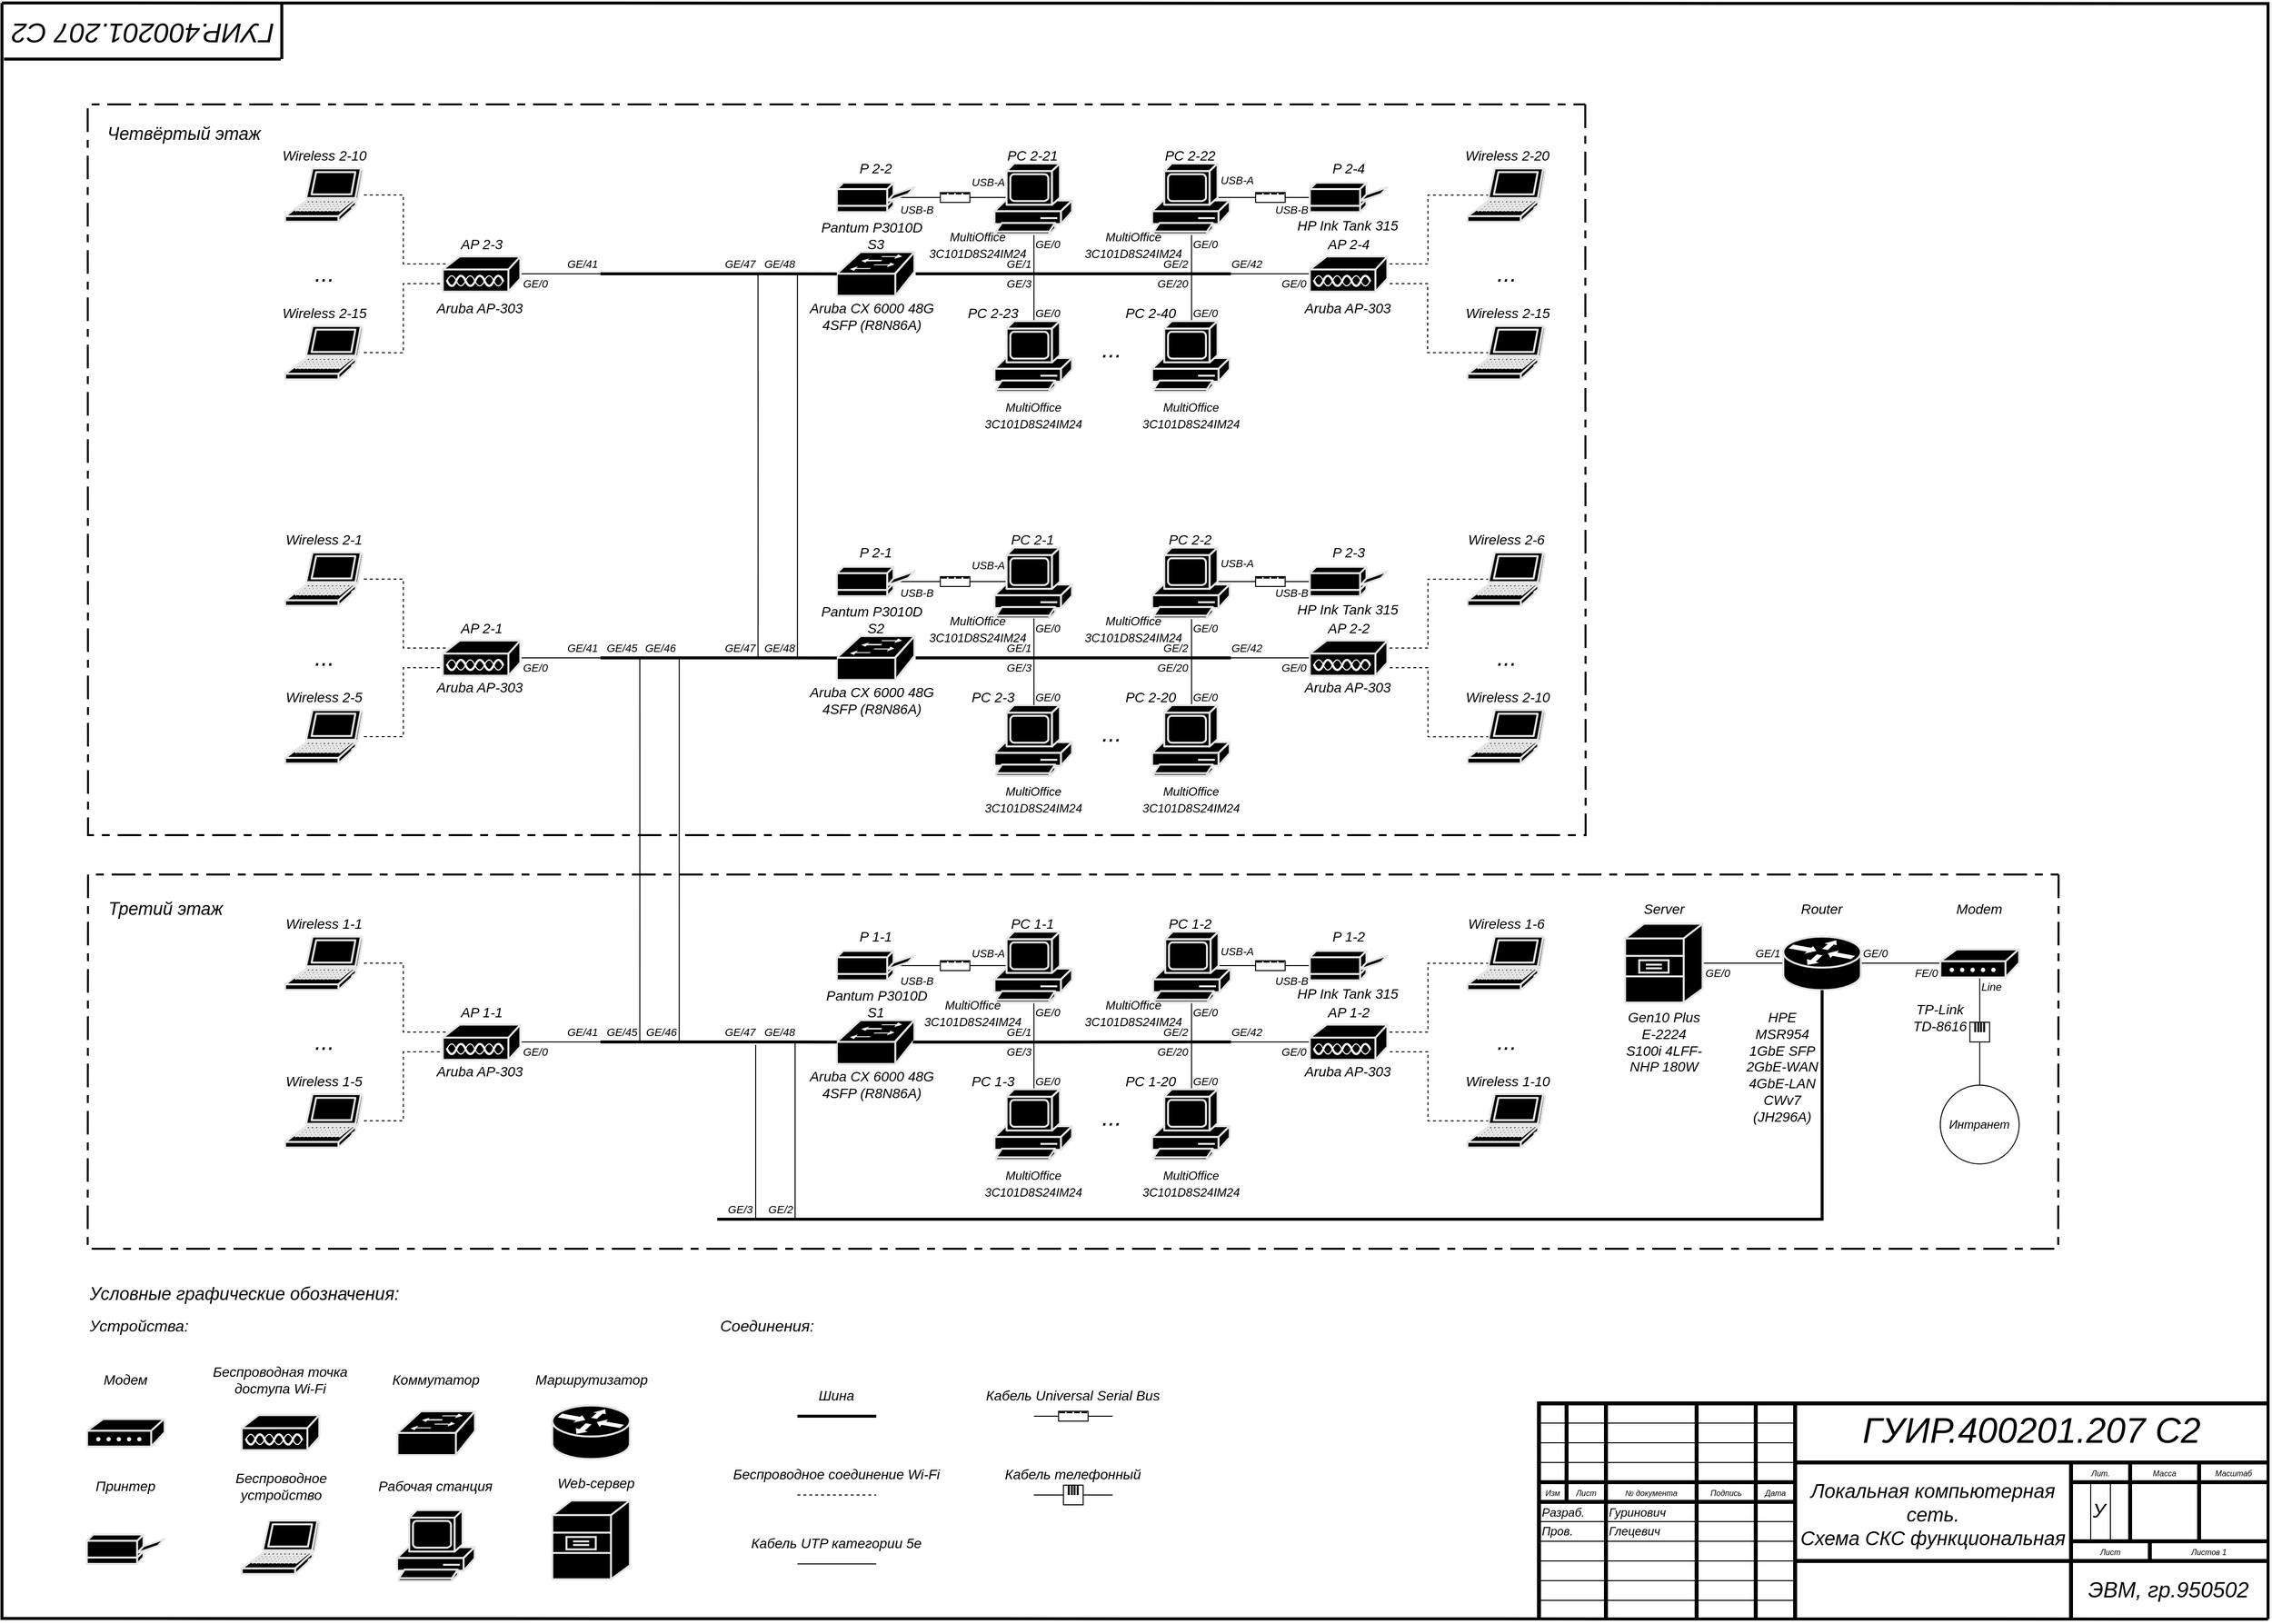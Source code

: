 <mxfile compressed="false" version="20.6.2" type="device">
  <diagram name="Страница-1" id="Страница-1">
    <mxGraphModel dx="1577" dy="1017" grid="1" gridSize="9.842" guides="1" tooltips="1" connect="1" arrows="1" fold="1" page="1" pageScale="1" pageWidth="2336" pageHeight="1654" background="none" math="0" shadow="0">
      <root>
        <mxCell id="0" />
        <mxCell id="IKqkC-VqAS8bh-hIaz8--111" value="Другое" parent="0" />
        <object label="Интерфейсы" id="9BwAd8rwPp-84XcoNZzX-187">
          <mxCell parent="0" />
        </object>
        <mxCell id="0MDFwOMSwQNmZCORZw81-235" value="&lt;span style=&quot;font-size: 11px;&quot;&gt;GE/3&lt;/span&gt;" style="text;html=1;strokeColor=none;fillColor=none;align=right;verticalAlign=middle;whiteSpace=wrap;rounded=0;dashed=1;fillStyle=auto;strokeWidth=2;fontFamily=Arial;fontSize=11;fontStyle=2" parent="9BwAd8rwPp-84XcoNZzX-187" vertex="1">
          <mxGeometry x="756.37" y="1219.68" width="40" height="20" as="geometry" />
        </mxCell>
        <mxCell id="0MDFwOMSwQNmZCORZw81-236" value="&lt;span style=&quot;font-size: 11px;&quot;&gt;GE/2&lt;/span&gt;" style="text;html=1;strokeColor=none;fillColor=none;align=right;verticalAlign=middle;whiteSpace=wrap;rounded=0;dashed=1;fillStyle=auto;strokeWidth=2;fontFamily=Arial;fontSize=11;fontStyle=2" parent="9BwAd8rwPp-84XcoNZzX-187" vertex="1">
          <mxGeometry x="797.37" y="1219.68" width="40" height="20" as="geometry" />
        </mxCell>
        <mxCell id="0MDFwOMSwQNmZCORZw81-192" value="&lt;span style=&quot;font-size: 11px;&quot;&gt;GE/0&lt;/span&gt;" style="text;html=1;strokeColor=none;fillColor=none;align=left;verticalAlign=middle;whiteSpace=wrap;rounded=0;dashed=1;fillStyle=auto;strokeWidth=2;fontFamily=Arial;fontSize=11;fontStyle=2" parent="9BwAd8rwPp-84XcoNZzX-187" vertex="1">
          <mxGeometry x="1079.37" y="240" width="40" height="20" as="geometry" />
        </mxCell>
        <mxCell id="0MDFwOMSwQNmZCORZw81-193" value="&lt;span style=&quot;font-size: 11px;&quot;&gt;GE/0&lt;/span&gt;" style="text;html=1;strokeColor=none;fillColor=none;align=left;verticalAlign=middle;whiteSpace=wrap;rounded=0;dashed=1;fillStyle=auto;strokeWidth=2;fontFamily=Arial;fontSize=11;fontStyle=2" parent="9BwAd8rwPp-84XcoNZzX-187" vertex="1">
          <mxGeometry x="1239.37" y="240" width="40" height="20" as="geometry" />
        </mxCell>
        <mxCell id="0MDFwOMSwQNmZCORZw81-194" value="&lt;span style=&quot;font-size: 11px;&quot;&gt;GE/1&lt;/span&gt;" style="text;html=1;strokeColor=none;fillColor=none;align=right;verticalAlign=middle;whiteSpace=wrap;rounded=0;dashed=1;fillStyle=auto;strokeWidth=2;fontFamily=Arial;fontSize=11;fontStyle=2" parent="9BwAd8rwPp-84XcoNZzX-187" vertex="1">
          <mxGeometry x="1039.37" y="260" width="40" height="20" as="geometry" />
        </mxCell>
        <mxCell id="0MDFwOMSwQNmZCORZw81-195" value="&lt;span style=&quot;font-size: 11px;&quot;&gt;GE/2&lt;/span&gt;" style="text;html=1;strokeColor=none;fillColor=none;align=right;verticalAlign=middle;whiteSpace=wrap;rounded=0;dashed=1;fillStyle=auto;strokeWidth=2;fontFamily=Arial;fontSize=11;fontStyle=2" parent="9BwAd8rwPp-84XcoNZzX-187" vertex="1">
          <mxGeometry x="1198.37" y="260" width="40" height="20" as="geometry" />
        </mxCell>
        <mxCell id="0MDFwOMSwQNmZCORZw81-196" value="&lt;span style=&quot;font-size: 11px;&quot;&gt;GE/20&lt;/span&gt;" style="text;html=1;strokeColor=none;fillColor=none;align=right;verticalAlign=middle;whiteSpace=wrap;rounded=0;dashed=1;fillStyle=auto;strokeWidth=2;fontFamily=Arial;fontSize=11;fontStyle=2" parent="9BwAd8rwPp-84XcoNZzX-187" vertex="1">
          <mxGeometry x="1198.37" y="280" width="40" height="20" as="geometry" />
        </mxCell>
        <mxCell id="0MDFwOMSwQNmZCORZw81-197" value="&lt;span style=&quot;font-size: 11px;&quot;&gt;GE/3&lt;/span&gt;" style="text;html=1;strokeColor=none;fillColor=none;align=right;verticalAlign=middle;whiteSpace=wrap;rounded=0;dashed=1;fillStyle=auto;strokeWidth=2;fontFamily=Arial;fontSize=11;fontStyle=2" parent="9BwAd8rwPp-84XcoNZzX-187" vertex="1">
          <mxGeometry x="1039.37" y="280" width="40" height="20" as="geometry" />
        </mxCell>
        <mxCell id="0MDFwOMSwQNmZCORZw81-200" value="&lt;span style=&quot;font-size: 11px;&quot;&gt;GE/0&lt;/span&gt;" style="text;html=1;strokeColor=none;fillColor=none;align=right;verticalAlign=middle;whiteSpace=wrap;rounded=0;dashed=1;fillStyle=auto;strokeWidth=2;fontFamily=Arial;fontSize=11;fontStyle=2" parent="9BwAd8rwPp-84XcoNZzX-187" vertex="1">
          <mxGeometry x="1318.37" y="280" width="40" height="20" as="geometry" />
        </mxCell>
        <mxCell id="0MDFwOMSwQNmZCORZw81-201" value="&lt;span style=&quot;font-size: 11px;&quot;&gt;GE/42&lt;/span&gt;" style="text;html=1;strokeColor=none;fillColor=none;align=left;verticalAlign=middle;whiteSpace=wrap;rounded=0;dashed=1;fillStyle=auto;strokeWidth=2;fontFamily=Arial;fontSize=11;fontStyle=2" parent="9BwAd8rwPp-84XcoNZzX-187" vertex="1">
          <mxGeometry x="1278.37" y="260" width="40" height="20" as="geometry" />
        </mxCell>
        <mxCell id="0MDFwOMSwQNmZCORZw81-202" value="&lt;span style=&quot;font-size: 11px;&quot;&gt;GE/0&lt;/span&gt;" style="text;html=1;strokeColor=none;fillColor=none;align=left;verticalAlign=middle;whiteSpace=wrap;rounded=0;dashed=1;fillStyle=auto;strokeWidth=2;fontFamily=Arial;fontSize=11;fontStyle=2" parent="9BwAd8rwPp-84XcoNZzX-187" vertex="1">
          <mxGeometry x="559.37" y="280" width="40" height="20" as="geometry" />
        </mxCell>
        <mxCell id="0MDFwOMSwQNmZCORZw81-203" value="&lt;span style=&quot;font-size: 11px;&quot;&gt;GE/41&lt;/span&gt;" style="text;html=1;strokeColor=none;fillColor=none;align=right;verticalAlign=middle;whiteSpace=wrap;rounded=0;dashed=1;fillStyle=auto;strokeWidth=2;fontFamily=Arial;fontSize=11;fontStyle=2" parent="9BwAd8rwPp-84XcoNZzX-187" vertex="1">
          <mxGeometry x="599.37" y="260" width="40" height="20" as="geometry" />
        </mxCell>
        <mxCell id="0MDFwOMSwQNmZCORZw81-239" value="&lt;span style=&quot;font-size: 11px;&quot;&gt;GE/48&lt;/span&gt;" style="text;html=1;strokeColor=none;fillColor=none;align=right;verticalAlign=middle;whiteSpace=wrap;rounded=0;dashed=1;fillStyle=auto;strokeWidth=2;fontFamily=Arial;fontSize=11;fontStyle=2" parent="9BwAd8rwPp-84XcoNZzX-187" vertex="1">
          <mxGeometry x="799.37" y="260" width="40" height="20" as="geometry" />
        </mxCell>
        <mxCell id="0MDFwOMSwQNmZCORZw81-232" value="&lt;span style=&quot;font-size: 11px;&quot;&gt;FE/0&lt;/span&gt;" style="text;html=1;strokeColor=none;fillColor=none;align=right;verticalAlign=middle;whiteSpace=wrap;rounded=0;dashed=1;fillStyle=auto;strokeWidth=2;fontFamily=Arial;fontSize=11;fontStyle=2" parent="9BwAd8rwPp-84XcoNZzX-187" vertex="1">
          <mxGeometry x="1959.37" y="980" width="40" height="20" as="geometry" />
        </mxCell>
        <mxCell id="Ox5Po6O9_LgIOVLj1sJk-7" value="&lt;span style=&quot;font-size: 11px;&quot;&gt;GE/1&lt;/span&gt;" style="text;html=1;strokeColor=none;fillColor=none;align=right;verticalAlign=middle;whiteSpace=wrap;rounded=0;dashed=1;fillStyle=auto;strokeWidth=2;fontFamily=Arial;fontSize=11;fontStyle=2" parent="9BwAd8rwPp-84XcoNZzX-187" vertex="1">
          <mxGeometry x="1799.37" y="960" width="40" height="20" as="geometry" />
        </mxCell>
        <mxCell id="oEqlLLCMxWZDDx5f_Mu--39" value="&lt;span style=&quot;font-size: 11px;&quot;&gt;GE/48&lt;/span&gt;" style="text;html=1;strokeColor=none;fillColor=none;align=right;verticalAlign=middle;whiteSpace=wrap;rounded=0;dashed=1;fillStyle=auto;strokeWidth=2;fontFamily=Arial;fontSize=11;fontStyle=2" parent="9BwAd8rwPp-84XcoNZzX-187" vertex="1">
          <mxGeometry x="799.37" y="1040" width="40" height="20" as="geometry" />
        </mxCell>
        <mxCell id="oEqlLLCMxWZDDx5f_Mu--40" value="&lt;span style=&quot;font-size: 11px;&quot;&gt;GE/46&lt;/span&gt;" style="text;html=1;strokeColor=none;fillColor=none;align=right;verticalAlign=middle;whiteSpace=wrap;rounded=0;dashed=1;fillStyle=auto;strokeWidth=2;fontFamily=Arial;fontSize=11;fontStyle=2" parent="9BwAd8rwPp-84XcoNZzX-187" vertex="1">
          <mxGeometry x="678.37" y="650" width="40" height="20" as="geometry" />
        </mxCell>
        <mxCell id="oEqlLLCMxWZDDx5f_Mu--41" value="&lt;span style=&quot;font-size: 11px;&quot;&gt;GE/45&lt;/span&gt;" style="text;html=1;strokeColor=none;fillColor=none;align=right;verticalAlign=middle;whiteSpace=wrap;rounded=0;dashed=1;fillStyle=auto;strokeWidth=2;fontFamily=Arial;fontSize=11;fontStyle=2" parent="9BwAd8rwPp-84XcoNZzX-187" vertex="1">
          <mxGeometry x="639.37" y="650" width="40" height="20" as="geometry" />
        </mxCell>
        <mxCell id="oEqlLLCMxWZDDx5f_Mu--103" value="&lt;span style=&quot;font-size: 11px;&quot;&gt;GE/47&lt;/span&gt;" style="text;html=1;strokeColor=none;fillColor=none;align=right;verticalAlign=middle;whiteSpace=wrap;rounded=0;dashed=1;fillStyle=auto;strokeWidth=2;fontFamily=Arial;fontSize=11;fontStyle=2" parent="9BwAd8rwPp-84XcoNZzX-187" vertex="1">
          <mxGeometry x="759.37" y="1040" width="40" height="20" as="geometry" />
        </mxCell>
        <mxCell id="oEqlLLCMxWZDDx5f_Mu--104" value="&lt;span style=&quot;font-size: 11px;&quot;&gt;GE/46&lt;/span&gt;" style="text;html=1;strokeColor=none;fillColor=none;align=right;verticalAlign=middle;whiteSpace=wrap;rounded=0;dashed=1;fillStyle=auto;strokeWidth=2;fontFamily=Arial;fontSize=11;fontStyle=2" parent="9BwAd8rwPp-84XcoNZzX-187" vertex="1">
          <mxGeometry x="679.37" y="1040" width="40" height="20" as="geometry" />
        </mxCell>
        <mxCell id="oEqlLLCMxWZDDx5f_Mu--169" value="&lt;span style=&quot;font-size: 11px;&quot;&gt;GE/0&lt;/span&gt;" style="text;html=1;strokeColor=none;fillColor=none;align=left;verticalAlign=middle;whiteSpace=wrap;rounded=0;dashed=1;fillStyle=auto;strokeWidth=2;fontFamily=Arial;fontSize=11;fontStyle=2" parent="9BwAd8rwPp-84XcoNZzX-187" vertex="1">
          <mxGeometry x="1759.37" y="980" width="40" height="20" as="geometry" />
        </mxCell>
        <mxCell id="oEqlLLCMxWZDDx5f_Mu--170" value="&lt;span style=&quot;font-size: 11px;&quot;&gt;GE/0&lt;/span&gt;" style="text;html=1;strokeColor=none;fillColor=none;align=left;verticalAlign=middle;whiteSpace=wrap;rounded=0;dashed=1;fillStyle=auto;strokeWidth=2;fontFamily=Arial;fontSize=11;fontStyle=2" parent="9BwAd8rwPp-84XcoNZzX-187" vertex="1">
          <mxGeometry x="1919.37" y="960" width="40" height="20" as="geometry" />
        </mxCell>
        <mxCell id="Ln7XQUvNqYD8yCebmWpK-32" value="&lt;span style=&quot;font-size: 11px;&quot;&gt;GE/0&lt;/span&gt;" style="text;html=1;strokeColor=none;fillColor=none;align=left;verticalAlign=middle;whiteSpace=wrap;rounded=0;dashed=1;fillStyle=auto;strokeWidth=2;fontFamily=Arial;fontSize=11;fontStyle=2" parent="9BwAd8rwPp-84XcoNZzX-187" vertex="1">
          <mxGeometry x="1079.37" y="310" width="40" height="20" as="geometry" />
        </mxCell>
        <mxCell id="Ln7XQUvNqYD8yCebmWpK-33" value="&lt;span style=&quot;font-size: 11px;&quot;&gt;GE/0&lt;/span&gt;" style="text;html=1;strokeColor=none;fillColor=none;align=left;verticalAlign=middle;whiteSpace=wrap;rounded=0;dashed=1;fillStyle=auto;strokeWidth=2;fontFamily=Arial;fontSize=11;fontStyle=2" parent="9BwAd8rwPp-84XcoNZzX-187" vertex="1">
          <mxGeometry x="1239.37" y="310" width="40" height="20" as="geometry" />
        </mxCell>
        <mxCell id="Ln7XQUvNqYD8yCebmWpK-37" value="&lt;span style=&quot;font-size: 11px;&quot;&gt;GE/0&lt;/span&gt;" style="text;html=1;strokeColor=none;fillColor=none;align=left;verticalAlign=middle;whiteSpace=wrap;rounded=0;dashed=1;fillStyle=auto;strokeWidth=2;fontFamily=Arial;fontSize=11;fontStyle=2" parent="9BwAd8rwPp-84XcoNZzX-187" vertex="1">
          <mxGeometry x="559.37" y="670" width="40" height="20" as="geometry" />
        </mxCell>
        <mxCell id="Ln7XQUvNqYD8yCebmWpK-38" value="&lt;span style=&quot;font-size: 11px;&quot;&gt;GE/48&lt;/span&gt;" style="text;html=1;strokeColor=none;fillColor=none;align=right;verticalAlign=middle;whiteSpace=wrap;rounded=0;dashed=1;fillStyle=auto;strokeWidth=2;fontFamily=Arial;fontSize=11;fontStyle=2" parent="9BwAd8rwPp-84XcoNZzX-187" vertex="1">
          <mxGeometry x="799.37" y="650" width="40" height="20" as="geometry" />
        </mxCell>
        <mxCell id="Ln7XQUvNqYD8yCebmWpK-63" value="&lt;span style=&quot;font-size: 11px;&quot;&gt;GE/0&lt;/span&gt;" style="text;html=1;strokeColor=none;fillColor=none;align=left;verticalAlign=middle;whiteSpace=wrap;rounded=0;dashed=1;fillStyle=auto;strokeWidth=2;fontFamily=Arial;fontSize=11;fontStyle=2" parent="9BwAd8rwPp-84XcoNZzX-187" vertex="1">
          <mxGeometry x="1079.37" y="630" width="40" height="20" as="geometry" />
        </mxCell>
        <mxCell id="Ln7XQUvNqYD8yCebmWpK-64" value="&lt;span style=&quot;font-size: 11px;&quot;&gt;GE/0&lt;/span&gt;" style="text;html=1;strokeColor=none;fillColor=none;align=left;verticalAlign=middle;whiteSpace=wrap;rounded=0;dashed=1;fillStyle=auto;strokeWidth=2;fontFamily=Arial;fontSize=11;fontStyle=2" parent="9BwAd8rwPp-84XcoNZzX-187" vertex="1">
          <mxGeometry x="1239.37" y="630" width="40" height="20" as="geometry" />
        </mxCell>
        <mxCell id="Ln7XQUvNqYD8yCebmWpK-65" value="&lt;span style=&quot;font-size: 11px;&quot;&gt;GE/1&lt;/span&gt;" style="text;html=1;strokeColor=none;fillColor=none;align=right;verticalAlign=middle;whiteSpace=wrap;rounded=0;dashed=1;fillStyle=auto;strokeWidth=2;fontFamily=Arial;fontSize=11;fontStyle=2" parent="9BwAd8rwPp-84XcoNZzX-187" vertex="1">
          <mxGeometry x="1039.37" y="650" width="40" height="20" as="geometry" />
        </mxCell>
        <mxCell id="Ln7XQUvNqYD8yCebmWpK-66" value="&lt;span style=&quot;font-size: 11px;&quot;&gt;GE/2&lt;/span&gt;" style="text;html=1;strokeColor=none;fillColor=none;align=right;verticalAlign=middle;whiteSpace=wrap;rounded=0;dashed=1;fillStyle=auto;strokeWidth=2;fontFamily=Arial;fontSize=11;fontStyle=2" parent="9BwAd8rwPp-84XcoNZzX-187" vertex="1">
          <mxGeometry x="1198.37" y="650" width="40" height="20" as="geometry" />
        </mxCell>
        <mxCell id="Ln7XQUvNqYD8yCebmWpK-67" value="&lt;span style=&quot;font-size: 11px;&quot;&gt;GE/20&lt;/span&gt;" style="text;html=1;strokeColor=none;fillColor=none;align=right;verticalAlign=middle;whiteSpace=wrap;rounded=0;dashed=1;fillStyle=auto;strokeWidth=2;fontFamily=Arial;fontSize=11;fontStyle=2" parent="9BwAd8rwPp-84XcoNZzX-187" vertex="1">
          <mxGeometry x="1198.37" y="670" width="40" height="20" as="geometry" />
        </mxCell>
        <mxCell id="Ln7XQUvNqYD8yCebmWpK-68" value="&lt;span style=&quot;font-size: 11px;&quot;&gt;GE/3&lt;/span&gt;" style="text;html=1;strokeColor=none;fillColor=none;align=right;verticalAlign=middle;whiteSpace=wrap;rounded=0;dashed=1;fillStyle=auto;strokeWidth=2;fontFamily=Arial;fontSize=11;fontStyle=2" parent="9BwAd8rwPp-84XcoNZzX-187" vertex="1">
          <mxGeometry x="1039.37" y="670" width="40" height="20" as="geometry" />
        </mxCell>
        <mxCell id="Ln7XQUvNqYD8yCebmWpK-69" value="&lt;span style=&quot;font-size: 11px;&quot;&gt;GE/0&lt;/span&gt;" style="text;html=1;strokeColor=none;fillColor=none;align=right;verticalAlign=middle;whiteSpace=wrap;rounded=0;dashed=1;fillStyle=auto;strokeWidth=2;fontFamily=Arial;fontSize=11;fontStyle=2" parent="9BwAd8rwPp-84XcoNZzX-187" vertex="1">
          <mxGeometry x="1318.37" y="670" width="40" height="20" as="geometry" />
        </mxCell>
        <mxCell id="Ln7XQUvNqYD8yCebmWpK-70" value="&lt;span style=&quot;font-size: 11px;&quot;&gt;GE/42&lt;/span&gt;" style="text;html=1;strokeColor=none;fillColor=none;align=left;verticalAlign=middle;whiteSpace=wrap;rounded=0;dashed=1;fillStyle=auto;strokeWidth=2;fontFamily=Arial;fontSize=11;fontStyle=2" parent="9BwAd8rwPp-84XcoNZzX-187" vertex="1">
          <mxGeometry x="1278.37" y="650" width="40" height="20" as="geometry" />
        </mxCell>
        <mxCell id="Ln7XQUvNqYD8yCebmWpK-71" value="&lt;span style=&quot;font-size: 11px;&quot;&gt;GE/0&lt;/span&gt;" style="text;html=1;strokeColor=none;fillColor=none;align=left;verticalAlign=middle;whiteSpace=wrap;rounded=0;dashed=1;fillStyle=auto;strokeWidth=2;fontFamily=Arial;fontSize=11;fontStyle=2" parent="9BwAd8rwPp-84XcoNZzX-187" vertex="1">
          <mxGeometry x="1079.37" y="700" width="40" height="20" as="geometry" />
        </mxCell>
        <mxCell id="Ln7XQUvNqYD8yCebmWpK-72" value="&lt;span style=&quot;font-size: 11px;&quot;&gt;GE/0&lt;/span&gt;" style="text;html=1;strokeColor=none;fillColor=none;align=left;verticalAlign=middle;whiteSpace=wrap;rounded=0;dashed=1;fillStyle=auto;strokeWidth=2;fontFamily=Arial;fontSize=11;fontStyle=2" parent="9BwAd8rwPp-84XcoNZzX-187" vertex="1">
          <mxGeometry x="1239.37" y="700" width="40" height="20" as="geometry" />
        </mxCell>
        <mxCell id="Ln7XQUvNqYD8yCebmWpK-116" value="&lt;span style=&quot;font-size: 11px;&quot;&gt;GE/0&lt;/span&gt;" style="text;html=1;strokeColor=none;fillColor=none;align=left;verticalAlign=middle;whiteSpace=wrap;rounded=0;dashed=1;fillStyle=auto;strokeWidth=2;fontFamily=Arial;fontSize=11;fontStyle=2" parent="9BwAd8rwPp-84XcoNZzX-187" vertex="1">
          <mxGeometry x="1079.37" y="1020" width="40" height="20" as="geometry" />
        </mxCell>
        <mxCell id="Ln7XQUvNqYD8yCebmWpK-117" value="&lt;span style=&quot;font-size: 11px;&quot;&gt;GE/0&lt;/span&gt;" style="text;html=1;strokeColor=none;fillColor=none;align=left;verticalAlign=middle;whiteSpace=wrap;rounded=0;dashed=1;fillStyle=auto;strokeWidth=2;fontFamily=Arial;fontSize=11;fontStyle=2" parent="9BwAd8rwPp-84XcoNZzX-187" vertex="1">
          <mxGeometry x="1239.37" y="1020" width="40" height="20" as="geometry" />
        </mxCell>
        <mxCell id="Ln7XQUvNqYD8yCebmWpK-118" value="&lt;span style=&quot;font-size: 11px;&quot;&gt;GE/1&lt;/span&gt;" style="text;html=1;strokeColor=none;fillColor=none;align=right;verticalAlign=middle;whiteSpace=wrap;rounded=0;dashed=1;fillStyle=auto;strokeWidth=2;fontFamily=Arial;fontSize=11;fontStyle=2" parent="9BwAd8rwPp-84XcoNZzX-187" vertex="1">
          <mxGeometry x="1039.37" y="1040" width="40" height="20" as="geometry" />
        </mxCell>
        <mxCell id="Ln7XQUvNqYD8yCebmWpK-119" value="&lt;span style=&quot;font-size: 11px;&quot;&gt;GE/2&lt;/span&gt;" style="text;html=1;strokeColor=none;fillColor=none;align=right;verticalAlign=middle;whiteSpace=wrap;rounded=0;dashed=1;fillStyle=auto;strokeWidth=2;fontFamily=Arial;fontSize=11;fontStyle=2" parent="9BwAd8rwPp-84XcoNZzX-187" vertex="1">
          <mxGeometry x="1198.37" y="1040" width="40" height="20" as="geometry" />
        </mxCell>
        <mxCell id="Ln7XQUvNqYD8yCebmWpK-120" value="&lt;span style=&quot;font-size: 11px;&quot;&gt;GE/20&lt;/span&gt;" style="text;html=1;strokeColor=none;fillColor=none;align=right;verticalAlign=middle;whiteSpace=wrap;rounded=0;dashed=1;fillStyle=auto;strokeWidth=2;fontFamily=Arial;fontSize=11;fontStyle=2" parent="9BwAd8rwPp-84XcoNZzX-187" vertex="1">
          <mxGeometry x="1198.37" y="1060" width="40" height="20" as="geometry" />
        </mxCell>
        <mxCell id="Ln7XQUvNqYD8yCebmWpK-121" value="&lt;span style=&quot;font-size: 11px;&quot;&gt;GE/3&lt;/span&gt;" style="text;html=1;strokeColor=none;fillColor=none;align=right;verticalAlign=middle;whiteSpace=wrap;rounded=0;dashed=1;fillStyle=auto;strokeWidth=2;fontFamily=Arial;fontSize=11;fontStyle=2" parent="9BwAd8rwPp-84XcoNZzX-187" vertex="1">
          <mxGeometry x="1039.37" y="1060" width="40" height="20" as="geometry" />
        </mxCell>
        <mxCell id="Ln7XQUvNqYD8yCebmWpK-122" value="&lt;span style=&quot;font-size: 11px;&quot;&gt;GE/0&lt;/span&gt;" style="text;html=1;strokeColor=none;fillColor=none;align=right;verticalAlign=middle;whiteSpace=wrap;rounded=0;dashed=1;fillStyle=auto;strokeWidth=2;fontFamily=Arial;fontSize=11;fontStyle=2" parent="9BwAd8rwPp-84XcoNZzX-187" vertex="1">
          <mxGeometry x="1318.37" y="1060" width="40" height="20" as="geometry" />
        </mxCell>
        <mxCell id="Ln7XQUvNqYD8yCebmWpK-123" value="&lt;span style=&quot;font-size: 11px;&quot;&gt;GE/42&lt;/span&gt;" style="text;html=1;strokeColor=none;fillColor=none;align=left;verticalAlign=middle;whiteSpace=wrap;rounded=0;dashed=1;fillStyle=auto;strokeWidth=2;fontFamily=Arial;fontSize=11;fontStyle=2" parent="9BwAd8rwPp-84XcoNZzX-187" vertex="1">
          <mxGeometry x="1278.37" y="1040" width="40" height="20" as="geometry" />
        </mxCell>
        <mxCell id="Ln7XQUvNqYD8yCebmWpK-124" value="&lt;span style=&quot;font-size: 11px;&quot;&gt;GE/0&lt;/span&gt;" style="text;html=1;strokeColor=none;fillColor=none;align=left;verticalAlign=middle;whiteSpace=wrap;rounded=0;dashed=1;fillStyle=auto;strokeWidth=2;fontFamily=Arial;fontSize=11;fontStyle=2" parent="9BwAd8rwPp-84XcoNZzX-187" vertex="1">
          <mxGeometry x="1079.37" y="1090" width="40" height="20" as="geometry" />
        </mxCell>
        <mxCell id="Ln7XQUvNqYD8yCebmWpK-125" value="&lt;span style=&quot;font-size: 11px;&quot;&gt;GE/0&lt;/span&gt;" style="text;html=1;strokeColor=none;fillColor=none;align=left;verticalAlign=middle;whiteSpace=wrap;rounded=0;dashed=1;fillStyle=auto;strokeWidth=2;fontFamily=Arial;fontSize=11;fontStyle=2" parent="9BwAd8rwPp-84XcoNZzX-187" vertex="1">
          <mxGeometry x="1239.37" y="1090" width="40" height="20" as="geometry" />
        </mxCell>
        <mxCell id="Ln7XQUvNqYD8yCebmWpK-154" value="&lt;span style=&quot;font-size: 11px;&quot;&gt;GE/0&lt;/span&gt;" style="text;html=1;strokeColor=none;fillColor=none;align=left;verticalAlign=middle;whiteSpace=wrap;rounded=0;dashed=1;fillStyle=auto;strokeWidth=2;fontFamily=Arial;fontSize=11;fontStyle=2" parent="9BwAd8rwPp-84XcoNZzX-187" vertex="1">
          <mxGeometry x="559.37" y="1060" width="40" height="20" as="geometry" />
        </mxCell>
        <mxCell id="Ln7XQUvNqYD8yCebmWpK-155" value="&lt;span style=&quot;font-size: 11px;&quot;&gt;GE/41&lt;/span&gt;" style="text;html=1;strokeColor=none;fillColor=none;align=right;verticalAlign=middle;whiteSpace=wrap;rounded=0;dashed=1;fillStyle=auto;strokeWidth=2;fontFamily=Arial;fontSize=11;fontStyle=2" parent="9BwAd8rwPp-84XcoNZzX-187" vertex="1">
          <mxGeometry x="599.37" y="1040" width="40" height="20" as="geometry" />
        </mxCell>
        <mxCell id="IKqkC-VqAS8bh-hIaz8--8" value="&lt;span style=&quot;font-size: 11px;&quot;&gt;GE/45&lt;/span&gt;" style="text;html=1;strokeColor=none;fillColor=none;align=right;verticalAlign=middle;whiteSpace=wrap;rounded=0;dashed=1;fillStyle=auto;strokeWidth=2;fontFamily=Arial;fontSize=11;fontStyle=2" parent="9BwAd8rwPp-84XcoNZzX-187" vertex="1">
          <mxGeometry x="639.37" y="1040" width="40" height="20" as="geometry" />
        </mxCell>
        <mxCell id="IKqkC-VqAS8bh-hIaz8--9" value="&lt;span style=&quot;font-size: 11px;&quot;&gt;GE/47&lt;/span&gt;" style="text;html=1;strokeColor=none;fillColor=none;align=right;verticalAlign=middle;whiteSpace=wrap;rounded=0;dashed=1;fillStyle=auto;strokeWidth=2;fontFamily=Arial;fontSize=11;fontStyle=2" parent="9BwAd8rwPp-84XcoNZzX-187" vertex="1">
          <mxGeometry x="759.37" y="650" width="40" height="20" as="geometry" />
        </mxCell>
        <mxCell id="IKqkC-VqAS8bh-hIaz8--11" value="&lt;span style=&quot;font-size: 11px;&quot;&gt;GE/47&lt;/span&gt;" style="text;html=1;strokeColor=none;fillColor=none;align=right;verticalAlign=middle;whiteSpace=wrap;rounded=0;dashed=1;fillStyle=auto;strokeWidth=2;fontFamily=Arial;fontSize=11;fontStyle=2" parent="9BwAd8rwPp-84XcoNZzX-187" vertex="1">
          <mxGeometry x="759.37" y="260" width="40" height="20" as="geometry" />
        </mxCell>
        <mxCell id="IKqkC-VqAS8bh-hIaz8--97" value="USB-B" style="text;html=1;strokeColor=none;fillColor=none;align=left;verticalAlign=middle;whiteSpace=wrap;rounded=0;dashed=1;fillStyle=auto;strokeWidth=2;fontFamily=Arial;fontSize=11;fontStyle=2" parent="9BwAd8rwPp-84XcoNZzX-187" vertex="1">
          <mxGeometry x="941.572" y="987.733" width="40" height="20" as="geometry" />
        </mxCell>
        <mxCell id="IKqkC-VqAS8bh-hIaz8--98" value="USB-A" style="text;html=1;strokeColor=none;fillColor=none;align=right;verticalAlign=middle;whiteSpace=wrap;rounded=0;dashed=1;fillStyle=auto;strokeWidth=2;fontFamily=Arial;fontSize=11;fontStyle=2" parent="9BwAd8rwPp-84XcoNZzX-187" vertex="1">
          <mxGeometry x="1011.775" y="959.565" width="40" height="20" as="geometry" />
        </mxCell>
        <mxCell id="IKqkC-VqAS8bh-hIaz8--99" value="USB-A" style="text;html=1;strokeColor=none;fillColor=none;align=left;verticalAlign=middle;whiteSpace=wrap;rounded=0;dashed=1;fillStyle=auto;strokeWidth=2;fontFamily=Arial;fontSize=11;fontStyle=2" parent="9BwAd8rwPp-84XcoNZzX-187" vertex="1">
          <mxGeometry x="1266.667" y="957.567" width="40" height="20" as="geometry" />
        </mxCell>
        <mxCell id="IKqkC-VqAS8bh-hIaz8--100" value="USB-B" style="text;html=1;strokeColor=none;fillColor=none;align=right;verticalAlign=middle;whiteSpace=wrap;rounded=0;dashed=1;fillStyle=auto;strokeWidth=2;fontFamily=Arial;fontSize=11;fontStyle=2" parent="9BwAd8rwPp-84XcoNZzX-187" vertex="1">
          <mxGeometry x="1319.585" y="987.735" width="40" height="20" as="geometry" />
        </mxCell>
        <mxCell id="IKqkC-VqAS8bh-hIaz8--101" value="USB-A" style="text;html=1;strokeColor=none;fillColor=none;align=left;verticalAlign=middle;whiteSpace=wrap;rounded=0;dashed=1;fillStyle=auto;strokeWidth=2;fontFamily=Arial;fontSize=11;fontStyle=2" parent="9BwAd8rwPp-84XcoNZzX-187" vertex="1">
          <mxGeometry x="1266.67" y="563.88" width="40" height="20" as="geometry" />
        </mxCell>
        <mxCell id="IKqkC-VqAS8bh-hIaz8--102" value="USB-B" style="text;html=1;strokeColor=none;fillColor=none;align=right;verticalAlign=middle;whiteSpace=wrap;rounded=0;dashed=1;fillStyle=auto;strokeWidth=2;fontFamily=Arial;fontSize=11;fontStyle=2" parent="9BwAd8rwPp-84XcoNZzX-187" vertex="1">
          <mxGeometry x="1319.588" y="594.047" width="40" height="20" as="geometry" />
        </mxCell>
        <mxCell id="IKqkC-VqAS8bh-hIaz8--103" value="USB-A" style="text;html=1;strokeColor=none;fillColor=none;align=right;verticalAlign=middle;whiteSpace=wrap;rounded=0;dashed=1;fillStyle=auto;strokeWidth=2;fontFamily=Arial;fontSize=11;fontStyle=2" parent="9BwAd8rwPp-84XcoNZzX-187" vertex="1">
          <mxGeometry x="1011.777" y="565.877" width="40" height="20" as="geometry" />
        </mxCell>
        <mxCell id="IKqkC-VqAS8bh-hIaz8--104" value="USB-B" style="text;html=1;strokeColor=none;fillColor=none;align=left;verticalAlign=middle;whiteSpace=wrap;rounded=0;dashed=1;fillStyle=auto;strokeWidth=2;fontFamily=Arial;fontSize=11;fontStyle=2" parent="9BwAd8rwPp-84XcoNZzX-187" vertex="1">
          <mxGeometry x="941.575" y="594.045" width="40" height="20" as="geometry" />
        </mxCell>
        <mxCell id="IKqkC-VqAS8bh-hIaz8--105" value="USB-A" style="text;html=1;strokeColor=none;fillColor=none;align=left;verticalAlign=middle;whiteSpace=wrap;rounded=0;dashed=1;fillStyle=auto;strokeWidth=2;fontFamily=Arial;fontSize=11;fontStyle=2" parent="9BwAd8rwPp-84XcoNZzX-187" vertex="1">
          <mxGeometry x="1266.673" y="175.022" width="40" height="20" as="geometry" />
        </mxCell>
        <mxCell id="IKqkC-VqAS8bh-hIaz8--106" value="USB-B" style="text;html=1;strokeColor=none;fillColor=none;align=right;verticalAlign=middle;whiteSpace=wrap;rounded=0;dashed=1;fillStyle=auto;strokeWidth=2;fontFamily=Arial;fontSize=11;fontStyle=2" parent="9BwAd8rwPp-84XcoNZzX-187" vertex="1">
          <mxGeometry x="1319.59" y="205.19" width="40" height="20" as="geometry" />
        </mxCell>
        <mxCell id="IKqkC-VqAS8bh-hIaz8--107" value="USB-A" style="text;html=1;strokeColor=none;fillColor=none;align=right;verticalAlign=middle;whiteSpace=wrap;rounded=0;dashed=1;fillStyle=auto;strokeWidth=2;fontFamily=Arial;fontSize=11;fontStyle=2" parent="9BwAd8rwPp-84XcoNZzX-187" vertex="1">
          <mxGeometry x="1011.78" y="177.02" width="40" height="20" as="geometry" />
        </mxCell>
        <mxCell id="IKqkC-VqAS8bh-hIaz8--108" value="USB-B" style="text;html=1;strokeColor=none;fillColor=none;align=left;verticalAlign=middle;whiteSpace=wrap;rounded=0;dashed=1;fillStyle=auto;strokeWidth=2;fontFamily=Arial;fontSize=11;fontStyle=2" parent="9BwAd8rwPp-84XcoNZzX-187" vertex="1">
          <mxGeometry x="941.577" y="205.187" width="40" height="20" as="geometry" />
        </mxCell>
        <mxCell id="IKqkC-VqAS8bh-hIaz8--109" value="&lt;span style=&quot;font-size: 11px;&quot;&gt;Line&lt;/span&gt;" style="text;html=1;strokeColor=none;fillColor=none;align=left;verticalAlign=middle;whiteSpace=wrap;rounded=0;dashed=1;fillStyle=auto;strokeWidth=2;fontFamily=Arial;fontSize=11;fontStyle=2" parent="9BwAd8rwPp-84XcoNZzX-187" vertex="1">
          <mxGeometry x="2039.112" y="993.842" width="40" height="20" as="geometry" />
        </mxCell>
        <mxCell id="lABlxIRCkEbLm6CaLcSN-0" value="&lt;span style=&quot;font-size: 11px;&quot;&gt;GE/41&lt;/span&gt;" style="text;html=1;strokeColor=none;fillColor=none;align=right;verticalAlign=middle;whiteSpace=wrap;rounded=0;dashed=1;fillStyle=auto;strokeWidth=2;fontFamily=Arial;fontSize=11;fontStyle=2" parent="9BwAd8rwPp-84XcoNZzX-187" vertex="1">
          <mxGeometry x="599.372" y="649.692" width="40" height="20" as="geometry" />
        </mxCell>
        <mxCell id="9BwAd8rwPp-84XcoNZzX-200" value="Беспроводные соединения" parent="0" />
        <mxCell id="IKqkC-VqAS8bh-hIaz8--2" value="" style="edgeStyle=orthogonalEdgeStyle;rounded=0;orthogonalLoop=1;jettySize=auto;html=1;strokeWidth=1;fontFamily=Arial;fontSize=14;endArrow=none;endFill=0;dashed=1;align=center;fontStyle=2" parent="9BwAd8rwPp-84XcoNZzX-200" edge="1">
          <mxGeometry relative="1" as="geometry">
            <mxPoint x="417.799" y="360" as="targetPoint" />
            <mxPoint x="399.37" y="360" as="sourcePoint" />
            <Array as="points">
              <mxPoint x="399.37" y="360" />
            </Array>
          </mxGeometry>
        </mxCell>
        <mxCell id="IKqkC-VqAS8bh-hIaz8--4" style="edgeStyle=orthogonalEdgeStyle;rounded=0;orthogonalLoop=1;jettySize=auto;html=1;strokeWidth=1;fontFamily=Arial;fontSize=14;endArrow=none;endFill=0;dashed=1;align=center;fontStyle=2" parent="9BwAd8rwPp-84XcoNZzX-200" edge="1">
          <mxGeometry relative="1" as="geometry">
            <mxPoint x="919.37" y="1520" as="targetPoint" />
            <mxPoint x="839.37" y="1520" as="sourcePoint" />
          </mxGeometry>
        </mxCell>
        <mxCell id="Ln7XQUvNqYD8yCebmWpK-127" style="edgeStyle=orthogonalEdgeStyle;rounded=0;orthogonalLoop=1;jettySize=auto;html=1;exitX=0.28;exitY=0.5;exitDx=0;exitDy=0;exitPerimeter=0;strokeWidth=1;fontFamily=Arial;fontSize=14;endArrow=none;endFill=0;dashed=1;align=center;fontStyle=2" parent="9BwAd8rwPp-84XcoNZzX-200" source="Ln7XQUvNqYD8yCebmWpK-109" edge="1">
          <mxGeometry relative="1" as="geometry">
            <mxPoint x="1439.37" y="1070" as="targetPoint" />
            <Array as="points">
              <mxPoint x="1479.37" y="1140" />
              <mxPoint x="1479.37" y="1070" />
            </Array>
          </mxGeometry>
        </mxCell>
        <mxCell id="Ln7XQUvNqYD8yCebmWpK-126" style="edgeStyle=orthogonalEdgeStyle;rounded=0;orthogonalLoop=1;jettySize=auto;html=1;strokeWidth=1;fontFamily=Arial;fontSize=14;endArrow=none;endFill=0;exitX=0.28;exitY=0.5;exitDx=0;exitDy=0;exitPerimeter=0;dashed=1;align=center;fontStyle=2" parent="9BwAd8rwPp-84XcoNZzX-200" source="Ln7XQUvNqYD8yCebmWpK-108" target="Ln7XQUvNqYD8yCebmWpK-107" edge="1">
          <mxGeometry relative="1" as="geometry">
            <mxPoint x="1398.37" y="1047" as="targetPoint" />
            <Array as="points">
              <mxPoint x="1479.37" y="980" />
              <mxPoint x="1479.37" y="1050" />
            </Array>
          </mxGeometry>
        </mxCell>
        <mxCell id="Ln7XQUvNqYD8yCebmWpK-74" style="edgeStyle=orthogonalEdgeStyle;rounded=0;orthogonalLoop=1;jettySize=auto;html=1;exitX=0.28;exitY=0.5;exitDx=0;exitDy=0;exitPerimeter=0;strokeWidth=1;fontFamily=Arial;fontSize=14;endArrow=none;endFill=0;dashed=1;align=center;fontStyle=2" parent="9BwAd8rwPp-84XcoNZzX-200" source="Ln7XQUvNqYD8yCebmWpK-56" edge="1">
          <mxGeometry relative="1" as="geometry">
            <mxPoint x="1439.37" y="680" as="targetPoint" />
            <Array as="points">
              <mxPoint x="1479.37" y="750" />
              <mxPoint x="1479.37" y="680" />
            </Array>
          </mxGeometry>
        </mxCell>
        <mxCell id="Ln7XQUvNqYD8yCebmWpK-73" style="edgeStyle=orthogonalEdgeStyle;rounded=0;orthogonalLoop=1;jettySize=auto;html=1;strokeWidth=1;fontFamily=Arial;fontSize=14;endArrow=none;endFill=0;exitX=0.28;exitY=0.5;exitDx=0;exitDy=0;exitPerimeter=0;dashed=1;align=center;fontStyle=2" parent="9BwAd8rwPp-84XcoNZzX-200" source="Ln7XQUvNqYD8yCebmWpK-55" target="Ln7XQUvNqYD8yCebmWpK-54" edge="1">
          <mxGeometry relative="1" as="geometry">
            <mxPoint x="1398.37" y="657" as="targetPoint" />
            <Array as="points">
              <mxPoint x="1479.37" y="590" />
              <mxPoint x="1479.37" y="660" />
            </Array>
          </mxGeometry>
        </mxCell>
        <mxCell id="0MDFwOMSwQNmZCORZw81-125" style="edgeStyle=orthogonalEdgeStyle;rounded=0;orthogonalLoop=1;jettySize=auto;html=1;exitX=0.28;exitY=0.5;exitDx=0;exitDy=0;exitPerimeter=0;strokeWidth=1;fontFamily=Arial;fontSize=14;endArrow=none;endFill=0;dashed=1;align=center;fontStyle=2" parent="9BwAd8rwPp-84XcoNZzX-200" source="0MDFwOMSwQNmZCORZw81-249" edge="1">
          <mxGeometry relative="1" as="geometry">
            <mxPoint x="1439.37" y="290" as="targetPoint" />
            <Array as="points">
              <mxPoint x="1479" y="360" />
              <mxPoint x="1479" y="290" />
            </Array>
          </mxGeometry>
        </mxCell>
        <mxCell id="0MDFwOMSwQNmZCORZw81-124" style="edgeStyle=orthogonalEdgeStyle;rounded=0;orthogonalLoop=1;jettySize=auto;html=1;strokeWidth=1;fontFamily=Arial;fontSize=14;endArrow=none;endFill=0;exitX=0.28;exitY=0.5;exitDx=0;exitDy=0;exitPerimeter=0;dashed=1;align=center;fontStyle=2" parent="9BwAd8rwPp-84XcoNZzX-200" source="0MDFwOMSwQNmZCORZw81-254" target="0MDFwOMSwQNmZCORZw81-255" edge="1">
          <mxGeometry relative="1" as="geometry">
            <mxPoint x="1398.37" y="267" as="targetPoint" />
            <Array as="points">
              <mxPoint x="1479.37" y="200" />
              <mxPoint x="1479.37" y="270" />
            </Array>
          </mxGeometry>
        </mxCell>
        <mxCell id="0MDFwOMSwQNmZCORZw81-114" style="edgeStyle=orthogonalEdgeStyle;rounded=0;orthogonalLoop=1;jettySize=auto;html=1;strokeWidth=1;fontFamily=Arial;fontSize=14;endArrow=none;endFill=0;dashed=1;align=center;fontStyle=2;startArrow=none;" parent="9BwAd8rwPp-84XcoNZzX-200" target="0MDFwOMSwQNmZCORZw81-258" edge="1">
          <mxGeometry relative="1" as="geometry">
            <mxPoint x="497.37" y="307" as="targetPoint" />
            <mxPoint x="417.8" y="360.176" as="sourcePoint" />
            <Array as="points">
              <mxPoint x="439.37" y="360" />
              <mxPoint x="439.37" y="290" />
            </Array>
          </mxGeometry>
        </mxCell>
        <mxCell id="0MDFwOMSwQNmZCORZw81-115" style="edgeStyle=orthogonalEdgeStyle;rounded=0;orthogonalLoop=1;jettySize=auto;html=1;strokeWidth=1;fontFamily=Arial;fontSize=14;endArrow=none;endFill=0;dashed=1;align=center;fontStyle=2" parent="9BwAd8rwPp-84XcoNZzX-200" edge="1">
          <mxGeometry relative="1" as="geometry">
            <mxPoint x="489.37" y="270" as="targetPoint" />
            <mxPoint x="399.37" y="200" as="sourcePoint" />
            <Array as="points">
              <mxPoint x="439.37" y="200" />
              <mxPoint x="439.37" y="270" />
              <mxPoint x="497.37" y="270" />
            </Array>
          </mxGeometry>
        </mxCell>
        <mxCell id="Ln7XQUvNqYD8yCebmWpK-40" style="edgeStyle=orthogonalEdgeStyle;rounded=0;orthogonalLoop=1;jettySize=auto;html=1;strokeWidth=1;fontFamily=Arial;fontSize=14;endArrow=none;endFill=0;dashed=1;align=center;fontStyle=2" parent="9BwAd8rwPp-84XcoNZzX-200" edge="1">
          <mxGeometry relative="1" as="geometry">
            <mxPoint x="489.37" y="660" as="targetPoint" />
            <mxPoint x="399.37" y="590" as="sourcePoint" />
            <Array as="points">
              <mxPoint x="439.37" y="590" />
              <mxPoint x="439.37" y="660" />
              <mxPoint x="497.37" y="660" />
            </Array>
          </mxGeometry>
        </mxCell>
        <mxCell id="Ln7XQUvNqYD8yCebmWpK-39" style="edgeStyle=orthogonalEdgeStyle;rounded=0;orthogonalLoop=1;jettySize=auto;html=1;strokeWidth=1;fontFamily=Arial;fontSize=14;endArrow=none;endFill=0;dashed=1;align=center;fontStyle=2" parent="9BwAd8rwPp-84XcoNZzX-200" target="Ln7XQUvNqYD8yCebmWpK-35" edge="1">
          <mxGeometry relative="1" as="geometry">
            <mxPoint x="497.37" y="697" as="targetPoint" />
            <mxPoint x="399.37" y="750" as="sourcePoint" />
            <Array as="points">
              <mxPoint x="399.37" y="750" />
              <mxPoint x="439.37" y="750" />
              <mxPoint x="439.37" y="680" />
            </Array>
          </mxGeometry>
        </mxCell>
        <mxCell id="Ln7XQUvNqYD8yCebmWpK-157" style="edgeStyle=orthogonalEdgeStyle;rounded=0;orthogonalLoop=1;jettySize=auto;html=1;strokeWidth=1;fontFamily=Arial;fontSize=14;endArrow=none;endFill=0;dashed=1;align=center;fontStyle=2" parent="9BwAd8rwPp-84XcoNZzX-200" edge="1">
          <mxGeometry relative="1" as="geometry">
            <mxPoint x="489.37" y="1050" as="targetPoint" />
            <mxPoint x="399.37" y="980" as="sourcePoint" />
            <Array as="points">
              <mxPoint x="439.37" y="980" />
              <mxPoint x="439.37" y="1050" />
              <mxPoint x="497.37" y="1050" />
            </Array>
          </mxGeometry>
        </mxCell>
        <mxCell id="Ln7XQUvNqYD8yCebmWpK-156" style="edgeStyle=orthogonalEdgeStyle;rounded=0;orthogonalLoop=1;jettySize=auto;html=1;strokeWidth=1;fontFamily=Arial;fontSize=14;endArrow=none;endFill=0;dashed=1;align=center;fontStyle=2" parent="9BwAd8rwPp-84XcoNZzX-200" target="Ln7XQUvNqYD8yCebmWpK-152" edge="1">
          <mxGeometry relative="1" as="geometry">
            <mxPoint x="497.37" y="1087" as="targetPoint" />
            <mxPoint x="399.37" y="1140" as="sourcePoint" />
            <Array as="points">
              <mxPoint x="399.37" y="1140" />
              <mxPoint x="439.37" y="1140" />
              <mxPoint x="439.37" y="1070" />
            </Array>
          </mxGeometry>
        </mxCell>
        <mxCell id="9BwAd8rwPp-84XcoNZzX-199" value="Проводные соединения" parent="0" />
        <mxCell id="Ox5Po6O9_LgIOVLj1sJk-14" value="" style="endArrow=none;html=1;rounded=0;strokeWidth=1;fontFamily=Arial;fontSize=14;exitX=0;exitY=1;exitDx=0;exitDy=0;align=center;fontStyle=2" parent="9BwAd8rwPp-84XcoNZzX-199" edge="1">
          <mxGeometry width="50" height="50" relative="1" as="geometry">
            <mxPoint x="839.37" y="1590" as="sourcePoint" />
            <mxPoint x="919.37" y="1590" as="targetPoint" />
          </mxGeometry>
        </mxCell>
        <mxCell id="0MDFwOMSwQNmZCORZw81-95" style="edgeStyle=orthogonalEdgeStyle;rounded=0;orthogonalLoop=1;jettySize=auto;html=1;strokeWidth=1;fontFamily=Arial;fontSize=14;endArrow=none;endFill=0;align=center;fontStyle=2" parent="9BwAd8rwPp-84XcoNZzX-199" edge="1">
          <mxGeometry relative="1" as="geometry">
            <mxPoint x="639.37" y="280" as="targetPoint" />
            <mxPoint x="559.37" y="280" as="sourcePoint" />
            <Array as="points">
              <mxPoint x="559.37" y="280" />
              <mxPoint x="559.37" y="280" />
            </Array>
          </mxGeometry>
        </mxCell>
        <mxCell id="0MDFwOMSwQNmZCORZw81-103" style="edgeStyle=orthogonalEdgeStyle;rounded=0;orthogonalLoop=1;jettySize=auto;html=1;strokeWidth=1;fontFamily=Arial;fontSize=14;endArrow=none;endFill=0;align=center;fontStyle=2" parent="9BwAd8rwPp-84XcoNZzX-199" source="0MDFwOMSwQNmZCORZw81-255" edge="1">
          <mxGeometry relative="1" as="geometry">
            <mxPoint x="1279.37" y="280" as="targetPoint" />
            <Array as="points">
              <mxPoint x="1319.37" y="281" />
            </Array>
          </mxGeometry>
        </mxCell>
        <mxCell id="oEqlLLCMxWZDDx5f_Mu--153" style="edgeStyle=orthogonalEdgeStyle;rounded=0;orthogonalLoop=1;jettySize=auto;html=1;strokeWidth=1;fontFamily=Arial;fontSize=14;endArrow=none;endFill=0;align=center;fontStyle=2" parent="9BwAd8rwPp-84XcoNZzX-199" edge="1">
          <mxGeometry relative="1" as="geometry">
            <mxPoint x="1759.37" y="980" as="targetPoint" />
            <mxPoint x="1839.37" y="980" as="sourcePoint" />
            <Array as="points">
              <mxPoint x="1829.37" y="980" />
              <mxPoint x="1789.37" y="980" />
            </Array>
          </mxGeometry>
        </mxCell>
        <mxCell id="oEqlLLCMxWZDDx5f_Mu--156" style="edgeStyle=orthogonalEdgeStyle;rounded=0;orthogonalLoop=1;jettySize=auto;html=1;strokeWidth=1;fontFamily=Arial;fontSize=14;endArrow=none;endFill=0;align=center;fontStyle=2" parent="9BwAd8rwPp-84XcoNZzX-199" edge="1">
          <mxGeometry relative="1" as="geometry">
            <mxPoint x="1919.37" y="980" as="targetPoint" />
            <mxPoint x="1999.37" y="980" as="sourcePoint" />
            <Array as="points">
              <mxPoint x="1989.37" y="980" />
              <mxPoint x="1949.37" y="980" />
            </Array>
          </mxGeometry>
        </mxCell>
        <mxCell id="oEqlLLCMxWZDDx5f_Mu--161" style="edgeStyle=orthogonalEdgeStyle;rounded=0;orthogonalLoop=1;jettySize=auto;html=1;fontSize=23;endArrow=none;endFill=0;fontFamily=Arial;exitX=0;exitY=1;exitDx=0;exitDy=0;align=center;fontStyle=2" parent="9BwAd8rwPp-84XcoNZzX-199" edge="1">
          <mxGeometry relative="1" as="geometry">
            <mxPoint x="837" y="1240" as="targetPoint" />
            <mxPoint x="839.37" y="1060.0" as="sourcePoint" />
            <Array as="points">
              <mxPoint x="837" y="1060" />
            </Array>
          </mxGeometry>
        </mxCell>
        <mxCell id="oEqlLLCMxWZDDx5f_Mu--163" style="edgeStyle=orthogonalEdgeStyle;rounded=0;orthogonalLoop=1;jettySize=auto;html=1;fontSize=23;endArrow=none;endFill=0;fontFamily=Arial;align=center;fontStyle=2;strokeWidth=1;" parent="9BwAd8rwPp-84XcoNZzX-199" edge="1">
          <mxGeometry relative="1" as="geometry">
            <mxPoint x="797" y="1240" as="targetPoint" />
            <mxPoint x="797" y="1063" as="sourcePoint" />
          </mxGeometry>
        </mxCell>
        <mxCell id="oEqlLLCMxWZDDx5f_Mu--165" style="edgeStyle=orthogonalEdgeStyle;rounded=0;orthogonalLoop=1;jettySize=auto;html=1;fontSize=23;endArrow=none;endFill=0;fontFamily=Arial;align=center;fontStyle=2" parent="9BwAd8rwPp-84XcoNZzX-199" edge="1">
          <mxGeometry relative="1" as="geometry">
            <mxPoint x="719.37" y="1060" as="targetPoint" />
            <mxPoint x="719.37" y="670" as="sourcePoint" />
            <Array as="points">
              <mxPoint x="719.37" y="690" />
              <mxPoint x="719.37" y="690" />
            </Array>
          </mxGeometry>
        </mxCell>
        <mxCell id="oEqlLLCMxWZDDx5f_Mu--166" style="edgeStyle=orthogonalEdgeStyle;rounded=0;orthogonalLoop=1;jettySize=auto;html=1;fontSize=23;endArrow=none;endFill=0;fontFamily=Arial;entryX=0;entryY=1;entryDx=0;entryDy=0;align=center;fontStyle=2" parent="9BwAd8rwPp-84XcoNZzX-199" target="oEqlLLCMxWZDDx5f_Mu--104" edge="1">
          <mxGeometry relative="1" as="geometry">
            <mxPoint x="679.37" y="1040" as="targetPoint" />
            <mxPoint x="679.37" y="670" as="sourcePoint" />
            <Array as="points">
              <mxPoint x="679.37" y="860" />
              <mxPoint x="679.37" y="860" />
            </Array>
          </mxGeometry>
        </mxCell>
        <mxCell id="oEqlLLCMxWZDDx5f_Mu--167" style="edgeStyle=orthogonalEdgeStyle;rounded=0;orthogonalLoop=1;jettySize=auto;html=1;fontSize=23;endArrow=none;endFill=0;fontFamily=Arial;entryX=1;entryY=1;entryDx=0;entryDy=0;align=center;fontStyle=2" parent="9BwAd8rwPp-84XcoNZzX-199" target="Ln7XQUvNqYD8yCebmWpK-38" edge="1">
          <mxGeometry relative="1" as="geometry">
            <mxPoint x="839.37" y="620" as="targetPoint" />
            <mxPoint x="839.37" y="280" as="sourcePoint" />
            <Array as="points">
              <mxPoint x="839.37" y="540" />
              <mxPoint x="839.37" y="540" />
            </Array>
          </mxGeometry>
        </mxCell>
        <mxCell id="Ln7XQUvNqYD8yCebmWpK-41" style="edgeStyle=orthogonalEdgeStyle;rounded=0;orthogonalLoop=1;jettySize=auto;html=1;strokeWidth=1;fontFamily=Arial;fontSize=14;endArrow=none;endFill=0;align=center;fontStyle=2" parent="9BwAd8rwPp-84XcoNZzX-199" edge="1">
          <mxGeometry relative="1" as="geometry">
            <mxPoint x="639.37" y="670" as="targetPoint" />
            <mxPoint x="559.37" y="670" as="sourcePoint" />
            <Array as="points">
              <mxPoint x="559.37" y="670" />
              <mxPoint x="559.37" y="670" />
            </Array>
          </mxGeometry>
        </mxCell>
        <mxCell id="Ln7XQUvNqYD8yCebmWpK-75" style="edgeStyle=orthogonalEdgeStyle;rounded=0;orthogonalLoop=1;jettySize=auto;html=1;strokeWidth=1;fontFamily=Arial;fontSize=14;endArrow=none;endFill=0;align=center;fontStyle=2" parent="9BwAd8rwPp-84XcoNZzX-199" source="Ln7XQUvNqYD8yCebmWpK-54" edge="1">
          <mxGeometry relative="1" as="geometry">
            <mxPoint x="1279.37" y="670" as="targetPoint" />
            <Array as="points">
              <mxPoint x="1319.37" y="671" />
            </Array>
          </mxGeometry>
        </mxCell>
        <mxCell id="Ln7XQUvNqYD8yCebmWpK-128" style="edgeStyle=orthogonalEdgeStyle;rounded=0;orthogonalLoop=1;jettySize=auto;html=1;strokeWidth=1;fontFamily=Arial;fontSize=14;endArrow=none;endFill=0;align=center;fontStyle=2" parent="9BwAd8rwPp-84XcoNZzX-199" source="Ln7XQUvNqYD8yCebmWpK-107" edge="1">
          <mxGeometry relative="1" as="geometry">
            <mxPoint x="1279.37" y="1060" as="targetPoint" />
            <Array as="points">
              <mxPoint x="1319.37" y="1061" />
            </Array>
          </mxGeometry>
        </mxCell>
        <mxCell id="Ln7XQUvNqYD8yCebmWpK-158" style="edgeStyle=orthogonalEdgeStyle;rounded=0;orthogonalLoop=1;jettySize=auto;html=1;strokeWidth=1;fontFamily=Arial;fontSize=14;endArrow=none;endFill=0;align=center;fontStyle=2" parent="9BwAd8rwPp-84XcoNZzX-199" edge="1">
          <mxGeometry relative="1" as="geometry">
            <mxPoint x="639.37" y="1060" as="targetPoint" />
            <mxPoint x="559.37" y="1060" as="sourcePoint" />
            <Array as="points">
              <mxPoint x="559.37" y="1060" />
              <mxPoint x="559.37" y="1060" />
            </Array>
          </mxGeometry>
        </mxCell>
        <mxCell id="IKqkC-VqAS8bh-hIaz8--10" style="edgeStyle=orthogonalEdgeStyle;rounded=0;orthogonalLoop=1;jettySize=auto;html=1;fontSize=23;endArrow=none;endFill=0;fontFamily=Arial;entryX=1;entryY=1;entryDx=0;entryDy=0;align=center;fontStyle=2" parent="9BwAd8rwPp-84XcoNZzX-199" target="IKqkC-VqAS8bh-hIaz8--9" edge="1">
          <mxGeometry relative="1" as="geometry">
            <mxPoint x="799.37" y="620" as="targetPoint" />
            <mxPoint x="799.37" y="280" as="sourcePoint" />
            <Array as="points">
              <mxPoint x="799.37" y="540" />
              <mxPoint x="799.37" y="540" />
            </Array>
          </mxGeometry>
        </mxCell>
        <mxCell id="Ln7XQUvNqYD8yCebmWpK-29" value="" style="edgeStyle=orthogonalEdgeStyle;rounded=0;orthogonalLoop=1;jettySize=auto;html=1;endArrow=none;endFill=0;fontFamily=Arial;align=center;fontStyle=2;" parent="9BwAd8rwPp-84XcoNZzX-199" edge="1">
          <mxGeometry relative="1" as="geometry">
            <mxPoint x="1266.37" y="202.52" as="targetPoint" />
            <mxPoint x="1359.37" y="202.52" as="sourcePoint" />
          </mxGeometry>
        </mxCell>
        <mxCell id="Ln7XQUvNqYD8yCebmWpK-19" value="" style="edgeStyle=orthogonalEdgeStyle;rounded=0;orthogonalLoop=1;jettySize=auto;html=1;endArrow=none;endFill=0;fontFamily=Arial;align=center;fontStyle=2;" parent="9BwAd8rwPp-84XcoNZzX-199" edge="1">
          <mxGeometry relative="1" as="geometry">
            <mxPoint x="929.37" y="202.52" as="targetPoint" />
            <mxPoint x="1059.37" y="202.52" as="sourcePoint" />
          </mxGeometry>
        </mxCell>
        <mxCell id="Ln7XQUvNqYD8yCebmWpK-15" style="edgeStyle=orthogonalEdgeStyle;rounded=0;orthogonalLoop=1;jettySize=auto;html=1;exitX=0;exitY=0;exitDx=0;exitDy=0;endArrow=none;endFill=0;fontFamily=Arial;align=center;fontStyle=2" parent="9BwAd8rwPp-84XcoNZzX-199" source="0MDFwOMSwQNmZCORZw81-192" target="Ln7XQUvNqYD8yCebmWpK-17" edge="1">
          <mxGeometry relative="1" as="geometry">
            <mxPoint x="1079.37" y="320" as="targetPoint" />
            <Array as="points">
              <mxPoint x="1079.37" y="310" />
              <mxPoint x="1079.37" y="310" />
            </Array>
          </mxGeometry>
        </mxCell>
        <mxCell id="Ln7XQUvNqYD8yCebmWpK-25" style="edgeStyle=orthogonalEdgeStyle;rounded=0;orthogonalLoop=1;jettySize=auto;html=1;exitX=0;exitY=0;exitDx=0;exitDy=0;endArrow=none;endFill=0;fontFamily=Arial;align=center;fontStyle=2" parent="9BwAd8rwPp-84XcoNZzX-199" target="Ln7XQUvNqYD8yCebmWpK-27" edge="1">
          <mxGeometry relative="1" as="geometry">
            <mxPoint x="1239.37" y="320" as="targetPoint" />
            <mxPoint x="1239.37" y="240" as="sourcePoint" />
            <Array as="points">
              <mxPoint x="1239.37" y="310" />
              <mxPoint x="1239.37" y="310" />
            </Array>
          </mxGeometry>
        </mxCell>
        <mxCell id="Ln7XQUvNqYD8yCebmWpK-62" value="" style="edgeStyle=orthogonalEdgeStyle;rounded=0;orthogonalLoop=1;jettySize=auto;html=1;endArrow=none;endFill=0;fontFamily=Arial;align=center;fontStyle=2;" parent="9BwAd8rwPp-84XcoNZzX-199" edge="1">
          <mxGeometry relative="1" as="geometry">
            <mxPoint x="1266.37" y="592.53" as="targetPoint" />
            <mxPoint x="1359.37" y="592.53" as="sourcePoint" />
          </mxGeometry>
        </mxCell>
        <mxCell id="Ln7XQUvNqYD8yCebmWpK-58" value="" style="edgeStyle=orthogonalEdgeStyle;rounded=0;orthogonalLoop=1;jettySize=auto;html=1;endArrow=none;endFill=0;fontFamily=Arial;align=center;fontStyle=2;" parent="9BwAd8rwPp-84XcoNZzX-199" edge="1">
          <mxGeometry relative="1" as="geometry">
            <mxPoint x="929.37" y="592.53" as="targetPoint" />
            <mxPoint x="1059.37" y="592.53" as="sourcePoint" />
          </mxGeometry>
        </mxCell>
        <mxCell id="Ln7XQUvNqYD8yCebmWpK-110" style="edgeStyle=orthogonalEdgeStyle;rounded=0;orthogonalLoop=1;jettySize=auto;html=1;exitX=0;exitY=0;exitDx=0;exitDy=0;endArrow=none;endFill=0;fontFamily=Arial;align=center;fontStyle=2" parent="9BwAd8rwPp-84XcoNZzX-199" source="Ln7XQUvNqYD8yCebmWpK-116" target="Ln7XQUvNqYD8yCebmWpK-112" edge="1">
          <mxGeometry relative="1" as="geometry">
            <mxPoint x="1079.37" y="1100" as="targetPoint" />
            <Array as="points">
              <mxPoint x="1079.37" y="1090" />
              <mxPoint x="1079.37" y="1090" />
            </Array>
          </mxGeometry>
        </mxCell>
        <mxCell id="Ln7XQUvNqYD8yCebmWpK-113" style="edgeStyle=orthogonalEdgeStyle;rounded=0;orthogonalLoop=1;jettySize=auto;html=1;exitX=0;exitY=0;exitDx=0;exitDy=0;endArrow=none;endFill=0;fontFamily=Arial;align=center;fontStyle=2" parent="9BwAd8rwPp-84XcoNZzX-199" target="Ln7XQUvNqYD8yCebmWpK-114" edge="1">
          <mxGeometry relative="1" as="geometry">
            <mxPoint x="1239.37" y="1100" as="targetPoint" />
            <mxPoint x="1239.37" y="1020" as="sourcePoint" />
            <Array as="points">
              <mxPoint x="1239.37" y="1090" />
              <mxPoint x="1239.37" y="1090" />
            </Array>
          </mxGeometry>
        </mxCell>
        <mxCell id="Ln7XQUvNqYD8yCebmWpK-115" value="" style="edgeStyle=orthogonalEdgeStyle;rounded=0;orthogonalLoop=1;jettySize=auto;html=1;endArrow=none;endFill=0;fontFamily=Arial;align=center;fontStyle=2;" parent="9BwAd8rwPp-84XcoNZzX-199" edge="1">
          <mxGeometry relative="1" as="geometry">
            <mxPoint x="1266.37" y="982.52" as="targetPoint" />
            <mxPoint x="1359.37" y="982.52" as="sourcePoint" />
          </mxGeometry>
        </mxCell>
        <mxCell id="Ln7XQUvNqYD8yCebmWpK-111" value="" style="edgeStyle=orthogonalEdgeStyle;rounded=0;orthogonalLoop=1;jettySize=auto;html=1;endArrow=none;endFill=0;fontFamily=Arial;align=center;fontStyle=2;" parent="9BwAd8rwPp-84XcoNZzX-199" edge="1">
          <mxGeometry relative="1" as="geometry">
            <mxPoint x="919.37" y="982.52" as="targetPoint" />
            <mxPoint x="1053" y="982.52" as="sourcePoint" />
          </mxGeometry>
        </mxCell>
        <mxCell id="IKqkC-VqAS8bh-hIaz8--27" style="edgeStyle=orthogonalEdgeStyle;rounded=0;orthogonalLoop=1;jettySize=auto;html=1;strokeWidth=1;fontFamily=Arial;fontSize=14;endArrow=none;endFill=0;align=center;fontStyle=2;" parent="9BwAd8rwPp-84XcoNZzX-199" edge="1">
          <mxGeometry relative="1" as="geometry">
            <mxPoint x="1159.37" y="1520" as="targetPoint" />
            <mxPoint x="1079.37" y="1520" as="sourcePoint" />
          </mxGeometry>
        </mxCell>
        <mxCell id="IKqkC-VqAS8bh-hIaz8--6" style="edgeStyle=orthogonalEdgeStyle;rounded=0;orthogonalLoop=1;jettySize=auto;html=1;strokeWidth=1;fontFamily=Arial;fontSize=14;endArrow=none;endFill=0;align=center;fontStyle=2;" parent="9BwAd8rwPp-84XcoNZzX-199" edge="1">
          <mxGeometry relative="1" as="geometry">
            <mxPoint x="1159.37" y="1440" as="targetPoint" />
            <mxPoint x="1079.37" y="1440" as="sourcePoint" />
          </mxGeometry>
        </mxCell>
        <mxCell id="IKqkC-VqAS8bh-hIaz8--16" style="rounded=0;orthogonalLoop=1;jettySize=auto;html=1;strokeWidth=1;fontFamily=Arial;startArrow=none;startFill=0;endArrow=none;endFill=0;entryX=0.5;entryY=0;entryDx=0;entryDy=0;edgeStyle=orthogonalEdgeStyle;fontStyle=2" parent="9BwAd8rwPp-84XcoNZzX-199" source="0MDFwOMSwQNmZCORZw81-285" target="IKqkC-VqAS8bh-hIaz8--12" edge="1">
          <mxGeometry relative="1" as="geometry">
            <mxPoint x="2039.37" y="1100" as="targetPoint" />
          </mxGeometry>
        </mxCell>
        <mxCell id="Ln7XQUvNqYD8yCebmWpK-60" style="edgeStyle=orthogonalEdgeStyle;rounded=0;orthogonalLoop=1;jettySize=auto;html=1;exitX=0;exitY=0;exitDx=0;exitDy=0;endArrow=none;endFill=0;fontFamily=Arial;align=center;fontStyle=2" parent="9BwAd8rwPp-84XcoNZzX-199" target="Ln7XQUvNqYD8yCebmWpK-61" edge="1">
          <mxGeometry relative="1" as="geometry">
            <mxPoint x="1239.37" y="710" as="targetPoint" />
            <mxPoint x="1239.37" y="630" as="sourcePoint" />
            <Array as="points">
              <mxPoint x="1239.37" y="700" />
              <mxPoint x="1239.37" y="700" />
            </Array>
          </mxGeometry>
        </mxCell>
        <mxCell id="IKqkC-VqAS8bh-hIaz8--110" value="Устройства" parent="0" />
        <mxCell id="0MDFwOMSwQNmZCORZw81-256" value="" style="shape=mxgraph.cisco.computers_and_peripherals.laptop;sketch=0;html=1;pointerEvents=1;dashed=0;fillColor=#000000;strokeColor=#E6E6E6;strokeWidth=2;verticalLabelPosition=bottom;verticalAlign=top;align=center;outlineConnect=0;fillStyle=auto;fontSize=23;aspect=fixed;fontFamily=Arial;container=0;fontStyle=2" parent="IKqkC-VqAS8bh-hIaz8--110" vertex="1">
          <mxGeometry x="319.37" y="333.0" width="78.74" height="54.22" as="geometry" />
        </mxCell>
        <mxCell id="0MDFwOMSwQNmZCORZw81-258" value="" style="shape=mxgraph.cisco.misc.access_point;html=1;pointerEvents=1;dashed=0;fillColor=#000000;strokeColor=#E6E6E6;strokeWidth=2;verticalLabelPosition=bottom;verticalAlign=top;align=center;outlineConnect=0;fillStyle=auto;fontSize=23;aspect=fixed;fontFamily=Arial;container=0;fontStyle=2" parent="IKqkC-VqAS8bh-hIaz8--110" vertex="1">
          <mxGeometry x="479.37" y="262.42" width="78.74" height="36.26" as="geometry" />
        </mxCell>
        <mxCell id="0MDFwOMSwQNmZCORZw81-257" value="" style="shape=mxgraph.cisco.computers_and_peripherals.laptop;sketch=0;html=1;pointerEvents=1;dashed=0;fillColor=#000000;strokeColor=#E6E6E6;strokeWidth=2;verticalLabelPosition=bottom;verticalAlign=top;align=center;outlineConnect=0;fillStyle=auto;fontSize=23;aspect=fixed;fontFamily=Arial;container=0;fontStyle=2" parent="IKqkC-VqAS8bh-hIaz8--110" vertex="1">
          <mxGeometry x="319.37" y="173.0" width="78.74" height="54.17" as="geometry" />
        </mxCell>
        <mxCell id="0MDFwOMSwQNmZCORZw81-246" value="" style="shape=mxgraph.cisco.switches.workgroup_switch;sketch=0;html=1;pointerEvents=1;dashed=0;fillColor=#000000;strokeColor=#E6E6E6;strokeWidth=2;verticalLabelPosition=bottom;verticalAlign=top;align=center;outlineConnect=0;fontSize=23;fillStyle=auto;aspect=fixed;fontFamily=Arial;fontStyle=2" parent="IKqkC-VqAS8bh-hIaz8--110" vertex="1">
          <mxGeometry x="879.37" y="257.873" width="78.74" height="44.44" as="geometry" />
        </mxCell>
        <mxCell id="0MDFwOMSwQNmZCORZw81-247" value="" style="shape=mxgraph.cisco.computers_and_peripherals.pc;sketch=0;html=1;pointerEvents=1;dashed=0;fillColor=#000000;strokeColor=#E6E6E6;strokeWidth=2;verticalLabelPosition=bottom;verticalAlign=top;align=center;outlineConnect=0;fontSize=23;fillStyle=auto;aspect=fixed;fontFamily=Arial;fontStyle=2" parent="IKqkC-VqAS8bh-hIaz8--110" vertex="1">
          <mxGeometry x="1039.37" y="168" width="78.74" height="71.8" as="geometry" />
        </mxCell>
        <mxCell id="0MDFwOMSwQNmZCORZw81-251" value="" style="shape=mxgraph.cisco.computers_and_peripherals.printer;sketch=0;html=1;pointerEvents=1;dashed=0;fillColor=#000000;strokeColor=#E6E6E6;strokeWidth=2;verticalLabelPosition=bottom;verticalAlign=top;align=center;outlineConnect=0;fontSize=23;fillStyle=auto;aspect=fixed;fontFamily=Arial;fontStyle=2" parent="IKqkC-VqAS8bh-hIaz8--110" vertex="1">
          <mxGeometry x="1359.37" y="187.52" width="78.74" height="29.88" as="geometry" />
        </mxCell>
        <mxCell id="0MDFwOMSwQNmZCORZw81-248" value="" style="shape=mxgraph.cisco.computers_and_peripherals.pc;sketch=0;html=1;pointerEvents=1;dashed=0;fillColor=#000000;strokeColor=#E6E6E6;strokeWidth=2;verticalLabelPosition=bottom;verticalAlign=top;align=center;outlineConnect=0;fontSize=23;fillStyle=auto;aspect=fixed;fontFamily=Arial;fontStyle=2" parent="IKqkC-VqAS8bh-hIaz8--110" vertex="1">
          <mxGeometry x="1199.37" y="168" width="78.74" height="71.8" as="geometry" />
        </mxCell>
        <mxCell id="0MDFwOMSwQNmZCORZw81-255" value="" style="shape=mxgraph.cisco.misc.access_point;html=1;pointerEvents=1;dashed=0;fillColor=#000000;strokeColor=#E6E6E6;strokeWidth=2;verticalLabelPosition=bottom;verticalAlign=top;align=center;outlineConnect=0;fillStyle=auto;fontSize=23;aspect=fixed;fontFamily=Arial;fontStyle=2" parent="IKqkC-VqAS8bh-hIaz8--110" vertex="1">
          <mxGeometry x="1359.37" y="262.42" width="78.74" height="36.26" as="geometry" />
        </mxCell>
        <mxCell id="0MDFwOMSwQNmZCORZw81-254" value="" style="shape=mxgraph.cisco.computers_and_peripherals.laptop;sketch=0;html=1;pointerEvents=1;dashed=0;fillColor=#000000;strokeColor=#E6E6E6;strokeWidth=2;verticalLabelPosition=bottom;verticalAlign=top;align=center;outlineConnect=0;fillStyle=auto;fontSize=23;aspect=fixed;fontFamily=Arial;fontStyle=2" parent="IKqkC-VqAS8bh-hIaz8--110" vertex="1">
          <mxGeometry x="1519.37" y="173.0" width="78.74" height="54.22" as="geometry" />
        </mxCell>
        <mxCell id="0MDFwOMSwQNmZCORZw81-249" value="" style="shape=mxgraph.cisco.computers_and_peripherals.laptop;sketch=0;html=1;pointerEvents=1;dashed=0;fillColor=#000000;strokeColor=#E6E6E6;strokeWidth=2;verticalLabelPosition=bottom;verticalAlign=top;align=center;outlineConnect=0;fillStyle=auto;fontSize=23;aspect=fixed;fontFamily=Arial;fontStyle=2" parent="IKqkC-VqAS8bh-hIaz8--110" vertex="1">
          <mxGeometry x="1519.37" y="333.0" width="78.74" height="54.22" as="geometry" />
        </mxCell>
        <mxCell id="0MDFwOMSwQNmZCORZw81-290" value="" style="shape=mxgraph.cisco.servers.file_server;sketch=0;html=1;pointerEvents=1;dashed=0;fillColor=#000000;strokeColor=#E6E6E6;strokeWidth=2;verticalLabelPosition=bottom;verticalAlign=top;align=center;outlineConnect=0;fillStyle=auto;fontSize=23;fontFamily=Arial;fontStyle=2" parent="IKqkC-VqAS8bh-hIaz8--110" vertex="1">
          <mxGeometry x="590.55" y="1525.59" width="78.74" height="80" as="geometry" />
        </mxCell>
        <mxCell id="0MDFwOMSwQNmZCORZw81-252" value="" style="shape=mxgraph.cisco.routers.router;sketch=0;html=1;pointerEvents=1;dashed=0;fillColor=#000000;strokeColor=#E6E6E6;strokeWidth=2;verticalLabelPosition=bottom;verticalAlign=top;align=center;outlineConnect=0;fontSize=23;fillStyle=auto;aspect=fixed;fontFamily=Arial;fontStyle=2" parent="IKqkC-VqAS8bh-hIaz8--110" vertex="1">
          <mxGeometry x="590.55" y="1429.16" width="78.74" height="54.36" as="geometry" />
        </mxCell>
        <mxCell id="0MDFwOMSwQNmZCORZw81-282" value="" style="shape=mxgraph.cisco.switches.workgroup_switch;sketch=0;html=1;pointerEvents=1;dashed=0;fillColor=#000000;strokeColor=#E6E6E6;strokeWidth=2;verticalLabelPosition=bottom;verticalAlign=top;align=center;outlineConnect=0;fontSize=23;fillStyle=auto;aspect=fixed;fontFamily=Arial;fontStyle=2" parent="IKqkC-VqAS8bh-hIaz8--110" vertex="1">
          <mxGeometry x="433.37" y="1435" width="78.74" height="44.44" as="geometry" />
        </mxCell>
        <mxCell id="0MDFwOMSwQNmZCORZw81-284" value="" style="shape=mxgraph.cisco.computers_and_peripherals.pc;sketch=0;html=1;pointerEvents=1;dashed=0;fillColor=#000000;strokeColor=#E6E6E6;strokeWidth=2;verticalLabelPosition=bottom;verticalAlign=top;align=center;outlineConnect=0;fontSize=23;fillStyle=auto;aspect=fixed;fontFamily=Arial;fontStyle=2" parent="IKqkC-VqAS8bh-hIaz8--110" vertex="1">
          <mxGeometry x="433.07" y="1535.43" width="78.74" height="71.8" as="geometry" />
        </mxCell>
        <mxCell id="0MDFwOMSwQNmZCORZw81-283" value="" style="shape=mxgraph.cisco.computers_and_peripherals.laptop;sketch=0;html=1;pointerEvents=1;dashed=0;fillColor=#000000;strokeColor=#E6E6E6;strokeWidth=2;verticalLabelPosition=bottom;verticalAlign=top;align=center;outlineConnect=0;fillStyle=auto;fontSize=23;aspect=fixed;fontFamily=Arial;container=0;fontStyle=2" parent="IKqkC-VqAS8bh-hIaz8--110" vertex="1">
          <mxGeometry x="275.37" y="1546" width="78.74" height="54.22" as="geometry" />
        </mxCell>
        <mxCell id="0MDFwOMSwQNmZCORZw81-281" value="" style="shape=mxgraph.cisco.misc.access_point;html=1;pointerEvents=1;dashed=0;fillColor=#000000;strokeColor=#E6E6E6;strokeWidth=2;verticalLabelPosition=bottom;verticalAlign=top;align=center;outlineConnect=0;fillStyle=auto;fontSize=23;aspect=fixed;fontFamily=Arial;container=0;fontStyle=2" parent="IKqkC-VqAS8bh-hIaz8--110" vertex="1">
          <mxGeometry x="275.37" y="1438.85" width="78.74" height="36.26" as="geometry" />
        </mxCell>
        <mxCell id="0MDFwOMSwQNmZCORZw81-253" value="" style="shape=mxgraph.cisco.modems_and_phones.modem;sketch=0;html=1;pointerEvents=1;dashed=0;fillColor=#000000;strokeColor=#E6E6E6;strokeWidth=2;verticalLabelPosition=bottom;verticalAlign=top;align=center;outlineConnect=0;fontSize=23;fillStyle=auto;aspect=fixed;fontFamily=Arial;fontStyle=2" parent="IKqkC-VqAS8bh-hIaz8--110" vertex="1">
          <mxGeometry x="118.37" y="1442.85" width="78.74" height="28.04" as="geometry" />
        </mxCell>
        <mxCell id="0MDFwOMSwQNmZCORZw81-289" value="" style="shape=mxgraph.cisco.computers_and_peripherals.printer;sketch=0;html=1;pointerEvents=1;dashed=0;fillColor=#000000;strokeColor=#E6E6E6;strokeWidth=2;verticalLabelPosition=bottom;verticalAlign=top;align=center;outlineConnect=0;fontSize=23;fillStyle=auto;aspect=fixed;fontFamily=Arial;fontStyle=2" parent="IKqkC-VqAS8bh-hIaz8--110" vertex="1">
          <mxGeometry x="118.11" y="1560.11" width="78.74" height="29.88" as="geometry" />
        </mxCell>
        <mxCell id="0MDFwOMSwQNmZCORZw81-285" value="" style="shape=mxgraph.cisco.modems_and_phones.modem;sketch=0;html=1;pointerEvents=1;dashed=0;fillColor=#000000;strokeColor=#E6E6E6;strokeWidth=2;verticalLabelPosition=bottom;verticalAlign=top;align=center;outlineConnect=0;fontSize=23;fillStyle=auto;aspect=fixed;fontFamily=Arial;fontStyle=2" parent="IKqkC-VqAS8bh-hIaz8--110" vertex="1">
          <mxGeometry x="1999.37" y="966" width="80" height="28.49" as="geometry" />
        </mxCell>
        <mxCell id="0MDFwOMSwQNmZCORZw81-286" value="" style="shape=mxgraph.cisco.routers.router;sketch=0;html=1;pointerEvents=1;dashed=0;fillColor=#000000;strokeColor=#E6E6E6;strokeWidth=2;verticalLabelPosition=bottom;verticalAlign=top;align=center;outlineConnect=0;fontSize=23;fillStyle=auto;aspect=fixed;fontFamily=Arial;fontStyle=2" parent="IKqkC-VqAS8bh-hIaz8--110" vertex="1">
          <mxGeometry x="1840" y="953" width="78.74" height="54.36" as="geometry" />
        </mxCell>
        <mxCell id="Ox5Po6O9_LgIOVLj1sJk-9" value="" style="shape=mxgraph.cisco.servers.file_server;sketch=0;html=1;pointerEvents=1;dashed=0;fillColor=#000000;strokeColor=#E6E6E6;strokeWidth=2;verticalLabelPosition=bottom;verticalAlign=top;align=center;outlineConnect=0;fillStyle=auto;fontSize=23;fontFamily=Arial;fontStyle=2" parent="IKqkC-VqAS8bh-hIaz8--110" vertex="1">
          <mxGeometry x="1679.37" y="940" width="78.74" height="80" as="geometry" />
        </mxCell>
        <mxCell id="Ln7XQUvNqYD8yCebmWpK-17" value="" style="shape=mxgraph.cisco.computers_and_peripherals.pc;sketch=0;html=1;pointerEvents=1;dashed=0;fillColor=#000000;strokeColor=#E6E6E6;strokeWidth=2;verticalLabelPosition=bottom;verticalAlign=top;align=center;outlineConnect=0;fontSize=23;fillStyle=auto;aspect=fixed;fontFamily=Arial;fontStyle=2" parent="IKqkC-VqAS8bh-hIaz8--110" vertex="1">
          <mxGeometry x="1039.37" y="328" width="78.74" height="71.8" as="geometry" />
        </mxCell>
        <mxCell id="Ln7XQUvNqYD8yCebmWpK-27" value="" style="shape=mxgraph.cisco.computers_and_peripherals.pc;sketch=0;html=1;pointerEvents=1;dashed=0;fillColor=#000000;strokeColor=#E6E6E6;strokeWidth=2;verticalLabelPosition=bottom;verticalAlign=top;align=center;outlineConnect=0;fontSize=23;fillStyle=auto;aspect=fixed;fontFamily=Arial;fontStyle=2" parent="IKqkC-VqAS8bh-hIaz8--110" vertex="1">
          <mxGeometry x="1199.37" y="328" width="78.74" height="71.8" as="geometry" />
        </mxCell>
        <mxCell id="Ln7XQUvNqYD8yCebmWpK-34" value="" style="shape=mxgraph.cisco.computers_and_peripherals.laptop;sketch=0;html=1;pointerEvents=1;dashed=0;fillColor=#000000;strokeColor=#E6E6E6;strokeWidth=2;verticalLabelPosition=bottom;verticalAlign=top;align=center;outlineConnect=0;fillStyle=auto;fontSize=23;aspect=fixed;fontFamily=Arial;container=0;fontStyle=2" parent="IKqkC-VqAS8bh-hIaz8--110" vertex="1">
          <mxGeometry x="319.37" y="723.0" width="78.74" height="54.22" as="geometry" />
        </mxCell>
        <mxCell id="Ln7XQUvNqYD8yCebmWpK-35" value="" style="shape=mxgraph.cisco.misc.access_point;html=1;pointerEvents=1;dashed=0;fillColor=#000000;strokeColor=#E6E6E6;strokeWidth=2;verticalLabelPosition=bottom;verticalAlign=top;align=center;outlineConnect=0;fillStyle=auto;fontSize=23;aspect=fixed;fontFamily=Arial;container=0;fontStyle=2" parent="IKqkC-VqAS8bh-hIaz8--110" vertex="1">
          <mxGeometry x="479.37" y="652.42" width="78.74" height="36.26" as="geometry" />
        </mxCell>
        <mxCell id="Ln7XQUvNqYD8yCebmWpK-36" value="" style="shape=mxgraph.cisco.computers_and_peripherals.laptop;sketch=0;html=1;pointerEvents=1;dashed=0;fillColor=#000000;strokeColor=#E6E6E6;strokeWidth=2;verticalLabelPosition=bottom;verticalAlign=top;align=center;outlineConnect=0;fillStyle=auto;fontSize=23;aspect=fixed;fontFamily=Arial;container=0;fontStyle=2" parent="IKqkC-VqAS8bh-hIaz8--110" vertex="1">
          <mxGeometry x="319.37" y="563.0" width="78.74" height="54.17" as="geometry" />
        </mxCell>
        <mxCell id="Ln7XQUvNqYD8yCebmWpK-49" value="" style="shape=mxgraph.cisco.switches.workgroup_switch;sketch=0;html=1;pointerEvents=1;dashed=0;fillColor=#000000;strokeColor=#E6E6E6;strokeWidth=2;verticalLabelPosition=bottom;verticalAlign=top;align=center;outlineConnect=0;fontSize=23;fillStyle=auto;aspect=fixed;fontFamily=Arial;fontStyle=2" parent="IKqkC-VqAS8bh-hIaz8--110" vertex="1">
          <mxGeometry x="879.37" y="647.873" width="78.74" height="44.44" as="geometry" />
        </mxCell>
        <mxCell id="Ln7XQUvNqYD8yCebmWpK-50" value="" style="shape=mxgraph.cisco.computers_and_peripherals.pc;sketch=0;html=1;pointerEvents=1;dashed=0;fillColor=#000000;strokeColor=#E6E6E6;strokeWidth=2;verticalLabelPosition=bottom;verticalAlign=top;align=center;outlineConnect=0;fontSize=23;fillStyle=auto;aspect=fixed;fontFamily=Arial;fontStyle=2" parent="IKqkC-VqAS8bh-hIaz8--110" vertex="1">
          <mxGeometry x="1039.37" y="558" width="78.74" height="71.8" as="geometry" />
        </mxCell>
        <mxCell id="Ln7XQUvNqYD8yCebmWpK-52" value="" style="shape=mxgraph.cisco.computers_and_peripherals.printer;sketch=0;html=1;pointerEvents=1;dashed=0;fillColor=#000000;strokeColor=#E6E6E6;strokeWidth=2;verticalLabelPosition=bottom;verticalAlign=top;align=center;outlineConnect=0;fontSize=23;fillStyle=auto;aspect=fixed;fontFamily=Arial;fontStyle=2" parent="IKqkC-VqAS8bh-hIaz8--110" vertex="1">
          <mxGeometry x="1359.37" y="577.53" width="78.74" height="29.88" as="geometry" />
        </mxCell>
        <mxCell id="Ln7XQUvNqYD8yCebmWpK-53" value="" style="shape=mxgraph.cisco.computers_and_peripherals.pc;sketch=0;html=1;pointerEvents=1;dashed=0;fillColor=#000000;strokeColor=#E6E6E6;strokeWidth=2;verticalLabelPosition=bottom;verticalAlign=top;align=center;outlineConnect=0;fontSize=23;fillStyle=auto;aspect=fixed;fontFamily=Arial;fontStyle=2" parent="IKqkC-VqAS8bh-hIaz8--110" vertex="1">
          <mxGeometry x="1199.37" y="558" width="78.74" height="71.8" as="geometry" />
        </mxCell>
        <mxCell id="Ln7XQUvNqYD8yCebmWpK-54" value="" style="shape=mxgraph.cisco.misc.access_point;html=1;pointerEvents=1;dashed=0;fillColor=#000000;strokeColor=#E6E6E6;strokeWidth=2;verticalLabelPosition=bottom;verticalAlign=top;align=center;outlineConnect=0;fillStyle=auto;fontSize=23;aspect=fixed;fontFamily=Arial;fontStyle=2" parent="IKqkC-VqAS8bh-hIaz8--110" vertex="1">
          <mxGeometry x="1359.37" y="652.42" width="78.74" height="36.26" as="geometry" />
        </mxCell>
        <mxCell id="Ln7XQUvNqYD8yCebmWpK-55" value="" style="shape=mxgraph.cisco.computers_and_peripherals.laptop;sketch=0;html=1;pointerEvents=1;dashed=0;fillColor=#000000;strokeColor=#E6E6E6;strokeWidth=2;verticalLabelPosition=bottom;verticalAlign=top;align=center;outlineConnect=0;fillStyle=auto;fontSize=23;aspect=fixed;fontFamily=Arial;fontStyle=2" parent="IKqkC-VqAS8bh-hIaz8--110" vertex="1">
          <mxGeometry x="1519.37" y="563.0" width="78.74" height="54.22" as="geometry" />
        </mxCell>
        <mxCell id="Ln7XQUvNqYD8yCebmWpK-56" value="" style="shape=mxgraph.cisco.computers_and_peripherals.laptop;sketch=0;html=1;pointerEvents=1;dashed=0;fillColor=#000000;strokeColor=#E6E6E6;strokeWidth=2;verticalLabelPosition=bottom;verticalAlign=top;align=center;outlineConnect=0;fillStyle=auto;fontSize=23;aspect=fixed;fontFamily=Arial;fontStyle=2" parent="IKqkC-VqAS8bh-hIaz8--110" vertex="1">
          <mxGeometry x="1519.37" y="723.0" width="78.74" height="54.22" as="geometry" />
        </mxCell>
        <mxCell id="Ln7XQUvNqYD8yCebmWpK-59" value="" style="shape=mxgraph.cisco.computers_and_peripherals.pc;sketch=0;html=1;pointerEvents=1;dashed=0;fillColor=#000000;strokeColor=#E6E6E6;strokeWidth=2;verticalLabelPosition=bottom;verticalAlign=top;align=center;outlineConnect=0;fontSize=23;fillStyle=auto;aspect=fixed;fontFamily=Arial;fontStyle=2" parent="IKqkC-VqAS8bh-hIaz8--110" vertex="1">
          <mxGeometry x="1039.37" y="718" width="78.74" height="71.8" as="geometry" />
        </mxCell>
        <mxCell id="Ln7XQUvNqYD8yCebmWpK-61" value="" style="shape=mxgraph.cisco.computers_and_peripherals.pc;sketch=0;html=1;pointerEvents=1;dashed=0;fillColor=#000000;strokeColor=#E6E6E6;strokeWidth=2;verticalLabelPosition=bottom;verticalAlign=top;align=center;outlineConnect=0;fontSize=23;fillStyle=auto;aspect=fixed;fontFamily=Arial;fontStyle=2" parent="IKqkC-VqAS8bh-hIaz8--110" vertex="1">
          <mxGeometry x="1199.37" y="718" width="78.74" height="71.8" as="geometry" />
        </mxCell>
        <mxCell id="Ln7XQUvNqYD8yCebmWpK-102" value="" style="shape=mxgraph.cisco.switches.workgroup_switch;sketch=0;html=1;pointerEvents=1;dashed=0;fillColor=#000000;strokeColor=#E6E6E6;strokeWidth=2;verticalLabelPosition=bottom;verticalAlign=top;align=center;outlineConnect=0;fontSize=23;fillStyle=auto;aspect=fixed;fontFamily=Arial;fontStyle=2" parent="IKqkC-VqAS8bh-hIaz8--110" vertex="1">
          <mxGeometry x="879.37" y="1037.873" width="78.74" height="44.44" as="geometry" />
        </mxCell>
        <mxCell id="Ln7XQUvNqYD8yCebmWpK-103" value="" style="shape=mxgraph.cisco.computers_and_peripherals.pc;sketch=0;html=1;pointerEvents=1;dashed=0;fillColor=#000000;strokeColor=#E6E6E6;strokeWidth=2;verticalLabelPosition=bottom;verticalAlign=top;align=center;outlineConnect=0;fontSize=23;fillStyle=auto;aspect=fixed;fontFamily=Arial;fontStyle=2" parent="IKqkC-VqAS8bh-hIaz8--110" vertex="1">
          <mxGeometry x="1039.37" y="948" width="78.74" height="71.8" as="geometry" />
        </mxCell>
        <mxCell id="Ln7XQUvNqYD8yCebmWpK-105" value="" style="shape=mxgraph.cisco.computers_and_peripherals.printer;sketch=0;html=1;pointerEvents=1;dashed=0;fillColor=#000000;strokeColor=#E6E6E6;strokeWidth=2;verticalLabelPosition=bottom;verticalAlign=top;align=center;outlineConnect=0;fontSize=23;fillStyle=auto;aspect=fixed;fontFamily=Arial;fontStyle=2" parent="IKqkC-VqAS8bh-hIaz8--110" vertex="1">
          <mxGeometry x="1359.37" y="967.52" width="78.74" height="29.88" as="geometry" />
        </mxCell>
        <mxCell id="Ln7XQUvNqYD8yCebmWpK-106" value="" style="shape=mxgraph.cisco.computers_and_peripherals.pc;sketch=0;html=1;pointerEvents=1;dashed=0;fillColor=#000000;strokeColor=#E6E6E6;strokeWidth=2;verticalLabelPosition=bottom;verticalAlign=top;align=center;outlineConnect=0;fontSize=23;fillStyle=auto;aspect=fixed;fontFamily=Arial;fontStyle=2" parent="IKqkC-VqAS8bh-hIaz8--110" vertex="1">
          <mxGeometry x="1200.37" y="948" width="78.74" height="71.8" as="geometry" />
        </mxCell>
        <mxCell id="Ln7XQUvNqYD8yCebmWpK-107" value="" style="shape=mxgraph.cisco.misc.access_point;html=1;pointerEvents=1;dashed=0;fillColor=#000000;strokeColor=#E6E6E6;strokeWidth=2;verticalLabelPosition=bottom;verticalAlign=top;align=center;outlineConnect=0;fillStyle=auto;fontSize=23;aspect=fixed;fontFamily=Arial;fontStyle=2" parent="IKqkC-VqAS8bh-hIaz8--110" vertex="1">
          <mxGeometry x="1359.37" y="1042.42" width="78.74" height="36.26" as="geometry" />
        </mxCell>
        <mxCell id="Ln7XQUvNqYD8yCebmWpK-108" value="" style="shape=mxgraph.cisco.computers_and_peripherals.laptop;sketch=0;html=1;pointerEvents=1;dashed=0;fillColor=#000000;strokeColor=#E6E6E6;strokeWidth=2;verticalLabelPosition=bottom;verticalAlign=top;align=center;outlineConnect=0;fillStyle=auto;fontSize=23;aspect=fixed;fontFamily=Arial;fontStyle=2" parent="IKqkC-VqAS8bh-hIaz8--110" vertex="1">
          <mxGeometry x="1519.37" y="953.0" width="78.74" height="54.22" as="geometry" />
        </mxCell>
        <mxCell id="Ln7XQUvNqYD8yCebmWpK-109" value="" style="shape=mxgraph.cisco.computers_and_peripherals.laptop;sketch=0;html=1;pointerEvents=1;dashed=0;fillColor=#000000;strokeColor=#E6E6E6;strokeWidth=2;verticalLabelPosition=bottom;verticalAlign=top;align=center;outlineConnect=0;fillStyle=auto;fontSize=23;aspect=fixed;fontFamily=Arial;fontStyle=2" parent="IKqkC-VqAS8bh-hIaz8--110" vertex="1">
          <mxGeometry x="1519.37" y="1113" width="78.74" height="54.22" as="geometry" />
        </mxCell>
        <mxCell id="Ln7XQUvNqYD8yCebmWpK-112" value="" style="shape=mxgraph.cisco.computers_and_peripherals.pc;sketch=0;html=1;pointerEvents=1;dashed=0;fillColor=#000000;strokeColor=#E6E6E6;strokeWidth=2;verticalLabelPosition=bottom;verticalAlign=top;align=center;outlineConnect=0;fontSize=23;fillStyle=auto;aspect=fixed;fontFamily=Arial;fontStyle=2" parent="IKqkC-VqAS8bh-hIaz8--110" vertex="1">
          <mxGeometry x="1039.37" y="1108" width="78.74" height="71.8" as="geometry" />
        </mxCell>
        <mxCell id="Ln7XQUvNqYD8yCebmWpK-114" value="" style="shape=mxgraph.cisco.computers_and_peripherals.pc;sketch=0;html=1;pointerEvents=1;dashed=0;fillColor=#000000;strokeColor=#E6E6E6;strokeWidth=2;verticalLabelPosition=bottom;verticalAlign=top;align=center;outlineConnect=0;fontSize=23;fillStyle=auto;aspect=fixed;fontFamily=Arial;fontStyle=2" parent="IKqkC-VqAS8bh-hIaz8--110" vertex="1">
          <mxGeometry x="1199.37" y="1108" width="78.74" height="71.8" as="geometry" />
        </mxCell>
        <mxCell id="Ln7XQUvNqYD8yCebmWpK-151" value="" style="shape=mxgraph.cisco.computers_and_peripherals.laptop;sketch=0;html=1;pointerEvents=1;dashed=0;fillColor=#000000;strokeColor=#E6E6E6;strokeWidth=2;verticalLabelPosition=bottom;verticalAlign=top;align=center;outlineConnect=0;fillStyle=auto;fontSize=23;aspect=fixed;fontFamily=Arial;container=0;fontStyle=2" parent="IKqkC-VqAS8bh-hIaz8--110" vertex="1">
          <mxGeometry x="319.37" y="1113" width="78.74" height="54.22" as="geometry" />
        </mxCell>
        <mxCell id="Ln7XQUvNqYD8yCebmWpK-152" value="" style="shape=mxgraph.cisco.misc.access_point;html=1;pointerEvents=1;dashed=0;fillColor=#000000;strokeColor=#E6E6E6;strokeWidth=2;verticalLabelPosition=bottom;verticalAlign=top;align=center;outlineConnect=0;fillStyle=auto;fontSize=23;aspect=fixed;fontFamily=Arial;container=0;fontStyle=2" parent="IKqkC-VqAS8bh-hIaz8--110" vertex="1">
          <mxGeometry x="479.37" y="1042.42" width="78.74" height="36.26" as="geometry" />
        </mxCell>
        <mxCell id="Ln7XQUvNqYD8yCebmWpK-153" value="" style="shape=mxgraph.cisco.computers_and_peripherals.laptop;sketch=0;html=1;pointerEvents=1;dashed=0;fillColor=#000000;strokeColor=#E6E6E6;strokeWidth=2;verticalLabelPosition=bottom;verticalAlign=top;align=center;outlineConnect=0;fillStyle=auto;fontSize=23;aspect=fixed;fontFamily=Arial;container=0;fontStyle=2" parent="IKqkC-VqAS8bh-hIaz8--110" vertex="1">
          <mxGeometry x="319.37" y="953.0" width="78.74" height="54.17" as="geometry" />
        </mxCell>
        <mxCell id="IKqkC-VqAS8bh-hIaz8--12" value="&lt;span&gt;Интранет&lt;/span&gt;" style="ellipse;whiteSpace=wrap;html=1;aspect=fixed;fontFamily=Arial;fontStyle=2" parent="IKqkC-VqAS8bh-hIaz8--110" vertex="1">
          <mxGeometry x="1999.37" y="1103.9" width="80" height="80" as="geometry" />
        </mxCell>
        <mxCell id="Ln7XQUvNqYD8yCebmWpK-104" value="" style="shape=mxgraph.cisco.computers_and_peripherals.printer;sketch=0;html=1;pointerEvents=1;dashed=0;fillColor=#000000;strokeColor=#E6E6E6;strokeWidth=2;verticalLabelPosition=bottom;verticalAlign=top;align=center;outlineConnect=0;fontSize=23;fillStyle=auto;aspect=fixed;fontFamily=Arial;fontStyle=2" parent="IKqkC-VqAS8bh-hIaz8--110" vertex="1">
          <mxGeometry x="879.37" y="967.52" width="78.74" height="29.88" as="geometry" />
        </mxCell>
        <mxCell id="Ln7XQUvNqYD8yCebmWpK-51" value="" style="shape=mxgraph.cisco.computers_and_peripherals.printer;sketch=0;html=1;pointerEvents=1;dashed=0;fillColor=#000000;strokeColor=#E6E6E6;strokeWidth=2;verticalLabelPosition=bottom;verticalAlign=top;align=center;outlineConnect=0;fontSize=23;fillStyle=auto;aspect=fixed;fontFamily=Arial;fontStyle=2" parent="IKqkC-VqAS8bh-hIaz8--110" vertex="1">
          <mxGeometry x="879.37" y="577.53" width="78.74" height="29.88" as="geometry" />
        </mxCell>
        <mxCell id="0MDFwOMSwQNmZCORZw81-250" value="" style="shape=mxgraph.cisco.computers_and_peripherals.printer;sketch=0;html=1;pointerEvents=1;dashed=0;fillColor=#000000;strokeColor=#E6E6E6;strokeWidth=2;verticalLabelPosition=bottom;verticalAlign=top;align=center;outlineConnect=0;fontSize=23;fillStyle=auto;aspect=fixed;fontFamily=Arial;fontStyle=2" parent="IKqkC-VqAS8bh-hIaz8--110" vertex="1">
          <mxGeometry x="879.37" y="187.52" width="78.74" height="29.88" as="geometry" />
        </mxCell>
        <mxCell id="9BwAd8rwPp-84XcoNZzX-198" value="Шины" parent="0" />
        <mxCell id="Ox5Po6O9_LgIOVLj1sJk-16" style="edgeStyle=orthogonalEdgeStyle;rounded=0;orthogonalLoop=1;jettySize=auto;html=1;strokeWidth=3;fontFamily=Arial;fontSize=14;endArrow=none;endFill=0;align=center;fontStyle=2" parent="9BwAd8rwPp-84XcoNZzX-198" edge="1">
          <mxGeometry relative="1" as="geometry">
            <mxPoint x="839.37" y="1440" as="targetPoint" />
            <mxPoint x="919.37" y="1440" as="sourcePoint" />
          </mxGeometry>
        </mxCell>
        <mxCell id="oEqlLLCMxWZDDx5f_Mu--1" style="edgeStyle=orthogonalEdgeStyle;rounded=0;orthogonalLoop=1;jettySize=auto;html=1;fontSize=23;endArrow=none;endFill=0;strokeWidth=3;fontFamily=Arial;align=center;fontStyle=2" parent="9BwAd8rwPp-84XcoNZzX-198" edge="1">
          <mxGeometry relative="1" as="geometry">
            <mxPoint x="959.37" y="280" as="sourcePoint" />
            <mxPoint x="1279.37" y="280" as="targetPoint" />
            <Array as="points">
              <mxPoint x="1109.37" y="280" />
              <mxPoint x="1109.37" y="280" />
            </Array>
          </mxGeometry>
        </mxCell>
        <mxCell id="oEqlLLCMxWZDDx5f_Mu--2" style="edgeStyle=orthogonalEdgeStyle;rounded=0;orthogonalLoop=1;jettySize=auto;html=1;fontSize=23;endArrow=none;endFill=0;strokeWidth=3;fontFamily=Arial;entryX=0;entryY=0.5;entryDx=0;entryDy=0;entryPerimeter=0;align=center;fontStyle=2" parent="9BwAd8rwPp-84XcoNZzX-198" target="0MDFwOMSwQNmZCORZw81-246" edge="1">
          <mxGeometry relative="1" as="geometry">
            <mxPoint x="639.37" y="280" as="sourcePoint" />
            <mxPoint x="869.37" y="280" as="targetPoint" />
            <Array as="points">
              <mxPoint x="809.37" y="280" />
            </Array>
          </mxGeometry>
        </mxCell>
        <mxCell id="oEqlLLCMxWZDDx5f_Mu--51" style="edgeStyle=orthogonalEdgeStyle;rounded=0;orthogonalLoop=1;jettySize=auto;html=1;fontSize=23;endArrow=none;endFill=0;strokeWidth=3;fontFamily=Arial;entryX=0;entryY=0.5;entryDx=0;entryDy=0;entryPerimeter=0;align=center;fontStyle=2" parent="9BwAd8rwPp-84XcoNZzX-198" edge="1">
          <mxGeometry relative="1" as="geometry">
            <mxPoint x="639.37" y="670" as="sourcePoint" />
            <mxPoint x="879.37" y="670.093" as="targetPoint" />
            <Array as="points">
              <mxPoint x="819.37" y="670" />
              <mxPoint x="819.37" y="670" />
            </Array>
          </mxGeometry>
        </mxCell>
        <mxCell id="oEqlLLCMxWZDDx5f_Mu--114" style="edgeStyle=orthogonalEdgeStyle;rounded=0;orthogonalLoop=1;jettySize=auto;html=1;fontSize=23;endArrow=none;endFill=0;strokeWidth=3;fontFamily=Arial;entryX=0;entryY=0.5;entryDx=0;entryDy=0;entryPerimeter=0;align=center;fontStyle=2" parent="9BwAd8rwPp-84XcoNZzX-198" edge="1">
          <mxGeometry relative="1" as="geometry">
            <mxPoint x="639.37" y="1060" as="sourcePoint" />
            <mxPoint x="879.37" y="1060.093" as="targetPoint" />
            <Array as="points">
              <mxPoint x="819.37" y="1060" />
              <mxPoint x="819.37" y="1060" />
            </Array>
          </mxGeometry>
        </mxCell>
        <mxCell id="oEqlLLCMxWZDDx5f_Mu--157" style="edgeStyle=orthogonalEdgeStyle;rounded=0;orthogonalLoop=1;jettySize=auto;html=1;fontSize=23;endArrow=none;endFill=0;strokeWidth=3;fontFamily=Arial;align=center;fontStyle=2;entryX=0.5;entryY=1;entryDx=0;entryDy=0;entryPerimeter=0;" parent="9BwAd8rwPp-84XcoNZzX-198" target="0MDFwOMSwQNmZCORZw81-286" edge="1">
          <mxGeometry relative="1" as="geometry">
            <mxPoint x="758" y="1240" as="sourcePoint" />
            <mxPoint x="1879.37" y="1150" as="targetPoint" />
            <Array as="points">
              <mxPoint x="768" y="1240" />
              <mxPoint x="1879" y="1240" />
            </Array>
          </mxGeometry>
        </mxCell>
        <mxCell id="Ln7XQUvNqYD8yCebmWpK-76" style="edgeStyle=orthogonalEdgeStyle;rounded=0;orthogonalLoop=1;jettySize=auto;html=1;fontSize=23;endArrow=none;endFill=0;strokeWidth=3;fontFamily=Arial;align=center;fontStyle=2" parent="9BwAd8rwPp-84XcoNZzX-198" edge="1">
          <mxGeometry relative="1" as="geometry">
            <mxPoint x="959.37" y="670" as="sourcePoint" />
            <mxPoint x="1279.37" y="670" as="targetPoint" />
            <Array as="points">
              <mxPoint x="1109.37" y="670" />
              <mxPoint x="1109.37" y="670" />
            </Array>
          </mxGeometry>
        </mxCell>
        <mxCell id="Ln7XQUvNqYD8yCebmWpK-129" style="edgeStyle=orthogonalEdgeStyle;rounded=0;orthogonalLoop=1;jettySize=auto;html=1;fontSize=23;endArrow=none;endFill=0;strokeWidth=3;fontFamily=Arial;align=center;fontStyle=2;exitX=0.98;exitY=0.5;exitDx=0;exitDy=0;exitPerimeter=0;" parent="9BwAd8rwPp-84XcoNZzX-198" source="Ln7XQUvNqYD8yCebmWpK-102" edge="1">
          <mxGeometry relative="1" as="geometry">
            <mxPoint x="959.37" y="1060" as="sourcePoint" />
            <mxPoint x="1279.37" y="1060" as="targetPoint" />
            <Array as="points">
              <mxPoint x="1109" y="1060" />
            </Array>
          </mxGeometry>
        </mxCell>
        <mxCell id="9BwAd8rwPp-84XcoNZzX-201" value="Названия" style="" parent="0" />
        <mxCell id="0MDFwOMSwQNmZCORZw81-140" value="Wireless 2-15" style="text;html=1;strokeColor=none;fillColor=none;align=center;verticalAlign=middle;whiteSpace=wrap;rounded=0;dashed=1;fillStyle=auto;strokeWidth=2;fontFamily=Arial;fontSize=14;fontStyle=2;container=0;" parent="9BwAd8rwPp-84XcoNZzX-201" vertex="1">
          <mxGeometry x="314.96" y="310" width="88.58" height="20" as="geometry" />
        </mxCell>
        <mxCell id="0MDFwOMSwQNmZCORZw81-139" value="Wireless 2-10" style="text;html=1;strokeColor=none;fillColor=none;align=center;verticalAlign=middle;whiteSpace=wrap;rounded=0;dashed=1;fillStyle=auto;strokeWidth=2;fontFamily=Arial;fontSize=14;fontStyle=2;container=0;" parent="9BwAd8rwPp-84XcoNZzX-201" vertex="1">
          <mxGeometry x="314.96" y="150" width="88.58" height="20" as="geometry" />
        </mxCell>
        <mxCell id="0MDFwOMSwQNmZCORZw81-161" value="AP 2-3" style="text;html=1;strokeColor=none;fillColor=none;align=center;verticalAlign=middle;whiteSpace=wrap;rounded=0;dashed=1;fillStyle=auto;strokeWidth=2;fontFamily=Arial;fontSize=14;fontStyle=2" parent="9BwAd8rwPp-84XcoNZzX-201" vertex="1">
          <mxGeometry x="479.37" y="240" width="80" height="20" as="geometry" />
        </mxCell>
        <mxCell id="0MDFwOMSwQNmZCORZw81-183" value="&lt;span&gt;&lt;font style=&quot;font-size: 24px;&quot;&gt;...&lt;/font&gt;&lt;/span&gt;" style="text;html=1;align=center;verticalAlign=middle;resizable=0;points=[];autosize=1;strokeColor=none;fillColor=none;fontSize=23;fontFamily=Arial;container=0;fontStyle=2" parent="9BwAd8rwPp-84XcoNZzX-201" vertex="1">
          <mxGeometry x="339.37" y="260.0" width="39.37" height="39.37" as="geometry" />
        </mxCell>
        <mxCell id="0MDFwOMSwQNmZCORZw81-164" value="S3" style="text;html=1;strokeColor=none;fillColor=none;align=center;verticalAlign=middle;whiteSpace=wrap;rounded=0;dashed=1;fillStyle=auto;strokeWidth=2;fontFamily=Arial;fontSize=14;fontStyle=2" parent="9BwAd8rwPp-84XcoNZzX-201" vertex="1">
          <mxGeometry x="879.37" y="240" width="80" height="20" as="geometry" />
        </mxCell>
        <mxCell id="0MDFwOMSwQNmZCORZw81-173" value="Router" style="text;html=1;strokeColor=none;fillColor=none;align=center;verticalAlign=middle;whiteSpace=wrap;rounded=0;dashed=1;fillStyle=auto;strokeWidth=2;fontFamily=Arial;fontSize=14;fontStyle=2" parent="9BwAd8rwPp-84XcoNZzX-201" vertex="1">
          <mxGeometry x="1839.37" y="910" width="80" height="30" as="geometry" />
        </mxCell>
        <mxCell id="0MDFwOMSwQNmZCORZw81-179" value="Modem" style="text;html=1;strokeColor=none;fillColor=none;align=center;verticalAlign=middle;whiteSpace=wrap;rounded=0;dashed=1;fillStyle=auto;strokeWidth=2;fontFamily=Arial;fontSize=14;fontStyle=2" parent="9BwAd8rwPp-84XcoNZzX-201" vertex="1">
          <mxGeometry x="1999.37" y="910" width="79.921" height="30" as="geometry" />
        </mxCell>
        <mxCell id="0MDFwOMSwQNmZCORZw81-137" value="Wireless 2-20" style="text;html=1;strokeColor=none;fillColor=none;align=center;verticalAlign=middle;whiteSpace=wrap;rounded=0;dashed=1;fillStyle=auto;strokeWidth=2;fontFamily=Arial;fontSize=14;fontStyle=2" parent="9BwAd8rwPp-84XcoNZzX-201" vertex="1">
          <mxGeometry x="1505.9" y="150" width="108.27" height="20" as="geometry" />
        </mxCell>
        <mxCell id="0MDFwOMSwQNmZCORZw81-138" value="Wireless 2-15" style="text;html=1;strokeColor=none;fillColor=none;align=center;verticalAlign=middle;whiteSpace=wrap;rounded=0;dashed=1;fillStyle=auto;strokeWidth=2;fontFamily=Arial;fontSize=14;fontStyle=2" parent="9BwAd8rwPp-84XcoNZzX-201" vertex="1">
          <mxGeometry x="1515.75" y="310" width="88.58" height="20" as="geometry" />
        </mxCell>
        <mxCell id="0MDFwOMSwQNmZCORZw81-188" value="&lt;span&gt;&lt;font style=&quot;font-size: 24px;&quot;&gt;...&lt;/font&gt;&lt;/span&gt;" style="text;html=1;align=center;verticalAlign=middle;resizable=0;points=[];autosize=1;strokeColor=none;fillColor=none;fontSize=23;fontFamily=Arial;fontStyle=2" parent="9BwAd8rwPp-84XcoNZzX-201" vertex="1">
          <mxGeometry x="1539.37" y="260.0" width="39.37" height="39.37" as="geometry" />
        </mxCell>
        <mxCell id="0MDFwOMSwQNmZCORZw81-132" value="PC 2-22" style="text;html=1;strokeColor=none;fillColor=none;align=center;verticalAlign=middle;whiteSpace=wrap;rounded=0;dashed=1;fillStyle=auto;strokeWidth=2;fontFamily=Arial;fontSize=14;fontStyle=2" parent="9BwAd8rwPp-84XcoNZzX-201" vertex="1">
          <mxGeometry x="1198.37" y="150" width="80" height="20" as="geometry" />
        </mxCell>
        <mxCell id="0MDFwOMSwQNmZCORZw81-131" value="PC 2-21" style="text;html=1;strokeColor=none;fillColor=none;align=center;verticalAlign=middle;whiteSpace=wrap;rounded=0;dashed=1;fillStyle=auto;strokeWidth=2;fontFamily=Arial;fontSize=14;fontStyle=2" parent="9BwAd8rwPp-84XcoNZzX-201" vertex="1">
          <mxGeometry x="1038.37" y="150" width="80" height="20" as="geometry" />
        </mxCell>
        <mxCell id="0MDFwOMSwQNmZCORZw81-135" value="AP 2-4" style="text;html=1;strokeColor=none;fillColor=none;align=center;verticalAlign=middle;whiteSpace=wrap;rounded=0;dashed=1;fillStyle=auto;strokeWidth=2;fontFamily=Arial;fontSize=14;fontStyle=2" parent="9BwAd8rwPp-84XcoNZzX-201" vertex="1">
          <mxGeometry x="1359.37" y="240" width="80" height="20" as="geometry" />
        </mxCell>
        <mxCell id="Ox5Po6O9_LgIOVLj1sJk-6" value="Server" style="text;html=1;strokeColor=none;fillColor=none;align=center;verticalAlign=middle;whiteSpace=wrap;rounded=0;dashed=1;fillStyle=auto;strokeWidth=2;fontFamily=Arial;fontSize=14;fontStyle=2" parent="9BwAd8rwPp-84XcoNZzX-201" vertex="1">
          <mxGeometry x="1679.37" y="910" width="80" height="30" as="geometry" />
        </mxCell>
        <mxCell id="0MDFwOMSwQNmZCORZw81-136" value="P 2-4" style="text;html=1;strokeColor=none;fillColor=none;align=center;verticalAlign=middle;whiteSpace=wrap;rounded=0;dashed=1;fillStyle=auto;strokeWidth=2;fontFamily=Arial;fontSize=14;fontStyle=2" parent="9BwAd8rwPp-84XcoNZzX-201" vertex="1">
          <mxGeometry x="1359.37" y="162.52" width="80" height="20" as="geometry" />
        </mxCell>
        <mxCell id="0MDFwOMSwQNmZCORZw81-134" value="P 2-2" style="text;html=1;strokeColor=none;fillColor=none;align=center;verticalAlign=middle;whiteSpace=wrap;rounded=0;dashed=1;fillStyle=auto;strokeWidth=2;fontFamily=Arial;fontSize=14;fontStyle=2" parent="9BwAd8rwPp-84XcoNZzX-201" vertex="1">
          <mxGeometry x="879.37" y="162.52" width="80" height="20" as="geometry" />
        </mxCell>
        <mxCell id="0MDFwOMSwQNmZCORZw81-165" value="Коммутатор" style="text;html=1;strokeColor=none;fillColor=none;align=center;verticalAlign=middle;whiteSpace=wrap;rounded=0;dashed=1;fillStyle=auto;strokeWidth=2;fontFamily=Arial;fontSize=14;fontStyle=2;container=0;" parent="9BwAd8rwPp-84XcoNZzX-201" vertex="1">
          <mxGeometry x="433.07" y="1387.79" width="78.74" height="29.53" as="geometry" />
        </mxCell>
        <mxCell id="0MDFwOMSwQNmZCORZw81-166" value="Модем" style="text;html=1;strokeColor=none;fillColor=none;align=center;verticalAlign=middle;whiteSpace=wrap;rounded=0;dashed=1;fillStyle=auto;strokeWidth=2;fontFamily=Arial;fontSize=14;fontStyle=2;container=0;" parent="9BwAd8rwPp-84XcoNZzX-201" vertex="1">
          <mxGeometry x="118.11" y="1387.79" width="78.74" height="29.53" as="geometry" />
        </mxCell>
        <mxCell id="0MDFwOMSwQNmZCORZw81-167" value="Маршрутизатор" style="text;html=1;strokeColor=none;fillColor=none;align=center;verticalAlign=middle;whiteSpace=wrap;rounded=0;dashed=1;fillStyle=auto;strokeWidth=2;fontFamily=Arial;fontSize=14;fontStyle=2;container=0;" parent="9BwAd8rwPp-84XcoNZzX-201" vertex="1">
          <mxGeometry x="590.55" y="1387.79" width="78.74" height="29.53" as="geometry" />
        </mxCell>
        <mxCell id="0MDFwOMSwQNmZCORZw81-168" value="Беспроводная точка доступа Wi-Fi" style="text;html=1;strokeColor=none;fillColor=none;align=center;verticalAlign=middle;whiteSpace=wrap;rounded=0;dashed=1;fillStyle=auto;strokeWidth=2;fontFamily=Arial;fontSize=14;fontStyle=2;container=0;" parent="9BwAd8rwPp-84XcoNZzX-201" vertex="1">
          <mxGeometry x="236.22" y="1387.79" width="157.48" height="29.53" as="geometry" />
        </mxCell>
        <mxCell id="0MDFwOMSwQNmZCORZw81-169" value="Беспроводное устройство" style="text;html=1;strokeColor=none;fillColor=none;align=center;verticalAlign=middle;whiteSpace=wrap;rounded=0;dashed=1;fillStyle=auto;strokeWidth=2;fontFamily=Arial;fontSize=14;fontStyle=2;container=0;" parent="9BwAd8rwPp-84XcoNZzX-201" vertex="1">
          <mxGeometry x="275.59" y="1496.06" width="78.74" height="29.53" as="geometry" />
        </mxCell>
        <mxCell id="0MDFwOMSwQNmZCORZw81-170" value="Рабочая станция" style="text;html=1;strokeColor=none;fillColor=none;align=center;verticalAlign=middle;whiteSpace=wrap;rounded=0;dashed=1;fillStyle=auto;strokeWidth=2;fontFamily=Arial;fontSize=14;fontStyle=2;container=0;" parent="9BwAd8rwPp-84XcoNZzX-201" vertex="1">
          <mxGeometry x="413.39" y="1496.06" width="118.11" height="29.53" as="geometry" />
        </mxCell>
        <mxCell id="0MDFwOMSwQNmZCORZw81-175" value="Принтер" style="text;html=1;strokeColor=none;fillColor=none;align=center;verticalAlign=middle;whiteSpace=wrap;rounded=0;dashed=1;fillStyle=auto;strokeWidth=2;fontFamily=Arial;fontSize=14;fontStyle=2;container=0;" parent="9BwAd8rwPp-84XcoNZzX-201" vertex="1">
          <mxGeometry x="118.11" y="1496.06" width="78.74" height="29.53" as="geometry" />
        </mxCell>
        <mxCell id="0MDFwOMSwQNmZCORZw81-176" value="Web-сервер" style="text;html=1;strokeColor=none;fillColor=none;align=center;verticalAlign=middle;whiteSpace=wrap;rounded=0;dashed=1;fillStyle=auto;strokeWidth=2;fontFamily=Arial;fontSize=14;fontStyle=2;container=0;" parent="9BwAd8rwPp-84XcoNZzX-201" vertex="1">
          <mxGeometry x="585.37" y="1496.06" width="100" height="24.3" as="geometry" />
        </mxCell>
        <mxCell id="Ox5Po6O9_LgIOVLj1sJk-18" value="Кабель UTP категории 5e" style="text;html=1;strokeColor=none;fillColor=none;align=center;verticalAlign=bottom;whiteSpace=wrap;rounded=0;dashed=1;fillStyle=auto;strokeWidth=2;fontFamily=Arial;fontSize=14;fontStyle=2;container=0;" parent="9BwAd8rwPp-84XcoNZzX-201" vertex="1">
          <mxGeometry x="759.37" y="1550" width="240" height="30" as="geometry" />
        </mxCell>
        <mxCell id="Ox5Po6O9_LgIOVLj1sJk-19" value="Шина" style="text;html=1;strokeColor=none;fillColor=none;align=center;verticalAlign=bottom;whiteSpace=wrap;rounded=0;dashed=1;fillStyle=auto;strokeWidth=2;fontFamily=Arial;fontSize=14;fontStyle=2;container=0;" parent="9BwAd8rwPp-84XcoNZzX-201" vertex="1">
          <mxGeometry x="799.37" y="1400" width="160" height="30" as="geometry" />
        </mxCell>
        <mxCell id="oEqlLLCMxWZDDx5f_Mu--4" value="&lt;span&gt;&lt;font style=&quot;font-size: 24px;&quot;&gt;...&lt;/font&gt;&lt;/span&gt;" style="text;html=1;align=center;verticalAlign=middle;resizable=0;points=[];autosize=1;strokeColor=none;fillColor=none;fontSize=23;fontFamily=Arial;fontStyle=2" parent="9BwAd8rwPp-84XcoNZzX-201" vertex="1">
          <mxGeometry x="1138.37" y="337.0" width="39.37" height="39.37" as="geometry" />
        </mxCell>
        <mxCell id="oEqlLLCMxWZDDx5f_Mu--7" value="Aruba AP-303" style="text;html=1;strokeColor=none;fillColor=none;align=center;verticalAlign=top;whiteSpace=wrap;rounded=0;dashed=1;fillStyle=auto;strokeWidth=2;fontFamily=Arial;fontSize=14;fontStyle=2;container=0;" parent="9BwAd8rwPp-84XcoNZzX-201" vertex="1">
          <mxGeometry x="462.6" y="300" width="108.27" height="20" as="geometry" />
        </mxCell>
        <mxCell id="oEqlLLCMxWZDDx5f_Mu--8" value="Aruba CX 6000 48G 4SFP (R8N86A)" style="text;html=1;strokeColor=none;fillColor=none;align=center;verticalAlign=top;whiteSpace=wrap;rounded=0;dashed=1;fillStyle=auto;strokeWidth=2;fontFamily=Arial;fontSize=14;fontStyle=2;container=0;" parent="9BwAd8rwPp-84XcoNZzX-201" vertex="1">
          <mxGeometry x="846.46" y="300" width="137.79" height="23" as="geometry" />
        </mxCell>
        <mxCell id="oEqlLLCMxWZDDx5f_Mu--9" value="Pantum P3010D" style="text;html=1;strokeColor=none;fillColor=none;align=center;verticalAlign=middle;whiteSpace=wrap;rounded=0;dashed=1;fillStyle=auto;strokeWidth=2;fontFamily=Arial;fontSize=14;fontStyle=2;container=0;" parent="9BwAd8rwPp-84XcoNZzX-201" vertex="1">
          <mxGeometry x="856.3" y="222.52" width="118.11" height="20" as="geometry" />
        </mxCell>
        <mxCell id="oEqlLLCMxWZDDx5f_Mu--10" value="HP Ink Tank 315" style="text;html=1;strokeColor=none;fillColor=none;align=center;verticalAlign=middle;whiteSpace=wrap;rounded=0;dashed=1;fillStyle=auto;strokeWidth=2;fontFamily=Arial;fontSize=14;fontStyle=2;container=0;" parent="9BwAd8rwPp-84XcoNZzX-201" vertex="1">
          <mxGeometry x="1338.58" y="219.52" width="118.11" height="23" as="geometry" />
        </mxCell>
        <mxCell id="oEqlLLCMxWZDDx5f_Mu--11" value="Aruba AP-303" style="text;html=1;strokeColor=none;fillColor=none;align=center;verticalAlign=top;whiteSpace=wrap;rounded=0;dashed=1;fillStyle=auto;strokeWidth=2;fontFamily=Arial;fontSize=14;fontStyle=2;container=0;" parent="9BwAd8rwPp-84XcoNZzX-201" vertex="1">
          <mxGeometry x="1338.58" y="300" width="118.11" height="24.8" as="geometry" />
        </mxCell>
        <mxCell id="oEqlLLCMxWZDDx5f_Mu--149" value="Gen10 Plus E-2224 S100i 4LFF-NHP 180W" style="text;html=1;strokeColor=none;fillColor=none;align=center;verticalAlign=top;whiteSpace=wrap;rounded=0;dashed=1;fillStyle=auto;strokeWidth=2;fontFamily=Arial;fontSize=14;fontStyle=2;container=0;" parent="9BwAd8rwPp-84XcoNZzX-201" vertex="1">
          <mxGeometry x="1679.37" y="1020" width="80" height="30" as="geometry" />
        </mxCell>
        <mxCell id="oEqlLLCMxWZDDx5f_Mu--150" value="HPE MSR954 1GbE SFP 2GbE-WAN 4GbE-LAN CWv7&lt;br&gt;(JH296A)" style="text;html=1;strokeColor=none;fillColor=none;align=center;verticalAlign=top;whiteSpace=wrap;rounded=0;dashed=1;fillStyle=auto;strokeWidth=2;fontFamily=Arial;fontSize=14;fontStyle=2;container=0;" parent="9BwAd8rwPp-84XcoNZzX-201" vertex="1">
          <mxGeometry x="1799.37" y="1020" width="80" height="30" as="geometry" />
        </mxCell>
        <mxCell id="oEqlLLCMxWZDDx5f_Mu--152" value="TP-Link &lt;br&gt;TD-8616" style="text;html=1;strokeColor=none;fillColor=none;align=center;verticalAlign=middle;whiteSpace=wrap;rounded=0;dashed=1;fillStyle=auto;strokeWidth=2;fontFamily=Arial;fontSize=14;fontStyle=2;container=0;" parent="9BwAd8rwPp-84XcoNZzX-201" vertex="1">
          <mxGeometry x="1959.37" y="1020" width="80" height="30" as="geometry" />
        </mxCell>
        <mxCell id="Ln7XQUvNqYD8yCebmWpK-6" value="&lt;span style=&quot;font-size: 12px;&quot;&gt;MultiOffice 3С101D8S24IM24&lt;/span&gt;" style="text;html=1;strokeColor=none;fillColor=none;align=center;verticalAlign=middle;whiteSpace=wrap;rounded=0;dashed=1;fillStyle=auto;strokeWidth=2;fontFamily=Arial;fontSize=14;fontStyle=2;container=0;" parent="9BwAd8rwPp-84XcoNZzX-201" vertex="1">
          <mxGeometry x="1122.04" y="240" width="117.33" height="20" as="geometry" />
        </mxCell>
        <mxCell id="Ln7XQUvNqYD8yCebmWpK-7" value="&lt;span style=&quot;font-size: 12px;&quot;&gt;MultiOffice 3С101D8S24IM24&lt;/span&gt;" style="text;html=1;strokeColor=none;fillColor=none;align=center;verticalAlign=middle;whiteSpace=wrap;rounded=0;dashed=1;fillStyle=auto;strokeWidth=2;fontFamily=Arial;fontSize=14;fontStyle=2;container=0;" parent="9BwAd8rwPp-84XcoNZzX-201" vertex="1">
          <mxGeometry x="964.57" y="240" width="114.8" height="20" as="geometry" />
        </mxCell>
        <mxCell id="Ln7XQUvNqYD8yCebmWpK-18" value="PC 2-23" style="text;html=1;strokeColor=none;fillColor=none;align=center;verticalAlign=middle;whiteSpace=wrap;rounded=0;dashed=1;fillStyle=auto;strokeWidth=2;fontFamily=Arial;fontSize=14;fontStyle=2" parent="9BwAd8rwPp-84XcoNZzX-201" vertex="1">
          <mxGeometry x="998.37" y="310" width="80" height="20" as="geometry" />
        </mxCell>
        <mxCell id="Ln7XQUvNqYD8yCebmWpK-26" value="PC 2-40" style="text;html=1;strokeColor=none;fillColor=none;align=center;verticalAlign=middle;whiteSpace=wrap;rounded=0;dashed=1;fillStyle=auto;strokeWidth=2;fontFamily=Arial;fontSize=14;fontStyle=2" parent="9BwAd8rwPp-84XcoNZzX-201" vertex="1">
          <mxGeometry x="1158.37" y="310" width="80" height="20" as="geometry" />
        </mxCell>
        <mxCell id="Ln7XQUvNqYD8yCebmWpK-42" value="Wireless&amp;nbsp;2-5" style="text;html=1;strokeColor=none;fillColor=none;align=center;verticalAlign=middle;whiteSpace=wrap;rounded=0;dashed=1;fillStyle=auto;strokeWidth=2;fontFamily=Arial;fontSize=14;fontStyle=2;container=0;" parent="9BwAd8rwPp-84XcoNZzX-201" vertex="1">
          <mxGeometry x="319.37" y="700" width="80" height="20" as="geometry" />
        </mxCell>
        <mxCell id="Ln7XQUvNqYD8yCebmWpK-43" value="Wireless&amp;nbsp;2-1" style="text;html=1;strokeColor=none;fillColor=none;align=center;verticalAlign=middle;whiteSpace=wrap;rounded=0;dashed=1;fillStyle=auto;strokeWidth=2;fontFamily=Arial;fontSize=14;fontStyle=2;container=0;" parent="9BwAd8rwPp-84XcoNZzX-201" vertex="1">
          <mxGeometry x="319.37" y="540" width="80" height="20" as="geometry" />
        </mxCell>
        <mxCell id="Ln7XQUvNqYD8yCebmWpK-44" value="AP 2-1" style="text;html=1;strokeColor=none;fillColor=none;align=center;verticalAlign=middle;whiteSpace=wrap;rounded=0;dashed=1;fillStyle=auto;strokeWidth=2;fontFamily=Arial;fontSize=14;fontStyle=2" parent="9BwAd8rwPp-84XcoNZzX-201" vertex="1">
          <mxGeometry x="479.37" y="630" width="80" height="20" as="geometry" />
        </mxCell>
        <mxCell id="Ln7XQUvNqYD8yCebmWpK-45" value="&lt;span&gt;&lt;font style=&quot;font-size: 24px;&quot;&gt;...&lt;/font&gt;&lt;/span&gt;" style="text;html=1;align=center;verticalAlign=middle;resizable=0;points=[];autosize=1;strokeColor=none;fillColor=none;fontSize=23;fontFamily=Arial;container=0;fontStyle=2" parent="9BwAd8rwPp-84XcoNZzX-201" vertex="1">
          <mxGeometry x="339.37" y="650.0" width="39.37" height="39.37" as="geometry" />
        </mxCell>
        <mxCell id="Ln7XQUvNqYD8yCebmWpK-48" value="Aruba AP-303" style="text;html=1;strokeColor=none;fillColor=none;align=center;verticalAlign=middle;whiteSpace=wrap;rounded=0;dashed=1;fillStyle=auto;strokeWidth=2;fontFamily=Arial;fontSize=14;fontStyle=2;container=0;" parent="9BwAd8rwPp-84XcoNZzX-201" vertex="1">
          <mxGeometry x="462.6" y="690" width="108.27" height="20" as="geometry" />
        </mxCell>
        <mxCell id="Ln7XQUvNqYD8yCebmWpK-77" value="S2" style="text;html=1;strokeColor=none;fillColor=none;align=center;verticalAlign=middle;whiteSpace=wrap;rounded=0;dashed=1;fillStyle=auto;strokeWidth=2;fontFamily=Arial;fontSize=14;fontStyle=2" parent="9BwAd8rwPp-84XcoNZzX-201" vertex="1">
          <mxGeometry x="879.37" y="630" width="80" height="20" as="geometry" />
        </mxCell>
        <mxCell id="Ln7XQUvNqYD8yCebmWpK-78" value="Wireless&amp;nbsp;2-6" style="text;html=1;strokeColor=none;fillColor=none;align=center;verticalAlign=middle;whiteSpace=wrap;rounded=0;dashed=1;fillStyle=auto;strokeWidth=2;fontFamily=Arial;fontSize=14;fontStyle=2" parent="9BwAd8rwPp-84XcoNZzX-201" vertex="1">
          <mxGeometry x="1519.37" y="540" width="80" height="20" as="geometry" />
        </mxCell>
        <mxCell id="Ln7XQUvNqYD8yCebmWpK-79" value="Wireless&amp;nbsp;2-10" style="text;html=1;strokeColor=none;fillColor=none;align=center;verticalAlign=middle;whiteSpace=wrap;rounded=0;dashed=1;fillStyle=auto;strokeWidth=2;fontFamily=Arial;fontSize=14;fontStyle=2" parent="9BwAd8rwPp-84XcoNZzX-201" vertex="1">
          <mxGeometry x="1515.75" y="700" width="88.59" height="20" as="geometry" />
        </mxCell>
        <mxCell id="Ln7XQUvNqYD8yCebmWpK-80" value="&lt;span&gt;&lt;font style=&quot;font-size: 24px;&quot;&gt;...&lt;/font&gt;&lt;/span&gt;" style="text;html=1;align=center;verticalAlign=middle;resizable=0;points=[];autosize=1;strokeColor=none;fillColor=none;fontSize=23;fontFamily=Arial;fontStyle=2" parent="9BwAd8rwPp-84XcoNZzX-201" vertex="1">
          <mxGeometry x="1539.37" y="650.0" width="39.37" height="39.37" as="geometry" />
        </mxCell>
        <mxCell id="Ln7XQUvNqYD8yCebmWpK-81" value="PC 2-2" style="text;html=1;strokeColor=none;fillColor=none;align=center;verticalAlign=middle;whiteSpace=wrap;rounded=0;dashed=1;fillStyle=auto;strokeWidth=2;fontFamily=Arial;fontSize=14;fontStyle=2" parent="9BwAd8rwPp-84XcoNZzX-201" vertex="1">
          <mxGeometry x="1198.37" y="540" width="80" height="20" as="geometry" />
        </mxCell>
        <mxCell id="Ln7XQUvNqYD8yCebmWpK-82" value="PC 2-1" style="text;html=1;strokeColor=none;fillColor=none;align=center;verticalAlign=middle;whiteSpace=wrap;rounded=0;dashed=1;fillStyle=auto;strokeWidth=2;fontFamily=Arial;fontSize=14;fontStyle=2" parent="9BwAd8rwPp-84XcoNZzX-201" vertex="1">
          <mxGeometry x="1038.37" y="540" width="80" height="20" as="geometry" />
        </mxCell>
        <mxCell id="Ln7XQUvNqYD8yCebmWpK-83" value="AP 2-2" style="text;html=1;strokeColor=none;fillColor=none;align=center;verticalAlign=middle;whiteSpace=wrap;rounded=0;dashed=1;fillStyle=auto;strokeWidth=2;fontFamily=Arial;fontSize=14;fontStyle=2" parent="9BwAd8rwPp-84XcoNZzX-201" vertex="1">
          <mxGeometry x="1359.37" y="630" width="80" height="20" as="geometry" />
        </mxCell>
        <mxCell id="Ln7XQUvNqYD8yCebmWpK-84" value="P 2-3" style="text;html=1;strokeColor=none;fillColor=none;align=center;verticalAlign=middle;whiteSpace=wrap;rounded=0;dashed=1;fillStyle=auto;strokeWidth=2;fontFamily=Arial;fontSize=14;fontStyle=2" parent="9BwAd8rwPp-84XcoNZzX-201" vertex="1">
          <mxGeometry x="1359.37" y="552.53" width="80" height="20" as="geometry" />
        </mxCell>
        <mxCell id="Ln7XQUvNqYD8yCebmWpK-86" value="P 2-1" style="text;html=1;strokeColor=none;fillColor=none;align=center;verticalAlign=middle;whiteSpace=wrap;rounded=0;dashed=1;fillStyle=auto;strokeWidth=2;fontFamily=Arial;fontSize=14;fontStyle=2" parent="9BwAd8rwPp-84XcoNZzX-201" vertex="1">
          <mxGeometry x="879.37" y="552.53" width="80" height="20" as="geometry" />
        </mxCell>
        <mxCell id="Ln7XQUvNqYD8yCebmWpK-87" value="&lt;span&gt;&lt;font style=&quot;font-size: 24px;&quot;&gt;...&lt;/font&gt;&lt;/span&gt;" style="text;html=1;align=center;verticalAlign=middle;resizable=0;points=[];autosize=1;strokeColor=none;fillColor=none;fontSize=23;fontFamily=Arial;fontStyle=2" parent="9BwAd8rwPp-84XcoNZzX-201" vertex="1">
          <mxGeometry x="1138.37" y="727.0" width="39.37" height="39.37" as="geometry" />
        </mxCell>
        <mxCell id="Ln7XQUvNqYD8yCebmWpK-88" value="Aruba CX 6000 48G 4SFP (R8N86A)" style="text;html=1;strokeColor=none;fillColor=none;align=center;verticalAlign=top;whiteSpace=wrap;rounded=0;dashed=1;fillStyle=auto;strokeWidth=2;fontFamily=Arial;fontSize=14;fontStyle=2;container=0;" parent="9BwAd8rwPp-84XcoNZzX-201" vertex="1">
          <mxGeometry x="846.46" y="690" width="137.8" height="23" as="geometry" />
        </mxCell>
        <mxCell id="Ln7XQUvNqYD8yCebmWpK-89" value="Pantum P3010D" style="text;html=1;strokeColor=none;fillColor=none;align=center;verticalAlign=middle;whiteSpace=wrap;rounded=0;dashed=1;fillStyle=auto;strokeWidth=2;fontFamily=Arial;fontSize=14;fontStyle=2;container=0;" parent="9BwAd8rwPp-84XcoNZzX-201" vertex="1">
          <mxGeometry x="856.3" y="612.53" width="118.11" height="20" as="geometry" />
        </mxCell>
        <mxCell id="Ln7XQUvNqYD8yCebmWpK-90" value="HP Ink Tank 315" style="text;html=1;strokeColor=none;fillColor=none;align=center;verticalAlign=middle;whiteSpace=wrap;rounded=0;dashed=1;fillStyle=auto;strokeWidth=2;fontFamily=Arial;fontSize=14;fontStyle=2;container=0;" parent="9BwAd8rwPp-84XcoNZzX-201" vertex="1">
          <mxGeometry x="1338.58" y="609.53" width="118.11" height="23" as="geometry" />
        </mxCell>
        <mxCell id="Ln7XQUvNqYD8yCebmWpK-91" value="Aruba AP-303" style="text;html=1;strokeColor=none;fillColor=none;align=center;verticalAlign=middle;whiteSpace=wrap;rounded=0;dashed=1;fillStyle=auto;strokeWidth=2;fontFamily=Arial;fontSize=14;fontStyle=2;container=0;" parent="9BwAd8rwPp-84XcoNZzX-201" vertex="1">
          <mxGeometry x="1338.58" y="690" width="118.11" height="20" as="geometry" />
        </mxCell>
        <mxCell id="Ln7XQUvNqYD8yCebmWpK-94" value="&lt;span style=&quot;font-size: 12px;&quot;&gt;MultiOffice 3С101D8S24IM24&lt;/span&gt;" style="text;html=1;strokeColor=none;fillColor=none;align=center;verticalAlign=middle;whiteSpace=wrap;rounded=0;dashed=1;fillStyle=auto;strokeWidth=2;fontFamily=Arial;fontSize=14;fontStyle=2;container=0;" parent="9BwAd8rwPp-84XcoNZzX-201" vertex="1">
          <mxGeometry x="1122.04" y="630" width="117.33" height="20" as="geometry" />
        </mxCell>
        <mxCell id="Ln7XQUvNqYD8yCebmWpK-95" value="&lt;span style=&quot;font-size: 12px;&quot;&gt;MultiOffice 3С101D8S24IM24&lt;/span&gt;" style="text;html=1;strokeColor=none;fillColor=none;align=center;verticalAlign=middle;whiteSpace=wrap;rounded=0;dashed=1;fillStyle=auto;strokeWidth=2;fontFamily=Arial;fontSize=14;fontStyle=2;container=0;" parent="9BwAd8rwPp-84XcoNZzX-201" vertex="1">
          <mxGeometry x="964.57" y="630" width="114.8" height="20" as="geometry" />
        </mxCell>
        <mxCell id="Ln7XQUvNqYD8yCebmWpK-96" value="PC 2-3" style="text;html=1;strokeColor=none;fillColor=none;align=center;verticalAlign=middle;whiteSpace=wrap;rounded=0;dashed=1;fillStyle=auto;strokeWidth=2;fontFamily=Arial;fontSize=14;fontStyle=2" parent="9BwAd8rwPp-84XcoNZzX-201" vertex="1">
          <mxGeometry x="998.37" y="700" width="80" height="20" as="geometry" />
        </mxCell>
        <mxCell id="Ln7XQUvNqYD8yCebmWpK-97" value="PC 2-20" style="text;html=1;strokeColor=none;fillColor=none;align=center;verticalAlign=middle;whiteSpace=wrap;rounded=0;dashed=1;fillStyle=auto;strokeWidth=2;fontFamily=Arial;fontSize=14;fontStyle=2" parent="9BwAd8rwPp-84XcoNZzX-201" vertex="1">
          <mxGeometry x="1158.37" y="700" width="80" height="20" as="geometry" />
        </mxCell>
        <mxCell id="Ln7XQUvNqYD8yCebmWpK-98" value="&lt;span style=&quot;font-size: 12px;&quot;&gt;MultiOffice 3С101D8S24IM24&lt;/span&gt;" style="text;html=1;strokeColor=none;fillColor=none;align=center;verticalAlign=top;whiteSpace=wrap;rounded=0;dashed=1;fillStyle=auto;strokeWidth=2;fontFamily=Arial;fontSize=14;fontStyle=2;container=0;" parent="9BwAd8rwPp-84XcoNZzX-201" vertex="1">
          <mxGeometry x="1199.37" y="400" width="80" height="20" as="geometry" />
        </mxCell>
        <mxCell id="Ln7XQUvNqYD8yCebmWpK-99" value="&lt;span style=&quot;font-size: 12px;&quot;&gt;MultiOffice 3С101D8S24IM24&lt;/span&gt;" style="text;html=1;strokeColor=none;fillColor=none;align=center;verticalAlign=top;whiteSpace=wrap;rounded=0;dashed=1;fillStyle=auto;strokeWidth=2;fontFamily=Arial;fontSize=14;fontStyle=2;container=0;" parent="9BwAd8rwPp-84XcoNZzX-201" vertex="1">
          <mxGeometry x="1039.37" y="400" width="80" height="20" as="geometry" />
        </mxCell>
        <mxCell id="Ln7XQUvNqYD8yCebmWpK-100" value="&lt;span style=&quot;font-size: 12px;&quot;&gt;MultiOffice 3С101D8S24IM24&lt;/span&gt;" style="text;html=1;strokeColor=none;fillColor=none;align=center;verticalAlign=top;whiteSpace=wrap;rounded=0;dashed=1;fillStyle=auto;strokeWidth=2;fontFamily=Arial;fontSize=14;fontStyle=2;container=0;" parent="9BwAd8rwPp-84XcoNZzX-201" vertex="1">
          <mxGeometry x="1039.37" y="790" width="80" height="20" as="geometry" />
        </mxCell>
        <mxCell id="Ln7XQUvNqYD8yCebmWpK-101" value="&lt;span style=&quot;font-size: 12px;&quot;&gt;MultiOffice 3С101D8S24IM24&lt;/span&gt;" style="text;html=1;strokeColor=none;fillColor=none;align=center;verticalAlign=top;whiteSpace=wrap;rounded=0;dashed=1;fillStyle=auto;strokeWidth=2;fontFamily=Arial;fontSize=14;fontStyle=2;container=0;" parent="9BwAd8rwPp-84XcoNZzX-201" vertex="1">
          <mxGeometry x="1199.37" y="790" width="80" height="20" as="geometry" />
        </mxCell>
        <mxCell id="Ln7XQUvNqYD8yCebmWpK-130" value="S1" style="text;html=1;strokeColor=none;fillColor=none;align=center;verticalAlign=middle;whiteSpace=wrap;rounded=0;dashed=1;fillStyle=auto;strokeWidth=2;fontFamily=Arial;fontSize=14;fontStyle=2" parent="9BwAd8rwPp-84XcoNZzX-201" vertex="1">
          <mxGeometry x="879.37" y="1020" width="80" height="20" as="geometry" />
        </mxCell>
        <mxCell id="Ln7XQUvNqYD8yCebmWpK-131" value="Wireless&amp;nbsp;1-6" style="text;html=1;strokeColor=none;fillColor=none;align=center;verticalAlign=middle;whiteSpace=wrap;rounded=0;dashed=1;fillStyle=auto;strokeWidth=2;fontFamily=Arial;fontSize=14;fontStyle=2" parent="9BwAd8rwPp-84XcoNZzX-201" vertex="1">
          <mxGeometry x="1519.37" y="930" width="80" height="20" as="geometry" />
        </mxCell>
        <mxCell id="Ln7XQUvNqYD8yCebmWpK-132" value="Wireless&amp;nbsp;1-10" style="text;html=1;strokeColor=none;fillColor=none;align=center;verticalAlign=middle;whiteSpace=wrap;rounded=0;dashed=1;fillStyle=auto;strokeWidth=2;fontFamily=Arial;fontSize=14;fontStyle=2" parent="9BwAd8rwPp-84XcoNZzX-201" vertex="1">
          <mxGeometry x="1515.75" y="1090" width="88.59" height="20" as="geometry" />
        </mxCell>
        <mxCell id="Ln7XQUvNqYD8yCebmWpK-133" value="&lt;span&gt;&lt;font style=&quot;font-size: 24px;&quot;&gt;...&lt;/font&gt;&lt;/span&gt;" style="text;html=1;align=center;verticalAlign=middle;resizable=0;points=[];autosize=1;strokeColor=none;fillColor=none;fontSize=23;fontFamily=Arial;fontStyle=2" parent="9BwAd8rwPp-84XcoNZzX-201" vertex="1">
          <mxGeometry x="1539.37" y="1040.0" width="39.37" height="39.37" as="geometry" />
        </mxCell>
        <mxCell id="Ln7XQUvNqYD8yCebmWpK-134" value="PC 1-2" style="text;html=1;strokeColor=none;fillColor=none;align=center;verticalAlign=middle;whiteSpace=wrap;rounded=0;dashed=1;fillStyle=auto;strokeWidth=2;fontFamily=Arial;fontSize=14;fontStyle=2" parent="9BwAd8rwPp-84XcoNZzX-201" vertex="1">
          <mxGeometry x="1198.37" y="930" width="80" height="20" as="geometry" />
        </mxCell>
        <mxCell id="Ln7XQUvNqYD8yCebmWpK-135" value="PC 1-1" style="text;html=1;strokeColor=none;fillColor=none;align=center;verticalAlign=middle;whiteSpace=wrap;rounded=0;dashed=1;fillStyle=auto;strokeWidth=2;fontFamily=Arial;fontSize=14;fontStyle=2" parent="9BwAd8rwPp-84XcoNZzX-201" vertex="1">
          <mxGeometry x="1038.37" y="930" width="80" height="20" as="geometry" />
        </mxCell>
        <mxCell id="Ln7XQUvNqYD8yCebmWpK-136" value="AP 1-2" style="text;html=1;strokeColor=none;fillColor=none;align=center;verticalAlign=middle;whiteSpace=wrap;rounded=0;dashed=1;fillStyle=auto;strokeWidth=2;fontFamily=Arial;fontSize=14;fontStyle=2" parent="9BwAd8rwPp-84XcoNZzX-201" vertex="1">
          <mxGeometry x="1359.37" y="1020" width="80" height="20" as="geometry" />
        </mxCell>
        <mxCell id="Ln7XQUvNqYD8yCebmWpK-137" value="P 1-2" style="text;html=1;strokeColor=none;fillColor=none;align=center;verticalAlign=middle;whiteSpace=wrap;rounded=0;dashed=1;fillStyle=auto;strokeWidth=2;fontFamily=Arial;fontSize=14;fontStyle=2" parent="9BwAd8rwPp-84XcoNZzX-201" vertex="1">
          <mxGeometry x="1359.37" y="942.52" width="80" height="20" as="geometry" />
        </mxCell>
        <mxCell id="Ln7XQUvNqYD8yCebmWpK-139" value="P 1-1" style="text;html=1;strokeColor=none;fillColor=none;align=center;verticalAlign=middle;whiteSpace=wrap;rounded=0;dashed=1;fillStyle=auto;strokeWidth=2;fontFamily=Arial;fontSize=14;fontStyle=2" parent="9BwAd8rwPp-84XcoNZzX-201" vertex="1">
          <mxGeometry x="879.37" y="942.52" width="80" height="20" as="geometry" />
        </mxCell>
        <mxCell id="Ln7XQUvNqYD8yCebmWpK-140" value="&lt;span&gt;&lt;font style=&quot;font-size: 24px;&quot;&gt;...&lt;/font&gt;&lt;/span&gt;" style="text;html=1;align=center;verticalAlign=middle;resizable=0;points=[];autosize=1;strokeColor=none;fillColor=none;fontSize=23;fontFamily=Arial;fontStyle=2" parent="9BwAd8rwPp-84XcoNZzX-201" vertex="1">
          <mxGeometry x="1138.37" y="1117" width="39.37" height="39.37" as="geometry" />
        </mxCell>
        <mxCell id="Ln7XQUvNqYD8yCebmWpK-141" value="Aruba CX 6000 48G 4SFP (R8N86A)" style="text;html=1;strokeColor=none;fillColor=none;align=center;verticalAlign=top;whiteSpace=wrap;rounded=0;dashed=1;fillStyle=auto;strokeWidth=2;fontFamily=Arial;fontSize=14;fontStyle=2;container=0;" parent="9BwAd8rwPp-84XcoNZzX-201" vertex="1">
          <mxGeometry x="846.46" y="1080" width="137.8" height="23" as="geometry" />
        </mxCell>
        <mxCell id="Ln7XQUvNqYD8yCebmWpK-142" value="Pantum P3010D" style="text;html=1;strokeColor=none;fillColor=none;align=center;verticalAlign=middle;whiteSpace=wrap;rounded=0;dashed=1;fillStyle=auto;strokeWidth=2;fontFamily=Arial;fontSize=14;fontStyle=2;container=0;" parent="9BwAd8rwPp-84XcoNZzX-201" vertex="1">
          <mxGeometry x="866.14" y="1002.52" width="108.26" height="20" as="geometry" />
        </mxCell>
        <mxCell id="Ln7XQUvNqYD8yCebmWpK-143" value="HP Ink Tank 315" style="text;html=1;strokeColor=none;fillColor=none;align=center;verticalAlign=middle;whiteSpace=wrap;rounded=0;dashed=1;fillStyle=auto;strokeWidth=2;fontFamily=Arial;fontSize=14;fontStyle=2;container=0;" parent="9BwAd8rwPp-84XcoNZzX-201" vertex="1">
          <mxGeometry x="1338.58" y="999.52" width="118.11" height="23" as="geometry" />
        </mxCell>
        <mxCell id="Ln7XQUvNqYD8yCebmWpK-144" value="Aruba AP-303" style="text;html=1;strokeColor=none;fillColor=none;align=center;verticalAlign=middle;whiteSpace=wrap;rounded=0;dashed=1;fillStyle=auto;strokeWidth=2;fontFamily=Arial;fontSize=14;fontStyle=2;container=0;" parent="9BwAd8rwPp-84XcoNZzX-201" vertex="1">
          <mxGeometry x="1338.58" y="1080" width="118.11" height="20" as="geometry" />
        </mxCell>
        <mxCell id="Ln7XQUvNqYD8yCebmWpK-147" value="&lt;span style=&quot;font-size: 12px;&quot;&gt;MultiOffice 3С101D8S24IM24&lt;/span&gt;" style="text;html=1;strokeColor=none;fillColor=none;align=center;verticalAlign=middle;whiteSpace=wrap;rounded=0;dashed=1;fillStyle=auto;strokeWidth=2;fontFamily=Arial;fontSize=14;fontStyle=2;container=0;" parent="9BwAd8rwPp-84XcoNZzX-201" vertex="1">
          <mxGeometry x="1122.04" y="1020" width="117.33" height="20" as="geometry" />
        </mxCell>
        <mxCell id="Ln7XQUvNqYD8yCebmWpK-148" value="&lt;font style=&quot;font-size: 12px;&quot;&gt;MultiOffice 3С101D8S24IM24&lt;/font&gt;" style="text;html=1;strokeColor=none;fillColor=none;align=center;verticalAlign=middle;whiteSpace=wrap;rounded=0;dashed=1;fillStyle=auto;strokeWidth=2;fontFamily=Arial;fontSize=14;fontStyle=2;container=0;" parent="9BwAd8rwPp-84XcoNZzX-201" vertex="1">
          <mxGeometry x="954.72" y="1020" width="124.65" height="20" as="geometry" />
        </mxCell>
        <mxCell id="Ln7XQUvNqYD8yCebmWpK-149" value="PC 1-3" style="text;html=1;strokeColor=none;fillColor=none;align=center;verticalAlign=middle;whiteSpace=wrap;rounded=0;dashed=1;fillStyle=auto;strokeWidth=2;fontFamily=Arial;fontSize=14;fontStyle=2" parent="9BwAd8rwPp-84XcoNZzX-201" vertex="1">
          <mxGeometry x="998.37" y="1090" width="80" height="20" as="geometry" />
        </mxCell>
        <mxCell id="Ln7XQUvNqYD8yCebmWpK-150" value="PC 1-20" style="text;html=1;strokeColor=none;fillColor=none;align=center;verticalAlign=middle;whiteSpace=wrap;rounded=0;dashed=1;fillStyle=auto;strokeWidth=2;fontFamily=Arial;fontSize=14;fontStyle=2" parent="9BwAd8rwPp-84XcoNZzX-201" vertex="1">
          <mxGeometry x="1158.37" y="1090" width="80" height="20" as="geometry" />
        </mxCell>
        <mxCell id="Ln7XQUvNqYD8yCebmWpK-159" value="Wireless 1-5" style="text;html=1;strokeColor=none;fillColor=none;align=center;verticalAlign=middle;whiteSpace=wrap;rounded=0;dashed=1;fillStyle=auto;strokeWidth=2;fontFamily=Arial;fontSize=14;fontStyle=2;container=0;" parent="9BwAd8rwPp-84XcoNZzX-201" vertex="1">
          <mxGeometry x="319.37" y="1090" width="80" height="20" as="geometry" />
        </mxCell>
        <mxCell id="Ln7XQUvNqYD8yCebmWpK-160" value="Wireless&amp;nbsp;1-1" style="text;html=1;strokeColor=none;fillColor=none;align=center;verticalAlign=middle;whiteSpace=wrap;rounded=0;dashed=1;fillStyle=auto;strokeWidth=2;fontFamily=Arial;fontSize=14;fontStyle=2;container=0;" parent="9BwAd8rwPp-84XcoNZzX-201" vertex="1">
          <mxGeometry x="319.37" y="930" width="80" height="20" as="geometry" />
        </mxCell>
        <mxCell id="Ln7XQUvNqYD8yCebmWpK-161" value="AP 1-1" style="text;html=1;strokeColor=none;fillColor=none;align=center;verticalAlign=middle;whiteSpace=wrap;rounded=0;dashed=1;fillStyle=auto;strokeWidth=2;fontFamily=Arial;fontSize=14;fontStyle=2" parent="9BwAd8rwPp-84XcoNZzX-201" vertex="1">
          <mxGeometry x="479.37" y="1020" width="80" height="20" as="geometry" />
        </mxCell>
        <mxCell id="Ln7XQUvNqYD8yCebmWpK-162" value="&lt;span&gt;&lt;font style=&quot;font-size: 24px;&quot;&gt;...&lt;/font&gt;&lt;/span&gt;" style="text;html=1;align=center;verticalAlign=middle;resizable=0;points=[];autosize=1;strokeColor=none;fillColor=none;fontSize=23;fontFamily=Arial;container=0;fontStyle=2" parent="9BwAd8rwPp-84XcoNZzX-201" vertex="1">
          <mxGeometry x="339.37" y="1040.0" width="39.37" height="39.37" as="geometry" />
        </mxCell>
        <mxCell id="Ln7XQUvNqYD8yCebmWpK-165" value="Aruba AP-303" style="text;html=1;strokeColor=none;fillColor=none;align=center;verticalAlign=middle;whiteSpace=wrap;rounded=0;dashed=1;fillStyle=auto;strokeWidth=2;fontFamily=Arial;fontSize=14;fontStyle=2;container=0;" parent="9BwAd8rwPp-84XcoNZzX-201" vertex="1">
          <mxGeometry x="452.76" y="1080" width="127.96" height="20" as="geometry" />
        </mxCell>
        <mxCell id="Ln7XQUvNqYD8yCebmWpK-166" value="&lt;span style=&quot;font-size: 12px;&quot;&gt;MultiOffice 3С101D8S24IM24&lt;/span&gt;" style="text;html=1;strokeColor=none;fillColor=none;align=center;verticalAlign=top;whiteSpace=wrap;rounded=0;dashed=1;fillStyle=auto;strokeWidth=2;fontFamily=Arial;fontSize=14;fontStyle=2;container=0;" parent="9BwAd8rwPp-84XcoNZzX-201" vertex="1">
          <mxGeometry x="1039.37" y="1180" width="80" height="20" as="geometry" />
        </mxCell>
        <mxCell id="Ln7XQUvNqYD8yCebmWpK-167" value="&lt;span style=&quot;font-size: 12px;&quot;&gt;MultiOffice 3С101D8S24IM24&lt;/span&gt;" style="text;html=1;strokeColor=none;fillColor=none;align=center;verticalAlign=top;whiteSpace=wrap;rounded=0;dashed=1;fillStyle=auto;strokeWidth=2;fontFamily=Arial;fontSize=14;fontStyle=2;container=0;" parent="9BwAd8rwPp-84XcoNZzX-201" vertex="1">
          <mxGeometry x="1199.37" y="1180" width="80" height="20" as="geometry" />
        </mxCell>
        <mxCell id="IKqkC-VqAS8bh-hIaz8--20" value="Кабель телефонный" style="text;html=1;strokeColor=none;fillColor=none;align=center;verticalAlign=bottom;whiteSpace=wrap;rounded=0;dashed=1;fillStyle=auto;strokeWidth=2;fontFamily=Arial;fontSize=14;fontStyle=2;container=0;" parent="9BwAd8rwPp-84XcoNZzX-201" vertex="1">
          <mxGeometry x="1039.37" y="1480" width="160" height="30" as="geometry" />
        </mxCell>
        <mxCell id="IKqkC-VqAS8bh-hIaz8--7" value="Кабель Universal Serial Bus" style="text;html=1;strokeColor=none;fillColor=none;align=center;verticalAlign=bottom;whiteSpace=wrap;rounded=0;dashed=1;fillStyle=auto;strokeWidth=2;fontFamily=Arial;fontSize=14;fontStyle=2;container=0;" parent="9BwAd8rwPp-84XcoNZzX-201" vertex="1">
          <mxGeometry x="999.37" y="1400" width="240" height="30" as="geometry" />
        </mxCell>
        <mxCell id="IKqkC-VqAS8bh-hIaz8--5" value="Беспроводное соединение Wi-Fi" style="text;html=1;strokeColor=none;fillColor=none;align=center;verticalAlign=bottom;whiteSpace=wrap;rounded=0;dashed=1;fillStyle=auto;strokeWidth=2;fontFamily=Arial;fontSize=14;fontStyle=2;container=0;" parent="9BwAd8rwPp-84XcoNZzX-201" vertex="1">
          <mxGeometry x="759.37" y="1480" width="240" height="30" as="geometry" />
        </mxCell>
        <mxCell id="Ox5Po6O9_LgIOVLj1sJk-22" value="Подзаголовки" parent="0" />
        <mxCell id="oEqlLLCMxWZDDx5f_Mu--158" value="Устройства:" style="text;html=1;strokeColor=none;fillColor=none;align=left;verticalAlign=bottom;whiteSpace=wrap;rounded=0;dashed=1;fillStyle=auto;strokeWidth=2;fontFamily=Arial;fontSize=16;fontStyle=2;container=0;" parent="Ox5Po6O9_LgIOVLj1sJk-22" vertex="1">
          <mxGeometry x="119.37" y="1330" width="410" height="30" as="geometry" />
        </mxCell>
        <mxCell id="oEqlLLCMxWZDDx5f_Mu--159" value="Соединения:" style="text;html=1;strokeColor=none;fillColor=none;align=left;verticalAlign=bottom;whiteSpace=wrap;rounded=0;dashed=1;fillStyle=auto;strokeWidth=2;fontFamily=Arial;fontSize=16;fontStyle=2;container=0;" parent="Ox5Po6O9_LgIOVLj1sJk-22" vertex="1">
          <mxGeometry x="759.37" y="1330" width="410" height="30" as="geometry" />
        </mxCell>
        <mxCell id="Ox5Po6O9_LgIOVLj1sJk-21" value="Заголовки" parent="0" />
        <mxCell id="0MDFwOMSwQNmZCORZw81-180" value="Четвёртый этаж" style="text;html=1;strokeColor=none;fillColor=none;align=left;verticalAlign=middle;whiteSpace=wrap;rounded=0;dashed=1;fillStyle=auto;strokeWidth=2;fontFamily=Arial;fontSize=18;fontStyle=2;container=0;" parent="Ox5Po6O9_LgIOVLj1sJk-21" vertex="1">
          <mxGeometry x="137.37" y="128" width="167.75" height="19.64" as="geometry" />
        </mxCell>
        <mxCell id="Ox5Po6O9_LgIOVLj1sJk-11" value="Условные графические обозначения:" style="text;html=1;strokeColor=none;fillColor=none;align=left;verticalAlign=bottom;whiteSpace=wrap;rounded=0;dashed=1;fillStyle=auto;strokeWidth=2;fontFamily=Arial;fontSize=18;fontStyle=2;container=0;" parent="Ox5Po6O9_LgIOVLj1sJk-21" vertex="1">
          <mxGeometry x="119.37" y="1300" width="410" height="30" as="geometry" />
        </mxCell>
        <mxCell id="oEqlLLCMxWZDDx5f_Mu--139" value="Третий этаж" style="text;html=1;strokeColor=none;fillColor=none;align=left;verticalAlign=middle;whiteSpace=wrap;rounded=0;dashed=1;fillStyle=auto;strokeWidth=2;fontFamily=Arial;fontSize=18;fontStyle=2;container=0;" parent="Ox5Po6O9_LgIOVLj1sJk-21" vertex="1">
          <mxGeometry x="138.37" y="915.35" width="121" height="19.69" as="geometry" />
        </mxCell>
        <mxCell id="Ox5Po6O9_LgIOVLj1sJk-23" value="Группы" parent="0" />
        <mxCell id="oEqlLLCMxWZDDx5f_Mu--78" value="" style="vsdxID=6;edgeStyle=none;dashed=1;dashPattern=12.00 4.00 4.00 4.00;startArrow=none;endArrow=none;startSize=5;endSize=5;strokeColor=#000000;spacingTop=0;spacingBottom=0;spacingLeft=0;spacingRight=0;verticalAlign=middle;html=1;labelBackgroundColor=#ffffff;rounded=0;strokeWidth=2;fontFamily=Arial;align=center;fontStyle=2" parent="Ox5Po6O9_LgIOVLj1sJk-23" edge="1">
          <mxGeometry width="50" height="50" relative="1" as="geometry">
            <mxPoint x="1639" y="108" as="sourcePoint" />
            <mxPoint x="1639" y="108" as="targetPoint" />
            <Array as="points">
              <mxPoint x="1639.37" y="850" />
              <mxPoint x="119.37" y="850" />
              <mxPoint x="119" y="108" />
            </Array>
          </mxGeometry>
        </mxCell>
        <mxCell id="oEqlLLCMxWZDDx5f_Mu--141" value="" style="vsdxID=6;edgeStyle=none;dashed=1;dashPattern=12.00 4.00 4.00 4.00;startArrow=none;endArrow=none;startSize=5;endSize=5;strokeColor=#000000;spacingTop=0;spacingBottom=0;spacingLeft=0;spacingRight=0;verticalAlign=middle;html=1;labelBackgroundColor=#ffffff;rounded=0;strokeWidth=2;fontFamily=Arial;align=center;fontStyle=2" parent="Ox5Po6O9_LgIOVLj1sJk-23" edge="1">
          <mxGeometry width="50" height="50" relative="1" as="geometry">
            <mxPoint x="2119.37" y="890" as="sourcePoint" />
            <mxPoint x="2119.37" y="890" as="targetPoint" />
            <Array as="points">
              <mxPoint x="2119" y="1270" />
              <mxPoint x="119" y="1270" />
              <mxPoint x="119.37" y="890" />
            </Array>
          </mxGeometry>
        </mxCell>
        <mxCell id="9BwAd8rwPp-84XcoNZzX-183" value="Коннекторы" parent="0" />
        <mxCell id="Ln7XQUvNqYD8yCebmWpK-57" style="edgeStyle=orthogonalEdgeStyle;rounded=0;orthogonalLoop=1;jettySize=auto;html=1;exitX=0;exitY=0;exitDx=0;exitDy=0;endArrow=none;endFill=0;fontFamily=Arial;align=center;fontStyle=2" parent="9BwAd8rwPp-84XcoNZzX-183" source="Ln7XQUvNqYD8yCebmWpK-63" target="Ln7XQUvNqYD8yCebmWpK-59" edge="1">
          <mxGeometry relative="1" as="geometry">
            <mxPoint x="1079.37" y="710" as="targetPoint" />
            <Array as="points">
              <mxPoint x="1079.37" y="700" />
              <mxPoint x="1079.37" y="700" />
            </Array>
          </mxGeometry>
        </mxCell>
        <mxCell id="IKqkC-VqAS8bh-hIaz8--34" value="" style="group;fontFamily=Arial;fontStyle=2" parent="9BwAd8rwPp-84XcoNZzX-183" vertex="1" connectable="0">
          <mxGeometry x="984.37" y="977.52" width="30" height="10" as="geometry" />
        </mxCell>
        <mxCell id="IKqkC-VqAS8bh-hIaz8--35" value="" style="rounded=0;whiteSpace=wrap;html=1;fontFamily=Arial;fontStyle=2" parent="IKqkC-VqAS8bh-hIaz8--34" vertex="1">
          <mxGeometry width="30" height="10" as="geometry" />
        </mxCell>
        <mxCell id="IKqkC-VqAS8bh-hIaz8--36" value="" style="rounded=0;whiteSpace=wrap;html=1;fontFamily=Arial;fillColor=#000000;strokeColor=none;fontStyle=2" parent="IKqkC-VqAS8bh-hIaz8--34" vertex="1">
          <mxGeometry x="0.75" width="5.905" height="1.968" as="geometry" />
        </mxCell>
        <mxCell id="IKqkC-VqAS8bh-hIaz8--37" value="" style="rounded=0;whiteSpace=wrap;html=1;fontFamily=Arial;fillColor=#000000;strokeColor=none;fontStyle=2" parent="IKqkC-VqAS8bh-hIaz8--34" vertex="1">
          <mxGeometry x="8.25" width="5.905" height="1.968" as="geometry" />
        </mxCell>
        <mxCell id="IKqkC-VqAS8bh-hIaz8--38" value="" style="rounded=0;whiteSpace=wrap;html=1;fontFamily=Arial;fillColor=#000000;strokeColor=none;fontStyle=2" parent="IKqkC-VqAS8bh-hIaz8--34" vertex="1">
          <mxGeometry x="15.75" width="5.905" height="1.968" as="geometry" />
        </mxCell>
        <mxCell id="IKqkC-VqAS8bh-hIaz8--39" value="" style="rounded=0;whiteSpace=wrap;html=1;fontFamily=Arial;fillColor=#000000;strokeColor=none;fontStyle=2" parent="IKqkC-VqAS8bh-hIaz8--34" vertex="1">
          <mxGeometry x="23.25" width="5.905" height="1.968" as="geometry" />
        </mxCell>
        <mxCell id="IKqkC-VqAS8bh-hIaz8--40" value="" style="group;fontFamily=Arial;fontStyle=2" parent="9BwAd8rwPp-84XcoNZzX-183" vertex="1" connectable="0">
          <mxGeometry x="1304.37" y="977.52" width="30" height="10" as="geometry" />
        </mxCell>
        <mxCell id="IKqkC-VqAS8bh-hIaz8--41" value="" style="rounded=0;whiteSpace=wrap;html=1;fontFamily=Arial;fontStyle=2" parent="IKqkC-VqAS8bh-hIaz8--40" vertex="1">
          <mxGeometry width="30" height="10" as="geometry" />
        </mxCell>
        <mxCell id="IKqkC-VqAS8bh-hIaz8--42" value="" style="rounded=0;whiteSpace=wrap;html=1;fontFamily=Arial;fillColor=#000000;strokeColor=none;fontStyle=2" parent="IKqkC-VqAS8bh-hIaz8--40" vertex="1">
          <mxGeometry x="0.75" width="5.905" height="1.968" as="geometry" />
        </mxCell>
        <mxCell id="IKqkC-VqAS8bh-hIaz8--43" value="" style="rounded=0;whiteSpace=wrap;html=1;fontFamily=Arial;fillColor=#000000;strokeColor=none;fontStyle=2" parent="IKqkC-VqAS8bh-hIaz8--40" vertex="1">
          <mxGeometry x="8.25" width="5.905" height="1.968" as="geometry" />
        </mxCell>
        <mxCell id="IKqkC-VqAS8bh-hIaz8--44" value="" style="rounded=0;whiteSpace=wrap;html=1;fontFamily=Arial;fillColor=#000000;strokeColor=none;fontStyle=2" parent="IKqkC-VqAS8bh-hIaz8--40" vertex="1">
          <mxGeometry x="15.75" width="5.905" height="1.968" as="geometry" />
        </mxCell>
        <mxCell id="IKqkC-VqAS8bh-hIaz8--45" value="" style="rounded=0;whiteSpace=wrap;html=1;fontFamily=Arial;fillColor=#000000;strokeColor=none;fontStyle=2" parent="IKqkC-VqAS8bh-hIaz8--40" vertex="1">
          <mxGeometry x="23.25" width="5.905" height="1.968" as="geometry" />
        </mxCell>
        <mxCell id="IKqkC-VqAS8bh-hIaz8--33" value="" style="group;fontFamily=Arial;fontStyle=2" parent="9BwAd8rwPp-84XcoNZzX-183" vertex="1" connectable="0">
          <mxGeometry x="1104.37" y="1435" width="30" height="10" as="geometry" />
        </mxCell>
        <mxCell id="IKqkC-VqAS8bh-hIaz8--22" value="" style="rounded=0;whiteSpace=wrap;html=1;fontFamily=Arial;fontStyle=2" parent="IKqkC-VqAS8bh-hIaz8--33" vertex="1">
          <mxGeometry width="30" height="10" as="geometry" />
        </mxCell>
        <mxCell id="IKqkC-VqAS8bh-hIaz8--23" value="" style="rounded=0;whiteSpace=wrap;html=1;fontFamily=Arial;fillColor=#000000;strokeColor=none;fontStyle=2" parent="IKqkC-VqAS8bh-hIaz8--33" vertex="1">
          <mxGeometry x="0.75" width="5.905" height="1.968" as="geometry" />
        </mxCell>
        <mxCell id="IKqkC-VqAS8bh-hIaz8--24" value="" style="rounded=0;whiteSpace=wrap;html=1;fontFamily=Arial;fillColor=#000000;strokeColor=none;fontStyle=2" parent="IKqkC-VqAS8bh-hIaz8--33" vertex="1">
          <mxGeometry x="8.25" width="5.905" height="1.968" as="geometry" />
        </mxCell>
        <mxCell id="IKqkC-VqAS8bh-hIaz8--25" value="" style="rounded=0;whiteSpace=wrap;html=1;fontFamily=Arial;fillColor=#000000;strokeColor=none;fontStyle=2" parent="IKqkC-VqAS8bh-hIaz8--33" vertex="1">
          <mxGeometry x="15.75" width="5.905" height="1.968" as="geometry" />
        </mxCell>
        <mxCell id="IKqkC-VqAS8bh-hIaz8--26" value="" style="rounded=0;whiteSpace=wrap;html=1;fontFamily=Arial;fillColor=#000000;strokeColor=none;fontStyle=2" parent="IKqkC-VqAS8bh-hIaz8--33" vertex="1">
          <mxGeometry x="23.25" width="5.905" height="1.968" as="geometry" />
        </mxCell>
        <mxCell id="IKqkC-VqAS8bh-hIaz8--65" value="" style="group;fontFamily=Arial;fontStyle=2" parent="9BwAd8rwPp-84XcoNZzX-183" vertex="1" connectable="0">
          <mxGeometry x="1304.37" y="587.53" width="30" height="10" as="geometry" />
        </mxCell>
        <mxCell id="IKqkC-VqAS8bh-hIaz8--66" value="" style="rounded=0;whiteSpace=wrap;html=1;fontFamily=Arial;fontStyle=2" parent="IKqkC-VqAS8bh-hIaz8--65" vertex="1">
          <mxGeometry width="30" height="10" as="geometry" />
        </mxCell>
        <mxCell id="IKqkC-VqAS8bh-hIaz8--67" value="" style="rounded=0;whiteSpace=wrap;html=1;fontFamily=Arial;fillColor=#000000;strokeColor=none;fontStyle=2" parent="IKqkC-VqAS8bh-hIaz8--65" vertex="1">
          <mxGeometry x="0.75" width="5.905" height="1.968" as="geometry" />
        </mxCell>
        <mxCell id="IKqkC-VqAS8bh-hIaz8--68" value="" style="rounded=0;whiteSpace=wrap;html=1;fontFamily=Arial;fillColor=#000000;strokeColor=none;fontStyle=2" parent="IKqkC-VqAS8bh-hIaz8--65" vertex="1">
          <mxGeometry x="8.25" width="5.905" height="1.968" as="geometry" />
        </mxCell>
        <mxCell id="IKqkC-VqAS8bh-hIaz8--69" value="" style="rounded=0;whiteSpace=wrap;html=1;fontFamily=Arial;fillColor=#000000;strokeColor=none;fontStyle=2" parent="IKqkC-VqAS8bh-hIaz8--65" vertex="1">
          <mxGeometry x="15.75" width="5.905" height="1.968" as="geometry" />
        </mxCell>
        <mxCell id="IKqkC-VqAS8bh-hIaz8--70" value="" style="rounded=0;whiteSpace=wrap;html=1;fontFamily=Arial;fillColor=#000000;strokeColor=none;fontStyle=2" parent="IKqkC-VqAS8bh-hIaz8--65" vertex="1">
          <mxGeometry x="23.25" width="5.905" height="1.968" as="geometry" />
        </mxCell>
        <mxCell id="IKqkC-VqAS8bh-hIaz8--77" value="" style="group;fontFamily=Arial;fontStyle=2" parent="9BwAd8rwPp-84XcoNZzX-183" vertex="1" connectable="0">
          <mxGeometry x="1304.37" y="197.52" width="30" height="10" as="geometry" />
        </mxCell>
        <mxCell id="IKqkC-VqAS8bh-hIaz8--78" value="" style="rounded=0;whiteSpace=wrap;html=1;fontFamily=Arial;fontStyle=2" parent="IKqkC-VqAS8bh-hIaz8--77" vertex="1">
          <mxGeometry width="30" height="10" as="geometry" />
        </mxCell>
        <mxCell id="IKqkC-VqAS8bh-hIaz8--79" value="" style="rounded=0;whiteSpace=wrap;html=1;fontFamily=Arial;fillColor=#000000;strokeColor=none;fontStyle=2" parent="IKqkC-VqAS8bh-hIaz8--77" vertex="1">
          <mxGeometry x="0.75" width="5.905" height="1.968" as="geometry" />
        </mxCell>
        <mxCell id="IKqkC-VqAS8bh-hIaz8--80" value="" style="rounded=0;whiteSpace=wrap;html=1;fontFamily=Arial;fillColor=#000000;strokeColor=none;fontStyle=2" parent="IKqkC-VqAS8bh-hIaz8--77" vertex="1">
          <mxGeometry x="8.25" width="5.905" height="1.968" as="geometry" />
        </mxCell>
        <mxCell id="IKqkC-VqAS8bh-hIaz8--81" value="" style="rounded=0;whiteSpace=wrap;html=1;fontFamily=Arial;fillColor=#000000;strokeColor=none;fontStyle=2" parent="IKqkC-VqAS8bh-hIaz8--77" vertex="1">
          <mxGeometry x="15.75" width="5.905" height="1.968" as="geometry" />
        </mxCell>
        <mxCell id="IKqkC-VqAS8bh-hIaz8--82" value="" style="rounded=0;whiteSpace=wrap;html=1;fontFamily=Arial;fillColor=#000000;strokeColor=none;fontStyle=2" parent="IKqkC-VqAS8bh-hIaz8--77" vertex="1">
          <mxGeometry x="23.25" width="5.905" height="1.968" as="geometry" />
        </mxCell>
        <mxCell id="IKqkC-VqAS8bh-hIaz8--91" value="" style="group;fontFamily=Arial;fontStyle=2" parent="9BwAd8rwPp-84XcoNZzX-183" vertex="1" connectable="0">
          <mxGeometry x="2029.37" y="1040" width="20" height="20" as="geometry" />
        </mxCell>
        <mxCell id="IKqkC-VqAS8bh-hIaz8--92" value="" style="rounded=0;whiteSpace=wrap;html=1;fontFamily=Arial;fontStyle=2" parent="IKqkC-VqAS8bh-hIaz8--91" vertex="1">
          <mxGeometry width="20" height="20" as="geometry" />
        </mxCell>
        <mxCell id="IKqkC-VqAS8bh-hIaz8--93" value="" style="rounded=0;whiteSpace=wrap;html=1;fontFamily=Arial;fillColor=#000000;strokeColor=none;fontStyle=2" parent="IKqkC-VqAS8bh-hIaz8--91" vertex="1">
          <mxGeometry x="4.407" width="1.968" height="10" as="geometry" />
        </mxCell>
        <mxCell id="IKqkC-VqAS8bh-hIaz8--94" value="" style="rounded=0;whiteSpace=wrap;html=1;fontFamily=Arial;fillColor=#000000;strokeColor=none;fontStyle=2" parent="IKqkC-VqAS8bh-hIaz8--91" vertex="1">
          <mxGeometry x="13.462" width="1.968" height="10" as="geometry" />
        </mxCell>
        <mxCell id="IKqkC-VqAS8bh-hIaz8--95" value="" style="rounded=0;whiteSpace=wrap;html=1;fontFamily=Arial;fillColor=#000000;strokeColor=none;fontStyle=2" parent="IKqkC-VqAS8bh-hIaz8--91" vertex="1">
          <mxGeometry x="10.313" width="1.968" height="10" as="geometry" />
        </mxCell>
        <mxCell id="IKqkC-VqAS8bh-hIaz8--96" value="" style="rounded=0;whiteSpace=wrap;html=1;fontFamily=Arial;fillColor=#000000;strokeColor=none;fontStyle=2" parent="IKqkC-VqAS8bh-hIaz8--91" vertex="1">
          <mxGeometry x="7.557" width="1.968" height="10" as="geometry" />
        </mxCell>
        <mxCell id="IKqkC-VqAS8bh-hIaz8--71" value="" style="group;fontFamily=Arial;fontStyle=2" parent="9BwAd8rwPp-84XcoNZzX-183" vertex="1" connectable="0">
          <mxGeometry x="984.37" y="587.53" width="30" height="10" as="geometry" />
        </mxCell>
        <mxCell id="IKqkC-VqAS8bh-hIaz8--72" value="" style="rounded=0;whiteSpace=wrap;html=1;fontFamily=Arial;fontStyle=2" parent="IKqkC-VqAS8bh-hIaz8--71" vertex="1">
          <mxGeometry width="30" height="10" as="geometry" />
        </mxCell>
        <mxCell id="IKqkC-VqAS8bh-hIaz8--73" value="" style="rounded=0;whiteSpace=wrap;html=1;fontFamily=Arial;fillColor=#000000;strokeColor=none;fontStyle=2" parent="IKqkC-VqAS8bh-hIaz8--71" vertex="1">
          <mxGeometry x="0.75" width="5.905" height="1.968" as="geometry" />
        </mxCell>
        <mxCell id="IKqkC-VqAS8bh-hIaz8--74" value="" style="rounded=0;whiteSpace=wrap;html=1;fontFamily=Arial;fillColor=#000000;strokeColor=none;fontStyle=2" parent="IKqkC-VqAS8bh-hIaz8--71" vertex="1">
          <mxGeometry x="8.25" width="5.905" height="1.968" as="geometry" />
        </mxCell>
        <mxCell id="IKqkC-VqAS8bh-hIaz8--75" value="" style="rounded=0;whiteSpace=wrap;html=1;fontFamily=Arial;fillColor=#000000;strokeColor=none;fontStyle=2" parent="IKqkC-VqAS8bh-hIaz8--71" vertex="1">
          <mxGeometry x="15.75" width="5.905" height="1.968" as="geometry" />
        </mxCell>
        <mxCell id="IKqkC-VqAS8bh-hIaz8--76" value="" style="rounded=0;whiteSpace=wrap;html=1;fontFamily=Arial;fillColor=#000000;strokeColor=none;fontStyle=2" parent="IKqkC-VqAS8bh-hIaz8--71" vertex="1">
          <mxGeometry x="23.25" width="5.905" height="1.968" as="geometry" />
        </mxCell>
        <mxCell id="IKqkC-VqAS8bh-hIaz8--83" value="" style="group;fontFamily=Arial;fontStyle=2" parent="9BwAd8rwPp-84XcoNZzX-183" vertex="1" connectable="0">
          <mxGeometry x="984.37" y="197.52" width="30" height="10" as="geometry" />
        </mxCell>
        <mxCell id="IKqkC-VqAS8bh-hIaz8--84" value="" style="rounded=0;whiteSpace=wrap;html=1;fontFamily=Arial;fontStyle=2" parent="IKqkC-VqAS8bh-hIaz8--83" vertex="1">
          <mxGeometry width="30" height="10" as="geometry" />
        </mxCell>
        <mxCell id="IKqkC-VqAS8bh-hIaz8--85" value="" style="rounded=0;whiteSpace=wrap;html=1;fontFamily=Arial;fillColor=#000000;strokeColor=none;fontStyle=2" parent="IKqkC-VqAS8bh-hIaz8--83" vertex="1">
          <mxGeometry x="0.75" width="5.905" height="1.968" as="geometry" />
        </mxCell>
        <mxCell id="IKqkC-VqAS8bh-hIaz8--86" value="" style="rounded=0;whiteSpace=wrap;html=1;fontFamily=Arial;fillColor=#000000;strokeColor=none;fontStyle=2" parent="IKqkC-VqAS8bh-hIaz8--83" vertex="1">
          <mxGeometry x="8.25" width="5.905" height="1.968" as="geometry" />
        </mxCell>
        <mxCell id="IKqkC-VqAS8bh-hIaz8--87" value="" style="rounded=0;whiteSpace=wrap;html=1;fontFamily=Arial;fillColor=#000000;strokeColor=none;fontStyle=2" parent="IKqkC-VqAS8bh-hIaz8--83" vertex="1">
          <mxGeometry x="15.75" width="5.905" height="1.968" as="geometry" />
        </mxCell>
        <mxCell id="IKqkC-VqAS8bh-hIaz8--88" value="" style="rounded=0;whiteSpace=wrap;html=1;fontFamily=Arial;fillColor=#000000;strokeColor=none;fontStyle=2" parent="IKqkC-VqAS8bh-hIaz8--83" vertex="1">
          <mxGeometry x="23.25" width="5.905" height="1.968" as="geometry" />
        </mxCell>
        <mxCell id="IKqkC-VqAS8bh-hIaz8--32" value="" style="group;fontFamily=Arial;fontStyle=2" parent="9BwAd8rwPp-84XcoNZzX-183" vertex="1" connectable="0">
          <mxGeometry x="1109.37" y="1510" width="20" height="20" as="geometry" />
        </mxCell>
        <mxCell id="IKqkC-VqAS8bh-hIaz8--21" value="" style="rounded=0;whiteSpace=wrap;html=1;fontFamily=Arial;fontStyle=2" parent="IKqkC-VqAS8bh-hIaz8--32" vertex="1">
          <mxGeometry width="20" height="20" as="geometry" />
        </mxCell>
        <mxCell id="IKqkC-VqAS8bh-hIaz8--28" value="" style="rounded=0;whiteSpace=wrap;html=1;fontFamily=Arial;fillColor=#000000;strokeColor=none;fontStyle=2" parent="IKqkC-VqAS8bh-hIaz8--32" vertex="1">
          <mxGeometry x="4.407" width="1.968" height="10" as="geometry" />
        </mxCell>
        <mxCell id="IKqkC-VqAS8bh-hIaz8--29" value="" style="rounded=0;whiteSpace=wrap;html=1;fontFamily=Arial;fillColor=#000000;strokeColor=none;fontStyle=2" parent="IKqkC-VqAS8bh-hIaz8--32" vertex="1">
          <mxGeometry x="13.462" width="1.968" height="10" as="geometry" />
        </mxCell>
        <mxCell id="IKqkC-VqAS8bh-hIaz8--30" value="" style="rounded=0;whiteSpace=wrap;html=1;fontFamily=Arial;fillColor=#000000;strokeColor=none;fontStyle=2" parent="IKqkC-VqAS8bh-hIaz8--32" vertex="1">
          <mxGeometry x="10.313" width="1.968" height="10" as="geometry" />
        </mxCell>
        <mxCell id="IKqkC-VqAS8bh-hIaz8--31" value="" style="rounded=0;whiteSpace=wrap;html=1;fontFamily=Arial;fillColor=#000000;strokeColor=none;fontStyle=2" parent="IKqkC-VqAS8bh-hIaz8--32" vertex="1">
          <mxGeometry x="7.557" width="1.968" height="10" as="geometry" />
        </mxCell>
        <mxCell id="9BwAd8rwPp-84XcoNZzX-188" value="Рамка" style="" parent="0" />
        <mxCell id="Izu4CDzaR0ki_h7jihql-159" value="&lt;p style=&quot;margin: 0px ; text-indent: 0px ; direction: rtl ; font-size: 30px&quot;&gt;&lt;font style=&quot;font-size: 30px; direction: ltr; letter-spacing: 0px; line-height: 120%; opacity: 1;&quot;&gt;&lt;span style=&quot;font-size: 30px&quot;&gt;&lt;br style=&quot;font-size: 30px&quot;&gt;&lt;/span&gt;&lt;/font&gt;&lt;/p&gt;" style="verticalAlign=middle;align=center;vsdxID=275;rotation=180;fillColor=none;gradientColor=none;shape=stencil(nZBLDoAgDERP0z3SIyjew0SURgSD+Lu9kMZoXLhwN9O+tukAlrNpJg1SzDH4QW/URgNYgZTkjA4UkwJUgGXng+6DX1zLfmoymdXo17xh5zmRJ6Q42BWCfc2oJfdAr+Yv+AP9Cb7OJ3H/2JG1HNGz/84klThPVCc=);strokeColor=none;spacingTop=-1;spacingBottom=-1;spacingLeft=-1;spacingRight=-1;labelBackgroundColor=none;rounded=0;html=1;whiteSpace=wrap;fontSize=30;fontFamily=Arial;fontStyle=2" parent="9BwAd8rwPp-84XcoNZzX-188" vertex="1">
          <mxGeometry x="75.88" y="30.2" width="308" height="16" as="geometry" />
        </mxCell>
        <mxCell id="0MDFwOMSwQNmZCORZw81-0" style="vsdxID=204;edgeStyle=none;startArrow=none;endArrow=none;startSize=5;endSize=5;strokeWidth=3;strokeColor=#000000;spacingTop=0;spacingBottom=0;spacingLeft=0;spacingRight=0;verticalAlign=middle;html=1;labelBackgroundColor=#ffffff;rounded=0;fontFamily=Arial;fontStyle=2;align=center;" parent="9BwAd8rwPp-84XcoNZzX-188" edge="1">
          <mxGeometry relative="1" as="geometry">
            <mxPoint as="offset" />
            <Array as="points">
              <mxPoint x="32" y="1645.4" />
            </Array>
            <mxPoint x="32" y="5" as="sourcePoint" />
            <mxPoint x="2332" y="1646" as="targetPoint" />
          </mxGeometry>
        </mxCell>
        <mxCell id="0MDFwOMSwQNmZCORZw81-1" style="vsdxID=205;edgeStyle=none;startArrow=none;endArrow=none;startSize=5;endSize=5;strokeWidth=3;strokeColor=#000000;spacingTop=0;spacingBottom=0;spacingLeft=0;spacingRight=0;verticalAlign=middle;html=1;labelBackgroundColor=#ffffff;rounded=0;fontFamily=Arial;fontStyle=2;align=center;" parent="9BwAd8rwPp-84XcoNZzX-188" edge="1">
          <mxGeometry relative="1" as="geometry">
            <mxPoint x="-1" as="offset" />
            <Array as="points">
              <mxPoint x="2332" y="5.6" />
            </Array>
            <mxPoint x="2332" y="1646" as="sourcePoint" />
            <mxPoint x="32" y="5" as="targetPoint" />
          </mxGeometry>
        </mxCell>
        <mxCell id="0MDFwOMSwQNmZCORZw81-2" style="vsdxID=365;edgeStyle=none;startArrow=none;endArrow=none;startSize=5;endSize=5;strokeWidth=3;strokeColor=#000000;spacingTop=-1;spacingBottom=-1;spacingLeft=-1;spacingRight=-1;verticalAlign=middle;html=1;labelBackgroundColor=#ffffff;rounded=0;fontFamily=Arial;fontStyle=2;align=center;" parent="9BwAd8rwPp-84XcoNZzX-188" edge="1">
          <mxGeometry relative="1" as="geometry">
            <Array as="points" />
            <mxPoint x="315" y="62" as="sourcePoint" />
            <mxPoint x="34" y="62" as="targetPoint" />
          </mxGeometry>
        </mxCell>
        <mxCell id="0MDFwOMSwQNmZCORZw81-3" value="&lt;div style=&quot;&quot;&gt;&lt;p style=&quot;margin: 0px; text-indent: 0px; direction: ltr;&quot;&gt;&lt;font style=&quot;color: rgb(0, 0, 0); direction: ltr; letter-spacing: 0px; line-height: 120%; opacity: 1;&quot;&gt;&lt;font style=&quot;font-size: 28px;&quot;&gt;ГУИР.400201.207 С2&lt;/font&gt;&lt;span style=&quot;font-size: 25.4px;&quot;&gt;&lt;br&gt;&lt;/span&gt;&lt;/font&gt;&lt;/p&gt;&lt;/div&gt;" style="verticalAlign=middle;align=center;vsdxID=366;rotation=180;fillColor=none;gradientColor=none;shape=stencil(nZBLDoAgDERP0z3SIyjew0SURgSD+Lu9kMZoXLhwN9O+tukAlrNpJg1SzDH4QW/URgNYgZTkjA4UkwJUgGXng+6DX1zLfmoymdXo17xh5zmRJ6Q42BWCfc2oJfdAr+Yv+AP9Cb7OJ3H/2JG1HNGz/84klThPVCc=);strokeColor=none;spacingTop=-1;spacingBottom=-1;spacingLeft=-1;spacingRight=-1;points=[];labelBackgroundColor=none;rounded=0;html=1;whiteSpace=wrap;fontFamily=Arial;fontStyle=2" parent="9BwAd8rwPp-84XcoNZzX-188" vertex="1">
          <mxGeometry x="35" y="3" width="280" height="60" as="geometry" />
        </mxCell>
        <mxCell id="0MDFwOMSwQNmZCORZw81-4" style="vsdxID=367;edgeStyle=none;startArrow=none;endArrow=none;startSize=5;endSize=5;strokeWidth=3;strokeColor=#000000;spacingTop=-1;spacingBottom=-1;spacingLeft=-1;spacingRight=-1;verticalAlign=middle;html=1;labelBackgroundColor=#ffffff;rounded=0;fontFamily=Arial;fontStyle=2;align=center;" parent="9BwAd8rwPp-84XcoNZzX-188" edge="1">
          <mxGeometry relative="1" as="geometry">
            <Array as="points" />
            <mxPoint x="316" y="5" as="sourcePoint" />
            <mxPoint x="316" y="62" as="targetPoint" />
          </mxGeometry>
        </mxCell>
        <mxCell id="0MDFwOMSwQNmZCORZw81-49" style="vsdxID=3;fillColor=#FFFFFF;gradientColor=none;shape=stencil(nY9LDoAgDERP0z3SI/i5BwkoRAUC+Lu9kGo0Lt3NtK/tFLCOWngFnMUU3Kg2I5MGbIBzY7UKJmUF2ALWvQtqCG6xkrwXhSxqdmvZsNNcxViZ4ewgT64jdDL2hf4E7wsXmsWThd549765c4l+xvYE);strokeColor=#000000;strokeWidth=4;spacingTop=-1;spacingBottom=-1;spacingLeft=-1;spacingRight=-1;labelBackgroundColor=#ffffff;rounded=0;html=1;whiteSpace=wrap;fontFamily=Arial;fontStyle=2;align=center;" parent="9BwAd8rwPp-84XcoNZzX-188" vertex="1">
          <mxGeometry x="1592" y="1427" width="740" height="220" as="geometry" />
        </mxCell>
        <mxCell id="0MDFwOMSwQNmZCORZw81-50" style="vsdxID=28;edgeStyle=none;startArrow=none;endArrow=none;startSize=5;endSize=5;strokeWidth=4;strokeColor=#000000;spacingTop=-1;spacingBottom=-1;spacingLeft=-1;spacingRight=-1;verticalAlign=middle;html=1;labelBackgroundColor=#ffffff;rounded=0;fontFamily=Arial;fontStyle=2;align=center;" parent="9BwAd8rwPp-84XcoNZzX-188" edge="1">
          <mxGeometry relative="1" as="geometry">
            <Array as="points" />
            <mxPoint x="1620" y="1427.0" as="sourcePoint" />
            <mxPoint x="1620" y="1527.0" as="targetPoint" />
          </mxGeometry>
        </mxCell>
        <mxCell id="0MDFwOMSwQNmZCORZw81-51" style="vsdxID=27;edgeStyle=none;startArrow=none;endArrow=none;startSize=5;endSize=5;strokeColor=#000000;spacingTop=-1;spacingBottom=-1;spacingLeft=-1;spacingRight=-1;verticalAlign=middle;html=1;labelBackgroundColor=#ffffff;rounded=0;fontFamily=Arial;fontStyle=2;align=center;" parent="9BwAd8rwPp-84XcoNZzX-188" edge="1">
          <mxGeometry relative="1" as="geometry">
            <mxPoint as="offset" />
            <Array as="points" />
            <mxPoint x="1592" y="1627.0" as="sourcePoint" />
            <mxPoint x="1852" y="1627.0" as="targetPoint" />
          </mxGeometry>
        </mxCell>
        <mxCell id="0MDFwOMSwQNmZCORZw81-52" style="vsdxID=26;edgeStyle=none;startArrow=none;endArrow=none;startSize=5;endSize=5;strokeColor=#000000;spacingTop=-1;spacingBottom=-1;spacingLeft=-1;spacingRight=-1;verticalAlign=middle;html=1;labelBackgroundColor=#ffffff;rounded=0;fontFamily=Arial;fontStyle=2;align=center;" parent="9BwAd8rwPp-84XcoNZzX-188" edge="1">
          <mxGeometry relative="1" as="geometry">
            <mxPoint as="offset" />
            <Array as="points" />
            <mxPoint x="1592" y="1607.0" as="sourcePoint" />
            <mxPoint x="1852" y="1607.0" as="targetPoint" />
          </mxGeometry>
        </mxCell>
        <mxCell id="0MDFwOMSwQNmZCORZw81-53" style="vsdxID=25;edgeStyle=none;startArrow=none;endArrow=none;startSize=5;endSize=5;strokeColor=#000000;spacingTop=-1;spacingBottom=-1;spacingLeft=-1;spacingRight=-1;verticalAlign=middle;html=1;labelBackgroundColor=#ffffff;rounded=0;fontFamily=Arial;fontStyle=2;align=center;" parent="9BwAd8rwPp-84XcoNZzX-188" edge="1">
          <mxGeometry relative="1" as="geometry">
            <mxPoint as="offset" />
            <Array as="points" />
            <mxPoint x="1592" y="1587.0" as="sourcePoint" />
            <mxPoint x="1852" y="1587.0" as="targetPoint" />
          </mxGeometry>
        </mxCell>
        <mxCell id="0MDFwOMSwQNmZCORZw81-54" style="vsdxID=24;edgeStyle=none;startArrow=none;endArrow=none;startSize=5;endSize=5;strokeColor=#000000;spacingTop=-1;spacingBottom=-1;spacingLeft=-1;spacingRight=-1;verticalAlign=middle;html=1;labelBackgroundColor=#ffffff;rounded=0;fontFamily=Arial;fontStyle=2;align=center;" parent="9BwAd8rwPp-84XcoNZzX-188" edge="1">
          <mxGeometry relative="1" as="geometry">
            <mxPoint as="offset" />
            <Array as="points" />
            <mxPoint x="1592" y="1567.0" as="sourcePoint" />
            <mxPoint x="1852" y="1567.0" as="targetPoint" />
          </mxGeometry>
        </mxCell>
        <mxCell id="0MDFwOMSwQNmZCORZw81-55" style="vsdxID=23;edgeStyle=none;startArrow=none;endArrow=none;startSize=5;endSize=5;strokeColor=#000000;spacingTop=-1;spacingBottom=-1;spacingLeft=-1;spacingRight=-1;verticalAlign=middle;html=1;labelBackgroundColor=#ffffff;rounded=0;fontFamily=Arial;fontStyle=2;align=center;" parent="9BwAd8rwPp-84XcoNZzX-188" edge="1">
          <mxGeometry relative="1" as="geometry">
            <mxPoint as="offset" />
            <Array as="points" />
            <mxPoint x="1592" y="1547.0" as="sourcePoint" />
            <mxPoint x="1852" y="1547.0" as="targetPoint" />
          </mxGeometry>
        </mxCell>
        <mxCell id="0MDFwOMSwQNmZCORZw81-56" style="vsdxID=22;edgeStyle=none;startArrow=none;endArrow=none;startSize=5;endSize=5;strokeWidth=4;strokeColor=#000000;spacingTop=-1;spacingBottom=-1;spacingLeft=-1;spacingRight=-1;verticalAlign=middle;html=1;labelBackgroundColor=#ffffff;rounded=0;fontFamily=Arial;fontStyle=2;align=center;" parent="9BwAd8rwPp-84XcoNZzX-188" edge="1">
          <mxGeometry relative="1" as="geometry">
            <mxPoint as="offset" />
            <Array as="points" />
            <mxPoint x="1592" y="1527.0" as="sourcePoint" />
            <mxPoint x="1852" y="1527.0" as="targetPoint" />
          </mxGeometry>
        </mxCell>
        <mxCell id="0MDFwOMSwQNmZCORZw81-57" style="vsdxID=21;edgeStyle=none;startArrow=none;endArrow=none;startSize=5;endSize=5;strokeWidth=4;strokeColor=#000000;spacingTop=-1;spacingBottom=-1;spacingLeft=-1;spacingRight=-1;verticalAlign=middle;html=1;labelBackgroundColor=#ffffff;rounded=0;fontFamily=Arial;fontStyle=2;align=center;" parent="9BwAd8rwPp-84XcoNZzX-188" edge="1">
          <mxGeometry relative="1" as="geometry">
            <mxPoint as="offset" />
            <Array as="points" />
            <mxPoint x="1592" y="1507.0" as="sourcePoint" />
            <mxPoint x="1852" y="1507.0" as="targetPoint" />
          </mxGeometry>
        </mxCell>
        <mxCell id="0MDFwOMSwQNmZCORZw81-58" style="vsdxID=20;edgeStyle=none;startArrow=none;endArrow=none;startSize=5;endSize=5;strokeColor=#000000;spacingTop=-1;spacingBottom=-1;spacingLeft=-1;spacingRight=-1;verticalAlign=middle;html=1;labelBackgroundColor=#ffffff;rounded=0;fontFamily=Arial;fontStyle=2;align=center;" parent="9BwAd8rwPp-84XcoNZzX-188" edge="1">
          <mxGeometry relative="1" as="geometry">
            <mxPoint as="offset" />
            <Array as="points" />
            <mxPoint x="1592" y="1487.0" as="sourcePoint" />
            <mxPoint x="1852" y="1487.0" as="targetPoint" />
          </mxGeometry>
        </mxCell>
        <mxCell id="0MDFwOMSwQNmZCORZw81-59" style="vsdxID=19;edgeStyle=none;startArrow=none;endArrow=none;startSize=5;endSize=5;strokeColor=#000000;spacingTop=-1;spacingBottom=-1;spacingLeft=-1;spacingRight=-1;verticalAlign=middle;html=1;labelBackgroundColor=#ffffff;rounded=0;fontFamily=Arial;fontStyle=2;align=center;" parent="9BwAd8rwPp-84XcoNZzX-188" edge="1">
          <mxGeometry relative="1" as="geometry">
            <mxPoint as="offset" />
            <Array as="points" />
            <mxPoint x="1592" y="1467.0" as="sourcePoint" />
            <mxPoint x="1852" y="1467.0" as="targetPoint" />
          </mxGeometry>
        </mxCell>
        <mxCell id="0MDFwOMSwQNmZCORZw81-60" style="vsdxID=18;edgeStyle=none;startArrow=none;endArrow=none;startSize=5;endSize=5;strokeColor=#000000;spacingTop=-1;spacingBottom=-1;spacingLeft=-1;spacingRight=-1;verticalAlign=middle;html=1;labelBackgroundColor=#ffffff;rounded=0;fontFamily=Arial;fontStyle=2;align=center;" parent="9BwAd8rwPp-84XcoNZzX-188" edge="1">
          <mxGeometry relative="1" as="geometry">
            <mxPoint as="offset" />
            <Array as="points" />
            <mxPoint x="1592" y="1447.0" as="sourcePoint" />
            <mxPoint x="1852" y="1447.0" as="targetPoint" />
          </mxGeometry>
        </mxCell>
        <mxCell id="0MDFwOMSwQNmZCORZw81-61" style="vsdxID=17;edgeStyle=none;startArrow=none;endArrow=none;startSize=5;endSize=5;strokeWidth=4;strokeColor=#000000;spacingTop=-1;spacingBottom=-1;spacingLeft=-1;spacingRight=-1;verticalAlign=middle;html=1;labelBackgroundColor=#ffffff;rounded=0;fontFamily=Arial;fontStyle=2;align=center;" parent="9BwAd8rwPp-84XcoNZzX-188" edge="1">
          <mxGeometry relative="1" as="geometry">
            <Array as="points" />
            <mxPoint x="1660" y="1427.0" as="sourcePoint" />
            <mxPoint x="1660" y="1647.0" as="targetPoint" />
          </mxGeometry>
        </mxCell>
        <mxCell id="0MDFwOMSwQNmZCORZw81-62" style="vsdxID=16;edgeStyle=none;startArrow=none;endArrow=none;startSize=5;endSize=5;strokeWidth=4;strokeColor=#000000;spacingTop=-1;spacingBottom=-1;spacingLeft=-1;spacingRight=-1;verticalAlign=middle;html=1;labelBackgroundColor=#ffffff;rounded=0;fontFamily=Arial;fontStyle=2;align=center;" parent="9BwAd8rwPp-84XcoNZzX-188" edge="1">
          <mxGeometry relative="1" as="geometry">
            <Array as="points" />
            <mxPoint x="1752" y="1427.0" as="sourcePoint" />
            <mxPoint x="1752" y="1647.0" as="targetPoint" />
          </mxGeometry>
        </mxCell>
        <mxCell id="0MDFwOMSwQNmZCORZw81-63" style="vsdxID=15;edgeStyle=none;startArrow=none;endArrow=none;startSize=5;endSize=5;strokeWidth=4;strokeColor=#000000;spacingTop=-1;spacingBottom=-1;spacingLeft=-1;spacingRight=-1;verticalAlign=middle;html=1;labelBackgroundColor=#ffffff;rounded=0;fontFamily=Arial;fontStyle=2;align=center;" parent="9BwAd8rwPp-84XcoNZzX-188" edge="1">
          <mxGeometry relative="1" as="geometry">
            <Array as="points" />
            <mxPoint x="1812" y="1427.0" as="sourcePoint" />
            <mxPoint x="1812" y="1647.0" as="targetPoint" />
          </mxGeometry>
        </mxCell>
        <mxCell id="0MDFwOMSwQNmZCORZw81-64" style="vsdxID=14;edgeStyle=none;startArrow=none;endArrow=none;startSize=5;endSize=5;strokeWidth=4;strokeColor=#000000;spacingTop=-1;spacingBottom=-1;spacingLeft=-1;spacingRight=-1;verticalAlign=middle;html=1;labelBackgroundColor=#ffffff;rounded=0;fontFamily=Arial;fontStyle=2;align=center;" parent="9BwAd8rwPp-84XcoNZzX-188" edge="1">
          <mxGeometry relative="1" as="geometry">
            <Array as="points" />
            <mxPoint x="2262" y="1487.0" as="sourcePoint" />
            <mxPoint x="2262" y="1567.0" as="targetPoint" />
          </mxGeometry>
        </mxCell>
        <mxCell id="0MDFwOMSwQNmZCORZw81-65" style="vsdxID=11;edgeStyle=none;startArrow=none;endArrow=none;startSize=5;endSize=5;strokeWidth=4;strokeColor=#000000;spacingTop=-1;spacingBottom=-1;spacingLeft=-1;spacingRight=-1;verticalAlign=middle;html=1;labelBackgroundColor=#ffffff;rounded=0;fontFamily=Arial;fontStyle=2;align=center;" parent="9BwAd8rwPp-84XcoNZzX-188" edge="1">
          <mxGeometry relative="1" as="geometry">
            <Array as="points" />
            <mxPoint x="2212" y="1567.0" as="sourcePoint" />
            <mxPoint x="2212" y="1587.0" as="targetPoint" />
          </mxGeometry>
        </mxCell>
        <mxCell id="0MDFwOMSwQNmZCORZw81-66" style="vsdxID=10;edgeStyle=none;startArrow=none;endArrow=none;startSize=5;endSize=5;strokeWidth=4;strokeColor=#000000;spacingTop=-1;spacingBottom=-1;spacingLeft=-1;spacingRight=-1;verticalAlign=middle;html=1;labelBackgroundColor=#ffffff;rounded=0;fontFamily=Arial;fontStyle=2;align=center;" parent="9BwAd8rwPp-84XcoNZzX-188" edge="1">
          <mxGeometry relative="1" as="geometry">
            <Array as="points" />
            <mxPoint x="2192" y="1487.0" as="sourcePoint" />
            <mxPoint x="2192" y="1567.0" as="targetPoint" />
          </mxGeometry>
        </mxCell>
        <mxCell id="0MDFwOMSwQNmZCORZw81-67" style="vsdxID=388;edgeStyle=none;startArrow=none;endArrow=none;startSize=5;endSize=5;strokeColor=#000000;spacingTop=-1;spacingBottom=-1;spacingLeft=-1;spacingRight=-1;verticalAlign=middle;html=1;labelBackgroundColor=#ffffff;rounded=0;fontFamily=Arial;fontStyle=2;align=center;" parent="9BwAd8rwPp-84XcoNZzX-188" edge="1">
          <mxGeometry relative="1" as="geometry">
            <Array as="points" />
            <mxPoint x="2172" y="1505.0" as="sourcePoint" />
            <mxPoint x="2172" y="1567.0" as="targetPoint" />
          </mxGeometry>
        </mxCell>
        <mxCell id="0MDFwOMSwQNmZCORZw81-68" style="vsdxID=387;edgeStyle=none;startArrow=none;endArrow=none;startSize=5;endSize=5;strokeColor=#000000;spacingTop=-1;spacingBottom=-1;spacingLeft=-1;spacingRight=-1;verticalAlign=middle;html=1;labelBackgroundColor=#ffffff;rounded=0;fontFamily=Arial;fontStyle=2;align=center;" parent="9BwAd8rwPp-84XcoNZzX-188" edge="1">
          <mxGeometry relative="1" as="geometry">
            <Array as="points" />
            <mxPoint x="2152" y="1505.0" as="sourcePoint" />
            <mxPoint x="2152" y="1567.0" as="targetPoint" />
          </mxGeometry>
        </mxCell>
        <mxCell id="0MDFwOMSwQNmZCORZw81-69" style="vsdxID=9;edgeStyle=none;startArrow=none;endArrow=none;startSize=5;endSize=5;strokeWidth=4;strokeColor=#000000;spacingTop=-1;spacingBottom=-1;spacingLeft=-1;spacingRight=-1;verticalAlign=middle;html=1;labelBackgroundColor=#ffffff;rounded=0;fontFamily=Arial;fontStyle=2;align=center;" parent="9BwAd8rwPp-84XcoNZzX-188" edge="1">
          <mxGeometry relative="1" as="geometry">
            <mxPoint as="offset" />
            <Array as="points" />
            <mxPoint x="2132" y="1567.0" as="sourcePoint" />
            <mxPoint x="2332" y="1567.0" as="targetPoint" />
          </mxGeometry>
        </mxCell>
        <mxCell id="0MDFwOMSwQNmZCORZw81-70" style="vsdxID=8;edgeStyle=none;startArrow=none;endArrow=none;startSize=5;endSize=5;strokeWidth=4;strokeColor=#000000;spacingTop=-1;spacingBottom=-1;spacingLeft=-1;spacingRight=-1;verticalAlign=middle;html=1;labelBackgroundColor=#ffffff;rounded=0;fontFamily=Arial;fontStyle=2;align=center;" parent="9BwAd8rwPp-84XcoNZzX-188" edge="1">
          <mxGeometry relative="1" as="geometry">
            <mxPoint as="offset" />
            <Array as="points" />
            <mxPoint x="2132" y="1507.0" as="sourcePoint" />
            <mxPoint x="2332" y="1507.0" as="targetPoint" />
          </mxGeometry>
        </mxCell>
        <mxCell id="0MDFwOMSwQNmZCORZw81-71" style="vsdxID=7;edgeStyle=none;startArrow=none;endArrow=none;startSize=5;endSize=5;strokeWidth=4;strokeColor=#000000;spacingTop=-1;spacingBottom=-1;spacingLeft=-1;spacingRight=-1;verticalAlign=middle;html=1;labelBackgroundColor=#ffffff;rounded=0;fontFamily=Arial;fontStyle=2;align=center;" parent="9BwAd8rwPp-84XcoNZzX-188" edge="1">
          <mxGeometry relative="1" as="geometry">
            <Array as="points" />
            <mxPoint x="2132" y="1487.0" as="sourcePoint" />
            <mxPoint x="2132" y="1647.0" as="targetPoint" />
          </mxGeometry>
        </mxCell>
        <mxCell id="0MDFwOMSwQNmZCORZw81-72" style="vsdxID=6;edgeStyle=none;startArrow=none;endArrow=none;startSize=5;endSize=5;strokeWidth=4;strokeColor=#000000;spacingTop=-1;spacingBottom=-1;spacingLeft=-1;spacingRight=-1;verticalAlign=middle;html=1;labelBackgroundColor=#ffffff;rounded=0;fontFamily=Arial;fontStyle=2;align=center;" parent="9BwAd8rwPp-84XcoNZzX-188" edge="1">
          <mxGeometry relative="1" as="geometry">
            <Array as="points" />
            <mxPoint x="2332" y="1587.0" as="sourcePoint" />
            <mxPoint x="1852" y="1587.0" as="targetPoint" />
          </mxGeometry>
        </mxCell>
        <mxCell id="0MDFwOMSwQNmZCORZw81-73" style="vsdxID=4;edgeStyle=none;startArrow=none;endArrow=none;startSize=5;endSize=5;strokeWidth=4;strokeColor=#000000;spacingTop=-1;spacingBottom=-1;spacingLeft=-1;spacingRight=-1;verticalAlign=middle;html=1;labelBackgroundColor=#ffffff;rounded=0;fontFamily=Arial;fontStyle=2;align=center;" parent="9BwAd8rwPp-84XcoNZzX-188" edge="1">
          <mxGeometry relative="1" as="geometry">
            <Array as="points" />
            <mxPoint x="1852" y="1427.0" as="sourcePoint" />
            <mxPoint x="1852" y="1647.0" as="targetPoint" />
          </mxGeometry>
        </mxCell>
        <mxCell id="0MDFwOMSwQNmZCORZw81-74" style="vsdxID=5;edgeStyle=none;startArrow=none;endArrow=none;startSize=5;endSize=5;strokeWidth=4;strokeColor=#000000;spacingTop=-1;spacingBottom=-1;spacingLeft=-1;spacingRight=-1;verticalAlign=middle;html=1;labelBackgroundColor=#ffffff;rounded=0;fontFamily=Arial;fontStyle=2;align=center;" parent="9BwAd8rwPp-84XcoNZzX-188" edge="1">
          <mxGeometry relative="1" as="geometry">
            <Array as="points" />
            <mxPoint x="2332" y="1487.0" as="sourcePoint" />
            <mxPoint x="1852" y="1487.0" as="targetPoint" />
          </mxGeometry>
        </mxCell>
        <mxCell id="0MDFwOMSwQNmZCORZw81-75" value="&lt;font style=&quot;font-size: 8px; direction: ltr; letter-spacing: 0px; line-height: 120%; opacity: 1;&quot;&gt;&lt;span&gt;Изм&lt;br&gt;&lt;/span&gt;&lt;/font&gt;" style="verticalAlign=middle;align=center;vsdxID=29;fillColor=none;gradientColor=none;shape=stencil(nZBLDoAgDERP0z3SIyjew0SURgSD+Lu9kMZoXLhwN9O+tukAlrNpJg1SzDH4QW/URgNYgZTkjA4UkwJUgGXng+6DX1zLfmoymdXo17xh5zmRJ6Q42BWCfc2oJfdAr+Yv+AP9Cb7OJ3H/2JG1HNGz/84klThPVCc=);strokeColor=none;strokeWidth=4;spacingTop=-1;spacingBottom=-1;spacingLeft=-1;spacingRight=-1;labelBackgroundColor=none;rounded=0;html=1;whiteSpace=wrap;fontFamily=Arial;fontStyle=2" parent="9BwAd8rwPp-84XcoNZzX-188" vertex="1">
          <mxGeometry x="1594" y="1509" width="24" height="16" as="geometry" />
        </mxCell>
        <mxCell id="0MDFwOMSwQNmZCORZw81-76" value="&lt;font style=&quot;font-size: 8px; direction: ltr; letter-spacing: 0px; line-height: 120%; opacity: 1;&quot;&gt;&lt;span&gt;Лист&lt;br&gt;&lt;/span&gt;&lt;/font&gt;" style="verticalAlign=middle;align=center;vsdxID=30;fillColor=none;gradientColor=none;shape=stencil(nZBLDoAgDERP0z3SIyjew0SURgSD+Lu9kMZoXLhwN9O+tukAlrNpJg1SzDH4QW/URgNYgZTkjA4UkwJUgGXng+6DX1zLfmoymdXo17xh5zmRJ6Q42BWCfc2oJfdAr+Yv+AP9Cb7OJ3H/2JG1HNGz/84klThPVCc=);strokeColor=none;strokeWidth=4;spacingTop=-1;spacingBottom=-1;spacingLeft=-1;spacingRight=-1;labelBackgroundColor=none;rounded=0;html=1;whiteSpace=wrap;fontFamily=Arial;fontStyle=2" parent="9BwAd8rwPp-84XcoNZzX-188" vertex="1">
          <mxGeometry x="1622" y="1509" width="36" height="16" as="geometry" />
        </mxCell>
        <mxCell id="0MDFwOMSwQNmZCORZw81-77" value="&lt;font style=&quot;font-size: 8px; direction: ltr; letter-spacing: 0px; line-height: 120%; opacity: 1;&quot;&gt;&lt;span&gt;№ документа&lt;br&gt;&lt;/span&gt;&lt;/font&gt;" style="verticalAlign=middle;align=center;vsdxID=31;fillColor=none;gradientColor=none;shape=stencil(nZBLDoAgDERP0z3SIyjew0SURgSD+Lu9kMZoXLhwN9O+tukAlrNpJg1SzDH4QW/URgNYgZTkjA4UkwJUgGXng+6DX1zLfmoymdXo17xh5zmRJ6Q42BWCfc2oJfdAr+Yv+AP9Cb7OJ3H/2JG1HNGz/84klThPVCc=);strokeColor=none;strokeWidth=4;spacingTop=-1;spacingBottom=-1;spacingLeft=-1;spacingRight=-1;labelBackgroundColor=none;rounded=0;html=1;whiteSpace=wrap;fontFamily=Arial;fontStyle=2" parent="9BwAd8rwPp-84XcoNZzX-188" vertex="1">
          <mxGeometry x="1662" y="1509" width="88" height="16" as="geometry" />
        </mxCell>
        <mxCell id="0MDFwOMSwQNmZCORZw81-78" value="&lt;font style=&quot;font-size: 8px; direction: ltr; letter-spacing: 0px; line-height: 120%; opacity: 1;&quot;&gt;&lt;span&gt;Подпись&lt;br&gt;&lt;/span&gt;&lt;/font&gt;" style="verticalAlign=middle;align=center;vsdxID=32;fillColor=none;gradientColor=none;shape=stencil(nZBLDoAgDERP0z3SIyjew0SURgSD+Lu9kMZoXLhwN9O+tukAlrNpJg1SzDH4QW/URgNYgZTkjA4UkwJUgGXng+6DX1zLfmoymdXo17xh5zmRJ6Q42BWCfc2oJfdAr+Yv+AP9Cb7OJ3H/2JG1HNGz/84klThPVCc=);strokeColor=none;strokeWidth=4;spacingTop=-1;spacingBottom=-1;spacingLeft=-1;spacingRight=-1;labelBackgroundColor=none;rounded=0;html=1;whiteSpace=wrap;fontFamily=Arial;fontStyle=2" parent="9BwAd8rwPp-84XcoNZzX-188" vertex="1">
          <mxGeometry x="1754" y="1509" width="56" height="16" as="geometry" />
        </mxCell>
        <mxCell id="0MDFwOMSwQNmZCORZw81-79" value="&lt;font style=&quot;font-size: 8px; direction: ltr; letter-spacing: 0px; line-height: 120%; opacity: 1;&quot;&gt;&lt;span&gt;Дата&lt;br&gt;&lt;/span&gt;&lt;/font&gt;" style="verticalAlign=middle;align=center;vsdxID=33;fillColor=none;gradientColor=none;shape=stencil(nZBLDoAgDERP0z3SIyjew0SURgSD+Lu9kMZoXLhwN9O+tukAlrNpJg1SzDH4QW/URgNYgZTkjA4UkwJUgGXng+6DX1zLfmoymdXo17xh5zmRJ6Q42BWCfc2oJfdAr+Yv+AP9Cb7OJ3H/2JG1HNGz/84klThPVCc=);strokeColor=none;strokeWidth=4;spacingTop=-1;spacingBottom=-1;spacingLeft=-1;spacingRight=-1;labelBackgroundColor=none;rounded=0;html=1;whiteSpace=wrap;fontFamily=Arial;fontStyle=2" parent="9BwAd8rwPp-84XcoNZzX-188" vertex="1">
          <mxGeometry x="1814" y="1509" width="36" height="16" as="geometry" />
        </mxCell>
        <mxCell id="0MDFwOMSwQNmZCORZw81-80" value="&lt;font style=&quot;font-size: 8px; direction: ltr; letter-spacing: 0px; line-height: 120%; opacity: 1;&quot;&gt;&lt;span&gt;Лит.&lt;br&gt;&lt;/span&gt;&lt;/font&gt;" style="verticalAlign=middle;align=center;vsdxID=34;fillColor=none;gradientColor=none;shape=stencil(nZBLDoAgDERP0z3SIyjew0SURgSD+Lu9kMZoXLhwN9O+tukAlrNpJg1SzDH4QW/URgNYgZTkjA4UkwJUgGXng+6DX1zLfmoymdXo17xh5zmRJ6Q42BWCfc2oJfdAr+Yv+AP9Cb7OJ3H/2JG1HNGz/84klThPVCc=);strokeColor=none;strokeWidth=4;spacingTop=-1;spacingBottom=-1;spacingLeft=-1;spacingRight=-1;labelBackgroundColor=none;rounded=0;html=1;whiteSpace=wrap;fontFamily=Arial;fontStyle=2" parent="9BwAd8rwPp-84XcoNZzX-188" vertex="1">
          <mxGeometry x="2134" y="1489" width="56" height="16" as="geometry" />
        </mxCell>
        <mxCell id="0MDFwOMSwQNmZCORZw81-81" value="&lt;font style=&quot;font-size: 8px; direction: ltr; letter-spacing: 0px; line-height: 120%; opacity: 1;&quot;&gt;&lt;span&gt;Масса&lt;br&gt;&lt;/span&gt;&lt;/font&gt;" style="verticalAlign=middle;align=center;vsdxID=35;fillColor=none;gradientColor=none;shape=stencil(nZBLDoAgDERP0z3SIyjew0SURgSD+Lu9kMZoXLhwN9O+tukAlrNpJg1SzDH4QW/URgNYgZTkjA4UkwJUgGXng+6DX1zLfmoymdXo17xh5zmRJ6Q42BWCfc2oJfdAr+Yv+AP9Cb7OJ3H/2JG1HNGz/84klThPVCc=);strokeColor=none;strokeWidth=4;spacingTop=-1;spacingBottom=-1;spacingLeft=-1;spacingRight=-1;labelBackgroundColor=none;rounded=0;html=1;whiteSpace=wrap;fontFamily=Arial;fontStyle=2" parent="9BwAd8rwPp-84XcoNZzX-188" vertex="1">
          <mxGeometry x="2194" y="1489" width="66" height="16" as="geometry" />
        </mxCell>
        <mxCell id="0MDFwOMSwQNmZCORZw81-82" value="&lt;font style=&quot;font-size: 8px; direction: ltr; letter-spacing: 0px; line-height: 120%; opacity: 1;&quot;&gt;&lt;span&gt;Масштаб&lt;br&gt;&lt;/span&gt;&lt;/font&gt;" style="verticalAlign=middle;align=center;vsdxID=36;fillColor=none;gradientColor=none;shape=stencil(nZBLDoAgDERP0z3SIyjew0SURgSD+Lu9kMZoXLhwN9O+tukAlrNpJg1SzDH4QW/URgNYgZTkjA4UkwJUgGXng+6DX1zLfmoymdXo17xh5zmRJ6Q42BWCfc2oJfdAr+Yv+AP9Cb7OJ3H/2JG1HNGz/84klThPVCc=);strokeColor=none;strokeWidth=4;spacingTop=-1;spacingBottom=-1;spacingLeft=-1;spacingRight=-1;labelBackgroundColor=none;rounded=0;html=1;whiteSpace=wrap;fontFamily=Arial;fontStyle=2" parent="9BwAd8rwPp-84XcoNZzX-188" vertex="1">
          <mxGeometry x="2264" y="1489" width="66" height="16" as="geometry" />
        </mxCell>
        <mxCell id="0MDFwOMSwQNmZCORZw81-83" value="&lt;font style=&quot;font-size: 8px; direction: ltr; letter-spacing: 0px; line-height: 120%; opacity: 1;&quot;&gt;&lt;span&gt;Лист &lt;br&gt;&lt;/span&gt;&lt;/font&gt;" style="verticalAlign=middle;align=center;vsdxID=37;fillColor=none;gradientColor=none;shape=stencil(nZBLDoAgDERP0z3SIyjew0SURgSD+Lu9kMZoXLhwN9O+tukAlrNpJg1SzDH4QW/URgNYgZTkjA4UkwJUgGXng+6DX1zLfmoymdXo17xh5zmRJ6Q42BWCfc2oJfdAr+Yv+AP9Cb7OJ3H/2JG1HNGz/84klThPVCc=);strokeColor=none;strokeWidth=4;spacingTop=-1;spacingBottom=-1;spacingLeft=-1;spacingRight=-1;labelBackgroundColor=none;rounded=0;html=1;whiteSpace=wrap;fontFamily=Arial;fontStyle=2" parent="9BwAd8rwPp-84XcoNZzX-188" vertex="1">
          <mxGeometry x="2134" y="1569" width="76" height="16" as="geometry" />
        </mxCell>
        <mxCell id="0MDFwOMSwQNmZCORZw81-84" value="&lt;font style=&quot;font-size: 8px; direction: ltr; letter-spacing: 0px; line-height: 120%; opacity: 1;&quot;&gt;&lt;span&gt;Листов &lt;/span&gt;&lt;/font&gt;&lt;font style=&quot;font-size: 8px; direction: ltr; letter-spacing: 0px; line-height: 120%; opacity: 1;&quot;&gt;&lt;span&gt;1&lt;br&gt;&lt;/span&gt;&lt;/font&gt;" style="verticalAlign=middle;align=center;vsdxID=38;fillColor=none;gradientColor=none;shape=stencil(nZBLDoAgDERP0z3SIyjew0SURgSD+Lu9kMZoXLhwN9O+tukAlrNpJg1SzDH4QW/URgNYgZTkjA4UkwJUgGXng+6DX1zLfmoymdXo17xh5zmRJ6Q42BWCfc2oJfdAr+Yv+AP9Cb7OJ3H/2JG1HNGz/84klThPVCc=);strokeColor=none;strokeWidth=4;spacingTop=-1;spacingBottom=-1;spacingLeft=-1;spacingRight=-1;labelBackgroundColor=none;rounded=0;html=1;whiteSpace=wrap;fontFamily=Arial;fontStyle=2" parent="9BwAd8rwPp-84XcoNZzX-188" vertex="1">
          <mxGeometry x="2214" y="1569" width="116" height="16" as="geometry" />
        </mxCell>
        <mxCell id="0MDFwOMSwQNmZCORZw81-85" value="&lt;p style=&quot;margin-left: 0 ; margin-right: 0 ; margin-top: 0px ; margin-bottom: 0px ; text-indent: 0 ; direction: rtl&quot;&gt;&lt;font style=&quot;font-size: 12px; direction: ltr; letter-spacing: 0px; line-height: 120%; opacity: 1;&quot;&gt;&lt;span&gt;.Разраб&lt;br&gt;&lt;/span&gt;&lt;/font&gt;&lt;/p&gt;" style="verticalAlign=middle;align=left;vsdxID=39;fillColor=none;gradientColor=none;shape=stencil(nZBLDoAgDERP0z3SIyjew0SURgSD+Lu9kMZoXLhwN9O+tukAlrNpJg1SzDH4QW/URgNYgZTkjA4UkwJUgGXng+6DX1zLfmoymdXo17xh5zmRJ6Q42BWCfc2oJfdAr+Yv+AP9Cb7OJ3H/2JG1HNGz/84klThPVCc=);strokeColor=none;strokeWidth=4;spacingTop=-1;spacingBottom=-1;spacingLeft=-1;spacingRight=-1;labelBackgroundColor=none;rounded=0;html=1;whiteSpace=wrap;fontFamily=Arial;fontStyle=2" parent="9BwAd8rwPp-84XcoNZzX-188" vertex="1">
          <mxGeometry x="1594" y="1530" width="68" height="16" as="geometry" />
        </mxCell>
        <mxCell id="0MDFwOMSwQNmZCORZw81-86" value="&lt;p style=&quot;margin-left: 0 ; margin-right: 0 ; margin-top: 0px ; margin-bottom: 0px ; text-indent: 0 ; direction: rtl&quot;&gt;&lt;font style=&quot;font-size: 12px; direction: ltr; letter-spacing: 0px; line-height: 120%; opacity: 1;&quot;&gt;&lt;span&gt;.Пров&lt;br&gt;&lt;/span&gt;&lt;/font&gt;&lt;/p&gt;" style="verticalAlign=middle;align=left;vsdxID=40;fillColor=none;gradientColor=none;shape=stencil(nZBLDoAgDERP0z3SIyjew0SURgSD+Lu9kMZoXLhwN9O+tukAlrNpJg1SzDH4QW/URgNYgZTkjA4UkwJUgGXng+6DX1zLfmoymdXo17xh5zmRJ6Q42BWCfc2oJfdAr+Yv+AP9Cb7OJ3H/2JG1HNGz/84klThPVCc=);strokeColor=none;strokeWidth=4;spacingTop=-1;spacingBottom=-1;spacingLeft=-1;spacingRight=-1;labelBackgroundColor=none;rounded=0;html=1;whiteSpace=wrap;fontFamily=Arial;fontStyle=2" parent="9BwAd8rwPp-84XcoNZzX-188" vertex="1">
          <mxGeometry x="1594" y="1547" width="64" height="20" as="geometry" />
        </mxCell>
        <mxCell id="0MDFwOMSwQNmZCORZw81-87" value="&lt;p style=&quot;margin-left: 0 ; margin-right: 0 ; margin-top: 0px ; margin-bottom: 0px ; text-indent: 0 ; direction: rtl&quot;&gt;&lt;font style=&quot;direction: ltr; letter-spacing: 0px; line-height: 120%; opacity: 1;&quot;&gt;&lt;span&gt;&lt;font style=&quot;font-size: 36px&quot;&gt;ГУИР.400201.207 С2&lt;/font&gt;&lt;/span&gt;&lt;span style=&quot;font-size: 28px&quot;&gt;&lt;br&gt;&lt;/span&gt;&lt;/font&gt;&lt;/p&gt;" style="verticalAlign=middle;align=center;vsdxID=222;fillColor=none;gradientColor=none;shape=stencil(nZBLDoAgDERP0z3SIyjew0SURgSD+Lu9kMZoXLhwN9O+tukAlrNpJg1SzDH4QW/URgNYgZTkjA4UkwJUgGXng+6DX1zLfmoymdXo17xh5zmRJ6Q42BWCfc2oJfdAr+Yv+AP9Cb7OJ3H/2JG1HNGz/84klThPVCc=);strokeColor=none;spacingTop=-1;spacingBottom=-1;spacingLeft=-1;spacingRight=-1;labelBackgroundColor=none;rounded=0;html=1;whiteSpace=wrap;fontFamily=Arial;fontStyle=2" parent="9BwAd8rwPp-84XcoNZzX-188" vertex="1">
          <mxGeometry x="1852" y="1428.8" width="480" height="60" as="geometry" />
        </mxCell>
        <mxCell id="0MDFwOMSwQNmZCORZw81-88" value="&lt;font style=&quot;font-size: 20px; direction: ltr; letter-spacing: 0px; line-height: 120%; opacity: 1;&quot;&gt;&lt;span&gt;У&lt;br&gt;&lt;/span&gt;&lt;/font&gt;" style="verticalAlign=middle;align=center;vsdxID=233;fillColor=none;gradientColor=none;shape=stencil(nZBLDoAgDERP0z3SIyjew0SURgSD+Lu9kMZoXLhwN9O+tukAlrNpJg1SzDH4QW/URgNYgZTkjA4UkwJUgGXng+6DX1zLfmoymdXo17xh5zmRJ6Q42BWCfc2oJfdAr+Yv+AP9Cb7OJ3H/2JG1HNGz/84klThPVCc=);strokeColor=none;spacingTop=-1;spacingBottom=-1;spacingLeft=-1;spacingRight=-1;labelBackgroundColor=none;rounded=0;html=1;whiteSpace=wrap;fontFamily=Arial;fontStyle=2" parent="9BwAd8rwPp-84XcoNZzX-188" vertex="1">
          <mxGeometry x="2090" y="1527" width="141" height="16" as="geometry" />
        </mxCell>
        <mxCell id="0MDFwOMSwQNmZCORZw81-89" value="&lt;font style=&quot;font-size: 12px; direction: ltr; letter-spacing: 0px; line-height: 120%; opacity: 1;&quot;&gt;&lt;span&gt;Гуринович&lt;br&gt;&lt;/span&gt;&lt;/font&gt;" style="verticalAlign=middle;align=left;vsdxID=236;fillColor=none;gradientColor=none;shape=stencil(nZBLDoAgDERP0z3SIyjew0SURgSD+Lu9kMZoXLhwN9O+tukAlrNpJg1SzDH4QW/URgNYgZTkjA4UkwJUgGXng+6DX1zLfmoymdXo17xh5zmRJ6Q42BWCfc2oJfdAr+Yv+AP9Cb7OJ3H/2JG1HNGz/84klThPVCc=);strokeColor=none;spacingTop=-1;spacingBottom=-1;spacingLeft=-1;spacingRight=-1;labelBackgroundColor=none;rounded=0;html=1;whiteSpace=wrap;fontFamily=Arial;fontStyle=2" parent="9BwAd8rwPp-84XcoNZzX-188" vertex="1">
          <mxGeometry x="1662" y="1530" width="90" height="16" as="geometry" />
        </mxCell>
        <mxCell id="0MDFwOMSwQNmZCORZw81-90" value="Глецевич" style="verticalAlign=middle;align=left;vsdxID=237;fillColor=none;gradientColor=none;shape=stencil(nZBLDoAgDERP0z3SIyjew0SURgSD+Lu9kMZoXLhwN9O+tukAlrNpJg1SzDH4QW/URgNYgZTkjA4UkwJUgGXng+6DX1zLfmoymdXo17xh5zmRJ6Q42BWCfc2oJfdAr+Yv+AP9Cb7OJ3H/2JG1HNGz/84klThPVCc=);strokeColor=none;spacingTop=-1;spacingBottom=-1;spacingLeft=-1;spacingRight=-1;labelBackgroundColor=none;rounded=0;html=1;whiteSpace=wrap;fontFamily=Arial;fontStyle=2" parent="9BwAd8rwPp-84XcoNZzX-188" vertex="1">
          <mxGeometry x="1662" y="1549" width="90" height="16" as="geometry" />
        </mxCell>
        <mxCell id="0MDFwOMSwQNmZCORZw81-91" value="&lt;font style=&quot;font-size: 22px; direction: ltr; letter-spacing: 0px; line-height: 120%; opacity: 1;&quot;&gt;&lt;span&gt;ЭВМ, гр.950502&lt;/span&gt;&lt;/font&gt;&lt;font style=&quot;font-size: 22px; direction: ltr; letter-spacing: 0px; line-height: 120%; opacity: 1;&quot;&gt;&lt;span&gt;&lt;br&gt;&lt;/span&gt;&lt;/font&gt;" style="verticalAlign=middle;align=center;vsdxID=262;fillColor=none;gradientColor=none;shape=stencil(nZBLDoAgDERP0z3SIyjew0SURgSD+Lu9kMZoXLhwN9O+tukAlrNpJg1SzDH4QW/URgNYgZTkjA4UkwJUgGXng+6DX1zLfmoymdXo17xh5zmRJ6Q42BWCfc2oJfdAr+Yv+AP9Cb7OJ3H/2JG1HNGz/84klThPVCc=);strokeColor=none;spacingTop=-1;spacingBottom=-1;spacingLeft=-1;spacingRight=-1;labelBackgroundColor=none;rounded=0;html=1;whiteSpace=wrap;fontFamily=Arial;fontStyle=2" parent="9BwAd8rwPp-84XcoNZzX-188" vertex="1">
          <mxGeometry x="2132" y="1592" width="198" height="50" as="geometry" />
        </mxCell>
        <mxCell id="0MDFwOMSwQNmZCORZw81-92" value="&lt;p style=&quot;margin: 0cm; font-size: 20px;&quot; class=&quot;MsoNormal&quot;&gt;&lt;font style=&quot;font-size: 20px;&quot;&gt;Локальная компьютерная сеть.&lt;/font&gt;&lt;/p&gt;&lt;font style=&quot;font-size: 20px;&quot;&gt;&lt;span style=&quot;&quot; lang=&quot;RU&quot;&gt;&lt;span&gt;Схема СКС ф&lt;/span&gt;&lt;/span&gt;ункциональная&lt;/font&gt;" style="verticalAlign=middle;align=center;vsdxID=565;fillColor=none;gradientColor=none;shape=stencil(nZBLDoAgDERP0z3SIyjew0SURgSD+Lu9kMZoXLhwN9O+tukAlrNpJg1SzDH4QW/URgNYgZTkjA4UkwJUgGXng+6DX1zLfmoymdXo17xh5zmRJ6Q42BWCfc2oJfdAr+Yv+AP9Cb7OJ3H/2JG1HNGz/84klThPVCc=);strokeColor=none;spacingTop=-1;spacingBottom=-1;spacingLeft=-1;spacingRight=-1;labelBackgroundColor=none;rounded=0;html=1;whiteSpace=wrap;fontFamily=Arial;fontStyle=2" parent="9BwAd8rwPp-84XcoNZzX-188" vertex="1">
          <mxGeometry x="1852" y="1489" width="280" height="100" as="geometry" />
        </mxCell>
      </root>
    </mxGraphModel>
  </diagram>
</mxfile>
